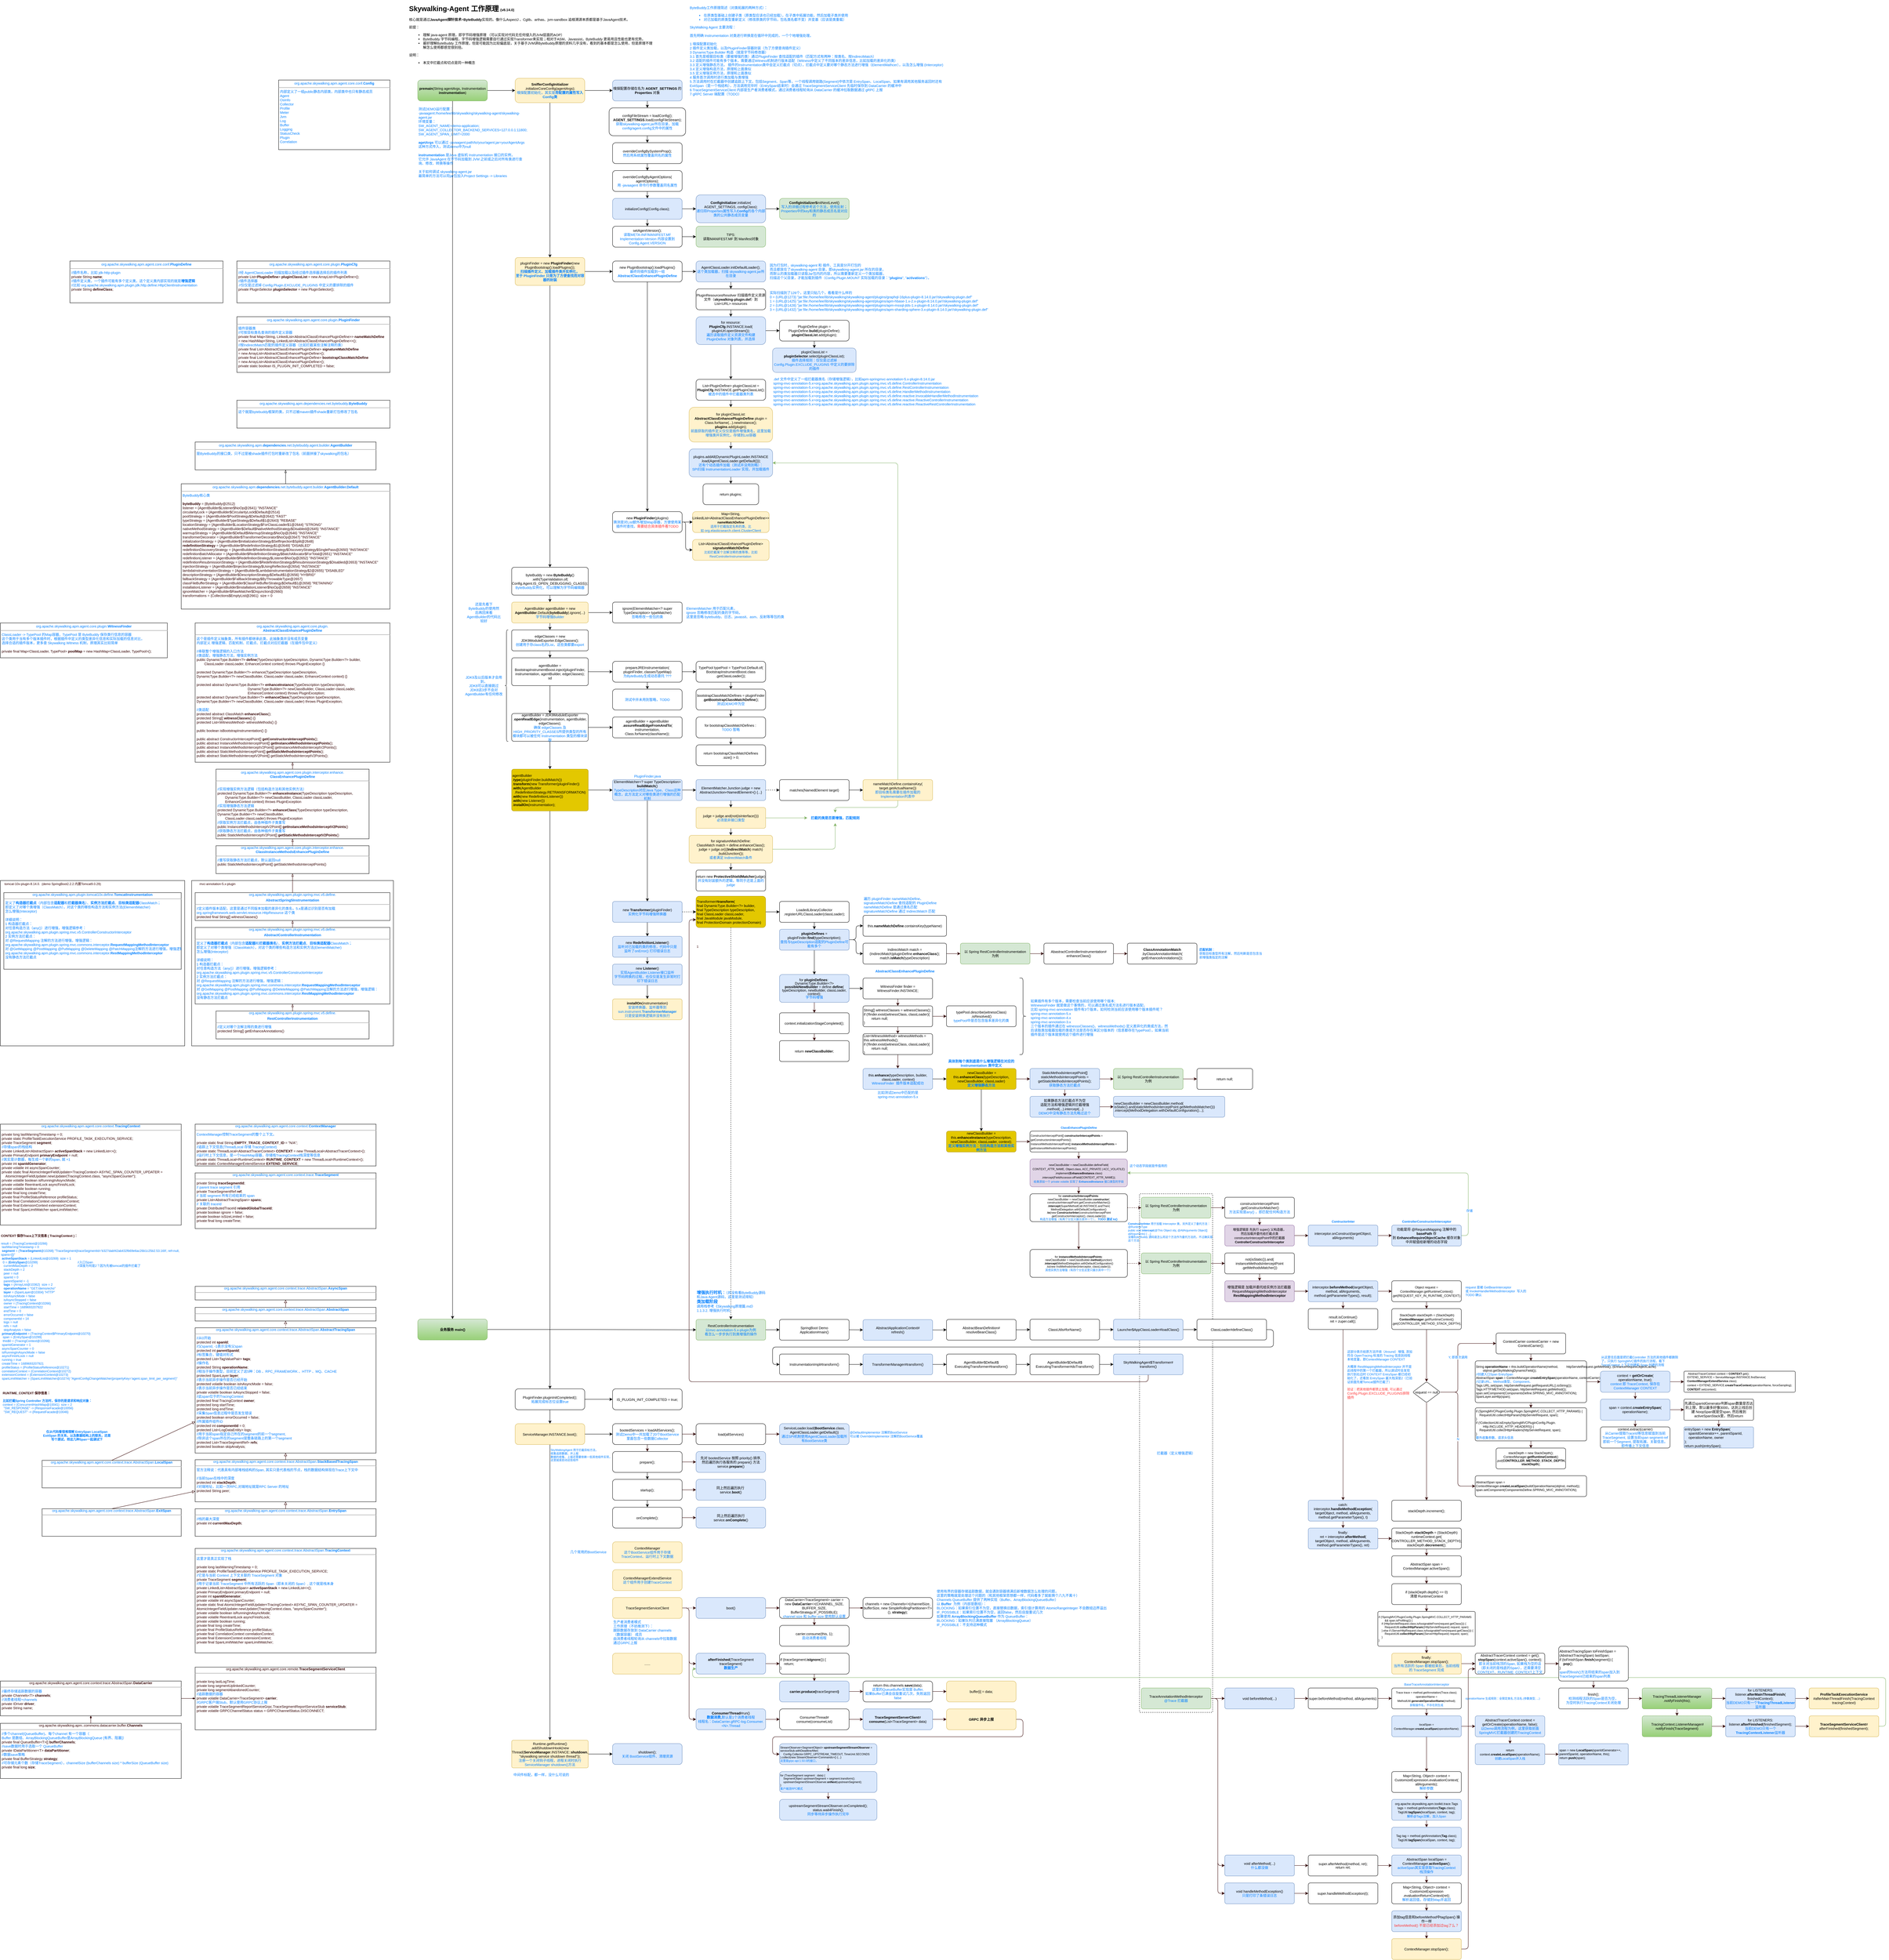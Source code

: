 <mxfile version="16.1.2" type="device"><diagram id="PYI9xT5d_eNirprLVBCl" name="Skywalking-Agent 工作原理 (v8.14.0) "><mxGraphModel dx="3539" dy="1442" grid="1" gridSize="10" guides="1" tooltips="1" connect="1" arrows="1" fold="1" page="1" pageScale="1" pageWidth="1169" pageHeight="827" math="0" shadow="0"><root><mxCell id="0"/><mxCell id="1" parent="0"/><mxCell id="CrG38wg852pacwZDw58O-541" value="拦截器（定义增强逻辑）" style="rounded=1;whiteSpace=wrap;html=1;fontSize=10;fontColor=#007FFF;arcSize=1;dashed=1;" vertex="1" parent="1"><mxGeometry x="2115" y="3440" width="210" height="1490" as="geometry"/></mxCell><mxCell id="CrG38wg852pacwZDw58O-510" style="edgeStyle=orthogonalEdgeStyle;rounded=1;orthogonalLoop=1;jettySize=auto;html=1;exitX=1;exitY=0.5;exitDx=0;exitDy=0;entryX=0;entryY=0.75;entryDx=0;entryDy=0;fontSize=10;fontColor=#007FFF;endArrow=classic;endFill=1;strokeColor=#82b366;fillColor=#d5e8d4;" edge="1" parent="1" source="CrG38wg852pacwZDw58O-491" target="CrG38wg852pacwZDw58O-494"><mxGeometry relative="1" as="geometry"><Array as="points"><mxPoint x="4260" y="4970"/><mxPoint x="4260" y="4830"/><mxPoint x="830" y="4830"/><mxPoint x="830" y="4805"/></Array></mxGeometry></mxCell><mxCell id="CrG38wg852pacwZDw58O-378" value="" style="rounded=0;whiteSpace=wrap;html=1;fontSize=9;fontColor=#FF3333;" vertex="1" parent="1"><mxGeometry x="-610" y="2540" width="580" height="475" as="geometry"/></mxCell><mxCell id="CrG38wg852pacwZDw58O-2" value="&lt;p style=&quot;line-height: 1&quot;&gt;&lt;/p&gt;&lt;h1&gt;&lt;font style=&quot;font-size: 20px&quot;&gt;Skywalking-Agent 工作原理&lt;/font&gt;&lt;font style=&quot;font-size: 16px&quot;&gt;&amp;nbsp;&lt;/font&gt;&lt;font style=&quot;font-size: 10px&quot;&gt;(v8.14.0)&amp;nbsp;&lt;br style=&quot;font-size: 10px&quot;&gt;&lt;/font&gt;&lt;/h1&gt;&lt;div style=&quot;font-size: 10px&quot;&gt;&lt;font style=&quot;font-size: 10px&quot;&gt;核心就是通过&lt;b style=&quot;font-size: 10px&quot;&gt;JavaAgent探针技术&lt;/b&gt;+&lt;b style=&quot;font-size: 10px&quot;&gt;ByteBuddy&lt;/b&gt;实现的。像什么AspectJ 、Cglib、arthas、jvm-sandbox 追根溯源本质都是基于JavaAgent技术。&lt;/font&gt;&lt;/div&gt;&lt;p style=&quot;font-size: 10px&quot;&gt;&lt;font style=&quot;font-size: 10px&quot;&gt;前提：&lt;/font&gt;&lt;/p&gt;&lt;p style=&quot;font-size: 10px&quot;&gt;&lt;/p&gt;&lt;ul style=&quot;font-size: 10px&quot;&gt;&lt;li style=&quot;font-size: 10px&quot;&gt;&lt;font style=&quot;font-size: 10px&quot;&gt;理解 java-agent 原理，即字节码增强原理 （可以实现对代码无任何侵入的JVM层面的AOP）&lt;/font&gt;&lt;/li&gt;&lt;li style=&quot;font-size: 10px&quot;&gt;&lt;font style=&quot;font-size: 10px&quot;&gt;ByteBuddy 字节码编程，字节码增强逻辑需要自行通过实现Transformer来实现；相对于ASM、Javassist，ByteBuddy 更易用且性能也更有优势。&lt;br&gt;&lt;/font&gt;&lt;/li&gt;&lt;li style=&quot;font-size: 10px&quot;&gt;&lt;font style=&quot;font-size: 10px&quot;&gt;最好理解ByteBuddy 工作原理，但是可能因为比较偏底层，关于基于JVM讲ByteBuddy原理的资料几乎没有，看到的基本都是怎么使用，但是原理不理解怎么使用都感觉很别扭。&lt;br&gt;&lt;/font&gt;&lt;/li&gt;&lt;/ul&gt;&lt;div&gt;说明：&lt;br&gt;&lt;ul&gt;&lt;li&gt;本文中拦截点和切点是同一种概念&amp;nbsp;&lt;/li&gt;&lt;/ul&gt;&lt;/div&gt;&lt;p style=&quot;font-size: 10px&quot;&gt;&lt;/p&gt;&lt;p&gt;&lt;/p&gt;" style="text;html=1;strokeColor=none;fillColor=none;spacing=5;spacingTop=-20;whiteSpace=wrap;overflow=hidden;rounded=0;fontSize=10;" vertex="1" parent="1"><mxGeometry x="10" y="20" width="710" height="180" as="geometry"/></mxCell><mxCell id="CrG38wg852pacwZDw58O-5" value="" style="edgeStyle=orthogonalEdgeStyle;rounded=0;orthogonalLoop=1;jettySize=auto;html=1;fontSize=10;" edge="1" parent="1" source="CrG38wg852pacwZDw58O-3" target="CrG38wg852pacwZDw58O-4"><mxGeometry relative="1" as="geometry"/></mxCell><mxCell id="CrG38wg852pacwZDw58O-184" value="" style="edgeStyle=orthogonalEdgeStyle;rounded=1;orthogonalLoop=1;jettySize=auto;html=1;fontSize=9;fontColor=#007FFF;endArrow=classic;endFill=1;" edge="1" parent="1" source="CrG38wg852pacwZDw58O-3" target="CrG38wg852pacwZDw58O-183"><mxGeometry relative="1" as="geometry"/></mxCell><mxCell id="CrG38wg852pacwZDw58O-3" value="&lt;font style=&quot;font-size: 10px;&quot;&gt;&lt;b style=&quot;font-size: 10px;&quot;&gt;premain&lt;/b&gt;(String agentArgs, Instrumentation &lt;b style=&quot;font-size: 10px;&quot;&gt;instrumentation&lt;/b&gt;)&lt;/font&gt;" style="rounded=1;whiteSpace=wrap;html=1;fontSize=10;fillColor=#d5e8d4;strokeColor=#82b366;gradientColor=#97d077;" vertex="1" parent="1"><mxGeometry x="40" y="240" width="200" height="60" as="geometry"/></mxCell><mxCell id="CrG38wg852pacwZDw58O-9" value="" style="edgeStyle=orthogonalEdgeStyle;rounded=0;orthogonalLoop=1;jettySize=auto;html=1;fontSize=10;fontColor=#007FFF;" edge="1" parent="1" source="CrG38wg852pacwZDw58O-4" target="CrG38wg852pacwZDw58O-8"><mxGeometry relative="1" as="geometry"/></mxCell><mxCell id="CrG38wg852pacwZDw58O-33" value="" style="edgeStyle=orthogonalEdgeStyle;rounded=0;orthogonalLoop=1;jettySize=auto;html=1;fontSize=10;fontColor=#007FFF;" edge="1" parent="1" source="CrG38wg852pacwZDw58O-4" target="CrG38wg852pacwZDw58O-32"><mxGeometry relative="1" as="geometry"/></mxCell><mxCell id="CrG38wg852pacwZDw58O-4" value="&lt;span style=&quot;font-size: 10px;&quot;&gt;&lt;b style=&quot;font-size: 10px;&quot;&gt;SnifferConfigInitializer&lt;/b&gt;&lt;br style=&quot;font-size: 10px;&quot;&gt;.initializeCoreConfig(agentArgs);&lt;br style=&quot;font-size: 10px;&quot;&gt;&lt;font color=&quot;#007fff&quot; style=&quot;font-size: 10px;&quot;&gt;嗅探配置初始化，其实是&lt;b style=&quot;font-size: 10px;&quot;&gt;将配置的属性写入Config类&lt;/b&gt;&lt;/font&gt;&lt;br style=&quot;font-size: 10px;&quot;&gt;&lt;/span&gt;" style="rounded=1;whiteSpace=wrap;html=1;fontSize=10;fillColor=#fff2cc;strokeColor=#d6b656;" vertex="1" parent="1"><mxGeometry x="320" y="235" width="200" height="70" as="geometry"/></mxCell><mxCell id="CrG38wg852pacwZDw58O-11" value="" style="edgeStyle=orthogonalEdgeStyle;rounded=0;orthogonalLoop=1;jettySize=auto;html=1;fontSize=10;fontColor=#007FFF;" edge="1" parent="1" source="CrG38wg852pacwZDw58O-8" target="CrG38wg852pacwZDw58O-10"><mxGeometry relative="1" as="geometry"/></mxCell><mxCell id="CrG38wg852pacwZDw58O-50" value="" style="edgeStyle=orthogonalEdgeStyle;rounded=1;orthogonalLoop=1;jettySize=auto;html=1;fontSize=10;fontColor=#007FFF;" edge="1" parent="1" source="CrG38wg852pacwZDw58O-8" target="CrG38wg852pacwZDw58O-49"><mxGeometry relative="1" as="geometry"/></mxCell><mxCell id="CrG38wg852pacwZDw58O-8" value="&lt;span style=&quot;font-size: 10px;&quot;&gt;pluginFinder = new &lt;b style=&quot;font-size: 10px;&quot;&gt;PluginFinder&lt;/b&gt;(new PluginBootstrap().loadPlugins());&lt;/span&gt;&lt;br style=&quot;font-size: 10px;&quot;&gt;&lt;font color=&quot;#007fff&quot; style=&quot;font-size: 10px;&quot;&gt;&lt;span style=&quot;font-size: 10px;&quot;&gt;&lt;b style=&quot;font-size: 10px;&quot;&gt;扫描插件定义、加载插件类并实例化，&lt;br style=&quot;font-size: 10px;&quot;&gt;至于 PluginFinder 只是为了方便查找而对容器的封装&lt;br style=&quot;font-size: 10px;&quot;&gt;&lt;/b&gt;&lt;/span&gt;&lt;/font&gt;" style="rounded=1;whiteSpace=wrap;html=1;fontSize=10;fillColor=#fff2cc;strokeColor=#d6b656;arcSize=10;" vertex="1" parent="1"><mxGeometry x="320" y="750" width="200" height="80" as="geometry"/></mxCell><mxCell id="CrG38wg852pacwZDw58O-13" value="" style="edgeStyle=orthogonalEdgeStyle;rounded=0;orthogonalLoop=1;jettySize=auto;html=1;fontSize=10;fontColor=#007FFF;entryX=0.5;entryY=0;entryDx=0;entryDy=0;" edge="1" parent="1" source="CrG38wg852pacwZDw58O-10" target="CrG38wg852pacwZDw58O-14"><mxGeometry relative="1" as="geometry"><mxPoint x="420" y="1760" as="targetPoint"/></mxGeometry></mxCell><mxCell id="CrG38wg852pacwZDw58O-10" value="&lt;font style=&quot;font-size: 10px;&quot;&gt;byteBuddy = new &lt;b style=&quot;font-size: 10px;&quot;&gt;ByteBuddy&lt;/b&gt;()&lt;br style=&quot;font-size: 10px;&quot;&gt;.with(TypeValidation.of(&lt;br style=&quot;font-size: 10px;&quot;&gt;Config.Agent.IS_OPEN_DEBUGGING_CLASS));&lt;br style=&quot;font-size: 10px;&quot;&gt;&lt;font color=&quot;#007fff&quot; style=&quot;font-size: 10px;&quot;&gt;ByteBuddy实例化，可以理解为字节码编辑器&lt;/font&gt;&lt;/font&gt;" style="rounded=1;whiteSpace=wrap;html=1;fontSize=10;arcSize=9;" vertex="1" parent="1"><mxGeometry x="310" y="1640" width="220" height="80" as="geometry"/></mxCell><mxCell id="CrG38wg852pacwZDw58O-17" value="" style="edgeStyle=orthogonalEdgeStyle;rounded=0;orthogonalLoop=1;jettySize=auto;html=1;fontSize=10;fontColor=#007FFF;" edge="1" parent="1" source="CrG38wg852pacwZDw58O-14" target="CrG38wg852pacwZDw58O-16"><mxGeometry relative="1" as="geometry"/></mxCell><mxCell id="CrG38wg852pacwZDw58O-108" value="" style="edgeStyle=orthogonalEdgeStyle;rounded=1;orthogonalLoop=1;jettySize=auto;html=1;fontSize=10;fontColor=#007FFF;endArrow=classic;endFill=1;" edge="1" parent="1" source="CrG38wg852pacwZDw58O-14" target="CrG38wg852pacwZDw58O-107"><mxGeometry relative="1" as="geometry"/></mxCell><mxCell id="CrG38wg852pacwZDw58O-14" value="&lt;font style=&quot;font-size: 10px;&quot;&gt;AgentBuilder agentBuilder = new &lt;b style=&quot;font-size: 10px;&quot;&gt;AgentBuilder&lt;/b&gt;.Default(&lt;b style=&quot;font-size: 10px;&quot;&gt;byteBuddy&lt;/b&gt;).ignore(...)&lt;br style=&quot;font-size: 10px;&quot;&gt;&lt;font color=&quot;#007fff&quot; style=&quot;font-size: 10px;&quot;&gt;字节码增强Builder&lt;/font&gt;&lt;br style=&quot;font-size: 10px;&quot;&gt;&lt;/font&gt;" style="rounded=1;whiteSpace=wrap;html=1;fontSize=10;fillColor=#fff2cc;strokeColor=#d6b656;arcSize=11;" vertex="1" parent="1"><mxGeometry x="310" y="1740" width="220" height="60" as="geometry"/></mxCell><mxCell id="CrG38wg852pacwZDw58O-19" value="" style="edgeStyle=orthogonalEdgeStyle;rounded=0;orthogonalLoop=1;jettySize=auto;html=1;fontSize=10;fontColor=#007FFF;" edge="1" parent="1" source="CrG38wg852pacwZDw58O-16" target="CrG38wg852pacwZDw58O-18"><mxGeometry relative="1" as="geometry"/></mxCell><mxCell id="CrG38wg852pacwZDw58O-16" value="&lt;font style=&quot;font-size: 10px;&quot;&gt;&lt;font style=&quot;font-size: 10px;&quot;&gt;edgeClasses = new JDK9ModuleExporter.EdgeClasses();&lt;br style=&quot;font-size: 10px;&quot;&gt;&lt;/font&gt;&lt;font color=&quot;#007fff&quot; style=&quot;font-size: 10px;&quot;&gt;创建用于存class名的List，这些类都要export&lt;/font&gt;&lt;br style=&quot;font-size: 10px;&quot;&gt;&lt;/font&gt;" style="rounded=1;whiteSpace=wrap;html=1;fontSize=10;arcSize=9;" vertex="1" parent="1"><mxGeometry x="310" y="1820" width="220" height="60" as="geometry"/></mxCell><mxCell id="CrG38wg852pacwZDw58O-21" value="" style="edgeStyle=orthogonalEdgeStyle;rounded=0;orthogonalLoop=1;jettySize=auto;html=1;fontSize=10;fontColor=#007FFF;" edge="1" parent="1" source="CrG38wg852pacwZDw58O-18" target="CrG38wg852pacwZDw58O-20"><mxGeometry relative="1" as="geometry"/></mxCell><mxCell id="CrG38wg852pacwZDw58O-84" value="" style="edgeStyle=orthogonalEdgeStyle;rounded=1;orthogonalLoop=1;jettySize=auto;html=1;fontSize=10;fontColor=#007FFF;" edge="1" parent="1" source="CrG38wg852pacwZDw58O-18" target="CrG38wg852pacwZDw58O-83"><mxGeometry relative="1" as="geometry"/></mxCell><mxCell id="CrG38wg852pacwZDw58O-18" value="&lt;font style=&quot;font-size: 10px;&quot;&gt;&lt;font style=&quot;font-size: 10px;&quot;&gt;agentBuilder = BootstrapInstrumentBoost.inject(pluginFinder, instrumentation, agentBuilder, edgeClasses);&lt;br style=&quot;font-size: 10px;&quot;&gt;sd&lt;/font&gt;&lt;br style=&quot;font-size: 10px;&quot;&gt;&lt;/font&gt;" style="rounded=1;whiteSpace=wrap;html=1;fontSize=10;arcSize=8;" vertex="1" parent="1"><mxGeometry x="310" y="1900" width="220" height="80" as="geometry"/></mxCell><mxCell id="CrG38wg852pacwZDw58O-23" value="" style="edgeStyle=orthogonalEdgeStyle;rounded=0;orthogonalLoop=1;jettySize=auto;html=1;fontSize=10;fontColor=#007FFF;" edge="1" parent="1" source="CrG38wg852pacwZDw58O-20" target="CrG38wg852pacwZDw58O-22"><mxGeometry relative="1" as="geometry"/></mxCell><mxCell id="CrG38wg852pacwZDw58O-97" value="" style="edgeStyle=orthogonalEdgeStyle;rounded=1;orthogonalLoop=1;jettySize=auto;html=1;fontSize=10;fontColor=#007FFF;" edge="1" parent="1" source="CrG38wg852pacwZDw58O-20" target="CrG38wg852pacwZDw58O-96"><mxGeometry relative="1" as="geometry"/></mxCell><mxCell id="CrG38wg852pacwZDw58O-20" value="&lt;font style=&quot;font-size: 10px;&quot;&gt;&lt;font style=&quot;font-size: 10px;&quot;&gt;agentBuilder = JDK9ModuleExporter&lt;br style=&quot;font-size: 10px;&quot;&gt;.&lt;b style=&quot;font-size: 10px;&quot;&gt;openReadEdge&lt;/b&gt;(instrumentation, agentBuilder, edgeClasses);&lt;br style=&quot;font-size: 10px;&quot;&gt;&lt;/font&gt;&lt;font color=&quot;#007fff&quot; style=&quot;font-size: 10px;&quot;&gt;&lt;span style=&quot;font-size: 10px;&quot;&gt;确保 edgeClasses 及HIGH_PRIORITY_CLASSES&lt;/span&gt;&lt;span style=&quot;font-size: 10px;&quot;&gt;所提供类型的所有模块都可以被任何 Instrumentation 类型的模块读取&lt;/span&gt;&lt;/font&gt;&lt;br style=&quot;font-size: 10px;&quot;&gt;&lt;/font&gt;" style="rounded=1;whiteSpace=wrap;html=1;fontSize=10;arcSize=8;" vertex="1" parent="1"><mxGeometry x="310" y="2060" width="220" height="80" as="geometry"/></mxCell><mxCell id="CrG38wg852pacwZDw58O-25" value="" style="edgeStyle=orthogonalEdgeStyle;rounded=0;orthogonalLoop=1;jettySize=auto;html=1;fontSize=10;fontColor=#007FFF;" edge="1" parent="1" source="CrG38wg852pacwZDw58O-22" target="CrG38wg852pacwZDw58O-24"><mxGeometry relative="1" as="geometry"/></mxCell><mxCell id="CrG38wg852pacwZDw58O-111" value="" style="edgeStyle=orthogonalEdgeStyle;rounded=1;orthogonalLoop=1;jettySize=auto;html=1;fontSize=10;fontColor=#007FFF;endArrow=classic;endFill=1;" edge="1" parent="1" source="CrG38wg852pacwZDw58O-22" target="CrG38wg852pacwZDw58O-110"><mxGeometry relative="1" as="geometry"/></mxCell><mxCell id="CrG38wg852pacwZDw58O-22" value="&lt;font style=&quot;font-size: 10px&quot;&gt;&lt;div&gt;agentBuilder&lt;/div&gt;&lt;div&gt;.&lt;b&gt;type&lt;/b&gt;(pluginFinder.buildMatch())&lt;/div&gt;&lt;div&gt;.&lt;b&gt;transform&lt;/b&gt;(new Transformer(pluginFinder))&lt;/div&gt;&lt;div&gt;.&lt;b&gt;with&lt;/b&gt;(AgentBuilder&lt;/div&gt;&lt;div&gt;&lt;span&gt;&amp;nbsp;&amp;nbsp;&lt;/span&gt;&lt;span&gt;.RedefinitionStrategy.&lt;/span&gt;&lt;font style=&quot;font-size: 10px&quot;&gt;RETRANSFORMATION&lt;/font&gt;&lt;span&gt;)&lt;/span&gt;&lt;/div&gt;&lt;div&gt;.&lt;b&gt;with&lt;/b&gt;(new RedefinitionListener())&lt;/div&gt;&lt;div&gt;.&lt;b&gt;with&lt;/b&gt;(new Listener())&lt;/div&gt;&lt;div&gt;.&lt;b&gt;installOn&lt;/b&gt;(instrumentation);&lt;/div&gt;&lt;/font&gt;" style="rounded=1;whiteSpace=wrap;html=1;fontSize=10;align=left;arcSize=5;fillColor=#e3c800;strokeColor=#B09500;fontColor=#000000;" vertex="1" parent="1"><mxGeometry x="310" y="2220" width="220" height="120" as="geometry"/></mxCell><mxCell id="CrG38wg852pacwZDw58O-27" value="" style="edgeStyle=orthogonalEdgeStyle;rounded=0;orthogonalLoop=1;jettySize=auto;html=1;fontSize=10;fontColor=#007FFF;" edge="1" parent="1" source="CrG38wg852pacwZDw58O-24" target="CrG38wg852pacwZDw58O-26"><mxGeometry relative="1" as="geometry"/></mxCell><mxCell id="CrG38wg852pacwZDw58O-174" value="" style="edgeStyle=orthogonalEdgeStyle;rounded=1;orthogonalLoop=1;jettySize=auto;html=1;fontSize=9;fontColor=#007FFF;endArrow=classic;endFill=1;" edge="1" parent="1" source="CrG38wg852pacwZDw58O-24" target="CrG38wg852pacwZDw58O-173"><mxGeometry relative="1" as="geometry"/></mxCell><mxCell id="CrG38wg852pacwZDw58O-24" value="&lt;font style=&quot;font-size: 10px&quot;&gt;&lt;span style=&quot;font-size: 10px&quot;&gt;PluginFinder.pluginInitCompleted();&lt;br&gt;&lt;/span&gt;&lt;font color=&quot;#007fff&quot;&gt;拓展完成标志位设置true&lt;/font&gt;&lt;br style=&quot;font-size: 10px&quot;&gt;&lt;/font&gt;" style="rounded=1;whiteSpace=wrap;html=1;fontSize=10;align=center;" vertex="1" parent="1"><mxGeometry x="320" y="4000.5" width="200" height="60" as="geometry"/></mxCell><mxCell id="CrG38wg852pacwZDw58O-29" value="" style="edgeStyle=orthogonalEdgeStyle;rounded=0;orthogonalLoop=1;jettySize=auto;html=1;fontSize=10;fontColor=#007FFF;" edge="1" parent="1" source="CrG38wg852pacwZDw58O-26" target="CrG38wg852pacwZDw58O-28"><mxGeometry relative="1" as="geometry"/></mxCell><mxCell id="CrG38wg852pacwZDw58O-176" value="" style="edgeStyle=orthogonalEdgeStyle;rounded=1;orthogonalLoop=1;jettySize=auto;html=1;fontSize=9;fontColor=#007FFF;endArrow=classic;endFill=1;" edge="1" parent="1" source="CrG38wg852pacwZDw58O-26" target="CrG38wg852pacwZDw58O-175"><mxGeometry relative="1" as="geometry"/></mxCell><mxCell id="CrG38wg852pacwZDw58O-26" value="&lt;font style=&quot;font-size: 10px;&quot;&gt;&lt;span style=&quot;font-size: 10px;&quot;&gt;ServiceManager.INSTANCE.boot();&lt;/span&gt;&lt;br style=&quot;font-size: 10px;&quot;&gt;&lt;/font&gt;" style="rounded=1;whiteSpace=wrap;html=1;fontSize=10;align=center;fillColor=#fff2cc;strokeColor=#d6b656;" vertex="1" parent="1"><mxGeometry x="320" y="4100.5" width="200" height="60" as="geometry"/></mxCell><mxCell id="CrG38wg852pacwZDw58O-186" value="" style="edgeStyle=orthogonalEdgeStyle;rounded=1;orthogonalLoop=1;jettySize=auto;html=1;fontSize=9;fontColor=#007FFF;endArrow=classic;endFill=1;entryX=0;entryY=0.5;entryDx=0;entryDy=0;" edge="1" parent="1" source="CrG38wg852pacwZDw58O-28" target="CrG38wg852pacwZDw58O-187"><mxGeometry relative="1" as="geometry"><mxPoint x="600" y="5029.75" as="targetPoint"/></mxGeometry></mxCell><mxCell id="CrG38wg852pacwZDw58O-28" value="&lt;font style=&quot;font-size: 10px;&quot;&gt;&lt;div style=&quot;font-size: 10px;&quot;&gt;Runtime.getRuntime()&lt;/div&gt;&lt;div style=&quot;font-size: 10px;&quot;&gt;.addShutdownHook(new Thread(&lt;b style=&quot;font-size: 10px;&quot;&gt;ServiceManager&lt;/b&gt;.INSTANCE::&lt;b style=&quot;font-size: 10px;&quot;&gt;shutdown&lt;/b&gt;, &quot;skywalking service shutdown thread&quot;));&lt;br style=&quot;font-size: 10px;&quot;&gt;&lt;font color=&quot;#007fff&quot; style=&quot;font-size: 10px;&quot;&gt;注册一个关闭钩子线程，进程关闭时执行ServiceManager shutdown()方法&lt;/font&gt;&lt;/div&gt;&lt;/font&gt;" style="rounded=1;whiteSpace=wrap;html=1;fontSize=10;align=center;fillColor=#fff2cc;strokeColor=#d6b656;arcSize=6;" vertex="1" parent="1"><mxGeometry x="310" y="5010" width="220" height="79.5" as="geometry"/></mxCell><mxCell id="CrG38wg852pacwZDw58O-35" value="" style="edgeStyle=orthogonalEdgeStyle;rounded=0;orthogonalLoop=1;jettySize=auto;html=1;fontSize=10;fontColor=#007FFF;" edge="1" parent="1" source="CrG38wg852pacwZDw58O-32" target="CrG38wg852pacwZDw58O-34"><mxGeometry relative="1" as="geometry"/></mxCell><mxCell id="CrG38wg852pacwZDw58O-32" value="&lt;span style=&quot;font-size: 10px;&quot;&gt;嗅探配置存储在名为 &lt;b style=&quot;font-size: 10px;&quot;&gt;AGENT_SETTINGS&lt;/b&gt; 的&lt;b style=&quot;font-size: 10px;&quot;&gt;Properties&lt;/b&gt; 对象&lt;/span&gt;" style="rounded=1;whiteSpace=wrap;html=1;fontSize=10;fillColor=#dae8fc;strokeColor=#6c8ebf;" vertex="1" parent="1"><mxGeometry x="600" y="240" width="200" height="60" as="geometry"/></mxCell><mxCell id="CrG38wg852pacwZDw58O-37" value="" style="edgeStyle=orthogonalEdgeStyle;rounded=0;orthogonalLoop=1;jettySize=auto;html=1;fontSize=10;fontColor=#007FFF;" edge="1" parent="1" source="CrG38wg852pacwZDw58O-34" target="CrG38wg852pacwZDw58O-36"><mxGeometry relative="1" as="geometry"/></mxCell><mxCell id="CrG38wg852pacwZDw58O-34" value="&lt;font style=&quot;font-size: 10px;&quot;&gt;configFileStream = loadConfig();&lt;br style=&quot;font-size: 10px;&quot;&gt;&lt;b style=&quot;font-size: 10px;&quot;&gt;AGENT_SETTINGS&lt;/b&gt;.load(configFileStream);&lt;br style=&quot;font-size: 10px;&quot;&gt;&lt;font color=&quot;#007fff&quot; style=&quot;font-size: 10px;&quot;&gt;获取skywalking-agent.jar所在目录，加载config/agent.config文件中的属性&lt;/font&gt;&lt;br style=&quot;font-size: 10px;&quot;&gt;&lt;/font&gt;" style="rounded=1;whiteSpace=wrap;html=1;fontSize=10;" vertex="1" parent="1"><mxGeometry x="590" y="320" width="220" height="80" as="geometry"/></mxCell><mxCell id="CrG38wg852pacwZDw58O-39" value="" style="edgeStyle=orthogonalEdgeStyle;rounded=0;orthogonalLoop=1;jettySize=auto;html=1;fontSize=10;fontColor=#007FFF;" edge="1" parent="1" source="CrG38wg852pacwZDw58O-36" target="CrG38wg852pacwZDw58O-38"><mxGeometry relative="1" as="geometry"/></mxCell><mxCell id="CrG38wg852pacwZDw58O-36" value="&lt;span style=&quot;font-size: 10px;&quot;&gt;overrideConfigBySystemProp();&lt;br style=&quot;font-size: 10px;&quot;&gt;&lt;font color=&quot;#007fff&quot; style=&quot;font-size: 10px;&quot;&gt;然后用系统属性覆盖同名的属性&lt;/font&gt;&lt;br style=&quot;font-size: 10px;&quot;&gt;&lt;/span&gt;" style="rounded=1;whiteSpace=wrap;html=1;fontSize=10;" vertex="1" parent="1"><mxGeometry x="600" y="420" width="200" height="60" as="geometry"/></mxCell><mxCell id="CrG38wg852pacwZDw58O-41" value="" style="edgeStyle=orthogonalEdgeStyle;rounded=0;orthogonalLoop=1;jettySize=auto;html=1;fontSize=10;fontColor=#007FFF;" edge="1" parent="1" source="CrG38wg852pacwZDw58O-38" target="CrG38wg852pacwZDw58O-40"><mxGeometry relative="1" as="geometry"/></mxCell><mxCell id="CrG38wg852pacwZDw58O-38" value="&lt;span style=&quot;font-size: 10px;&quot;&gt;overrideConfigByAgentOptions(&lt;br style=&quot;font-size: 10px;&quot;&gt;agentOptions);&lt;br style=&quot;font-size: 10px;&quot;&gt;&lt;font color=&quot;#007fff&quot; style=&quot;font-size: 10px;&quot;&gt;用 -javaagent 命令行参数覆盖同名属性&lt;/font&gt;&lt;br style=&quot;font-size: 10px;&quot;&gt;&lt;/span&gt;" style="rounded=1;whiteSpace=wrap;html=1;fontSize=10;" vertex="1" parent="1"><mxGeometry x="600" y="500" width="200" height="60" as="geometry"/></mxCell><mxCell id="CrG38wg852pacwZDw58O-43" value="" style="edgeStyle=orthogonalEdgeStyle;rounded=0;orthogonalLoop=1;jettySize=auto;html=1;fontSize=10;fontColor=#007FFF;" edge="1" parent="1" source="CrG38wg852pacwZDw58O-40" target="CrG38wg852pacwZDw58O-42"><mxGeometry relative="1" as="geometry"/></mxCell><mxCell id="CrG38wg852pacwZDw58O-45" value="" style="edgeStyle=orthogonalEdgeStyle;rounded=1;orthogonalLoop=1;jettySize=auto;html=1;fontSize=10;fontColor=#007FFF;" edge="1" parent="1" source="CrG38wg852pacwZDw58O-40" target="CrG38wg852pacwZDw58O-44"><mxGeometry relative="1" as="geometry"/></mxCell><mxCell id="CrG38wg852pacwZDw58O-40" value="&lt;span style=&quot;font-size: 10px;&quot;&gt;initializeConfig(Config.class);&lt;/span&gt;" style="rounded=1;whiteSpace=wrap;html=1;fontSize=10;fillColor=#dae8fc;strokeColor=#6c8ebf;" vertex="1" parent="1"><mxGeometry x="600" y="580" width="200" height="60" as="geometry"/></mxCell><mxCell id="CrG38wg852pacwZDw58O-52" value="" style="edgeStyle=orthogonalEdgeStyle;rounded=1;orthogonalLoop=1;jettySize=auto;html=1;fontSize=10;fontColor=#007FFF;" edge="1" parent="1" source="CrG38wg852pacwZDw58O-42" target="CrG38wg852pacwZDw58O-51"><mxGeometry relative="1" as="geometry"/></mxCell><mxCell id="CrG38wg852pacwZDw58O-42" value="&lt;span style=&quot;font-size: 10px;&quot;&gt;setAgentVersion();&lt;/span&gt;&lt;br style=&quot;font-size: 10px;&quot;&gt;&lt;font color=&quot;#007fff&quot; style=&quot;font-size: 10px;&quot;&gt;&lt;span style=&quot;font-size: 10px;&quot;&gt;读取META-INF/MANIFEST.MF Implementation-Version&amp;nbsp;&lt;/span&gt;&lt;span style=&quot;font-size: 10px;&quot;&gt;内容设置到Config.Agent.VERSION&lt;/span&gt;&lt;/font&gt;" style="rounded=1;whiteSpace=wrap;html=1;fontSize=10;" vertex="1" parent="1"><mxGeometry x="600" y="660" width="200" height="60" as="geometry"/></mxCell><mxCell id="CrG38wg852pacwZDw58O-48" value="" style="edgeStyle=orthogonalEdgeStyle;rounded=1;orthogonalLoop=1;jettySize=auto;html=1;fontSize=10;fontColor=#007FFF;" edge="1" parent="1" source="CrG38wg852pacwZDw58O-44" target="CrG38wg852pacwZDw58O-47"><mxGeometry relative="1" as="geometry"/></mxCell><mxCell id="CrG38wg852pacwZDw58O-44" value="&lt;span style=&quot;font-size: 10px;&quot;&gt;&lt;b style=&quot;font-size: 10px;&quot;&gt;ConfigInitializer&lt;/b&gt;.initialize(&lt;br style=&quot;font-size: 10px;&quot;&gt;AGENT_SETTINGS, configClass);&lt;br style=&quot;font-size: 10px;&quot;&gt;&lt;font color=&quot;#007fff&quot; style=&quot;font-size: 10px;&quot;&gt;递归将Properties属性写入&lt;b style=&quot;font-size: 10px;&quot;&gt;Config&lt;/b&gt;的各个内部类的公共静态成员变量&lt;/font&gt;&lt;br style=&quot;font-size: 10px;&quot;&gt;&lt;/span&gt;" style="rounded=1;whiteSpace=wrap;html=1;fontSize=10;fillColor=#dae8fc;strokeColor=#6c8ebf;" vertex="1" parent="1"><mxGeometry x="840" y="570" width="200" height="80" as="geometry"/></mxCell><mxCell id="CrG38wg852pacwZDw58O-46" value="&lt;p style=&quot;margin: 4px 0px 0px; text-align: center; font-size: 10px;&quot;&gt;&lt;font style=&quot;font-size: 10px;&quot;&gt;org.apache.skywalking.apm.agent.core.conf.&lt;b style=&quot;font-size: 10px;&quot;&gt;Config&lt;/b&gt;&lt;br style=&quot;font-size: 10px;&quot;&gt;&lt;/font&gt;&lt;/p&gt;&lt;hr style=&quot;font-size: 10px;&quot;&gt;&lt;p style=&quot;margin: 0px 0px 0px 4px; font-size: 10px;&quot;&gt;&lt;font style=&quot;font-size: 10px;&quot;&gt;内部定义了一组public静态内部类，内部类中也只有静态成员&lt;br style=&quot;font-size: 10px;&quot;&gt;&lt;/font&gt;&lt;/p&gt;&lt;p style=&quot;margin: 0px 0px 0px 4px; font-size: 10px;&quot;&gt;Agent&lt;br style=&quot;font-size: 10px;&quot;&gt;OsInfo&lt;/p&gt;&lt;p style=&quot;margin: 0px 0px 0px 4px; font-size: 10px;&quot;&gt;Collector&lt;/p&gt;&lt;p style=&quot;margin: 0px 0px 0px 4px; font-size: 10px;&quot;&gt;Profile&lt;br style=&quot;font-size: 10px;&quot;&gt;Meter&lt;/p&gt;&lt;p style=&quot;margin: 0px 0px 0px 4px; font-size: 10px;&quot;&gt;Jvm&lt;br style=&quot;font-size: 10px;&quot;&gt;Log&lt;br style=&quot;font-size: 10px;&quot;&gt;Buffer&lt;br style=&quot;font-size: 10px;&quot;&gt;Logging&lt;br style=&quot;font-size: 10px;&quot;&gt;StatusCheck&lt;br style=&quot;font-size: 10px;&quot;&gt;Plugin&lt;br style=&quot;font-size: 10px;&quot;&gt;Correlation&lt;/p&gt;" style="verticalAlign=top;align=left;overflow=fill;fontSize=10;fontFamily=Helvetica;html=1;fontColor=#007FFF;" vertex="1" parent="1"><mxGeometry x="-360" y="240" width="320" height="200" as="geometry"/></mxCell><mxCell id="CrG38wg852pacwZDw58O-47" value="&lt;b style=&quot;font-size: 10px;&quot;&gt;ConfigInitializer$&lt;/b&gt;&lt;span style=&quot;font-size: 10px;&quot;&gt;initNextLevel()&lt;/span&gt;&lt;br style=&quot;font-size: 10px;&quot;&gt;&lt;font color=&quot;#007fff&quot; style=&quot;font-size: 10px;&quot;&gt;写入的详细过程参考这个方法，使用反射；Properties中的key和类的静态成员名是对应的&lt;/font&gt;" style="rounded=1;whiteSpace=wrap;html=1;fontSize=10;fillColor=#d5e8d4;strokeColor=#82b366;" vertex="1" parent="1"><mxGeometry x="1080" y="580" width="200" height="60" as="geometry"/></mxCell><mxCell id="CrG38wg852pacwZDw58O-54" value="" style="edgeStyle=orthogonalEdgeStyle;rounded=1;orthogonalLoop=1;jettySize=auto;html=1;fontSize=10;fontColor=#007FFF;" edge="1" parent="1" source="CrG38wg852pacwZDw58O-49" target="CrG38wg852pacwZDw58O-53"><mxGeometry relative="1" as="geometry"/></mxCell><mxCell id="CrG38wg852pacwZDw58O-78" value="" style="edgeStyle=orthogonalEdgeStyle;rounded=1;orthogonalLoop=1;jettySize=auto;html=1;fontSize=10;fontColor=#007FFF;" edge="1" parent="1" source="CrG38wg852pacwZDw58O-49" target="CrG38wg852pacwZDw58O-77"><mxGeometry relative="1" as="geometry"/></mxCell><mxCell id="CrG38wg852pacwZDw58O-49" value="&lt;span style=&quot;font-size: 10px;&quot;&gt;new PluginBootstrap().loadPlugins()&lt;br style=&quot;font-size: 10px;&quot;&gt;&lt;/span&gt;&lt;font style=&quot;font-size: 10px;&quot; color=&quot;#007fff&quot;&gt;最终将插件加载到一组&lt;b style=&quot;font-size: 10px;&quot;&gt;AbstractClassEnhancePluginDefine&lt;/b&gt;&lt;/font&gt;" style="rounded=1;whiteSpace=wrap;html=1;fontSize=10;" vertex="1" parent="1"><mxGeometry x="600" y="760" width="200" height="60" as="geometry"/></mxCell><mxCell id="CrG38wg852pacwZDw58O-51" value="&lt;span style=&quot;font-size: 10px;&quot;&gt;TIPS:&lt;br style=&quot;font-size: 10px;&quot;&gt;读取MANIFEST.MF 到 Manifest对象&lt;br style=&quot;font-size: 10px;&quot;&gt;&lt;/span&gt;" style="rounded=1;whiteSpace=wrap;html=1;fontSize=10;fillColor=#d5e8d4;strokeColor=#82b366;" vertex="1" parent="1"><mxGeometry x="840" y="660" width="200" height="60" as="geometry"/></mxCell><mxCell id="CrG38wg852pacwZDw58O-57" value="" style="edgeStyle=orthogonalEdgeStyle;rounded=1;orthogonalLoop=1;jettySize=auto;html=1;fontSize=10;fontColor=#007FFF;" edge="1" parent="1" source="CrG38wg852pacwZDw58O-53" target="CrG38wg852pacwZDw58O-56"><mxGeometry relative="1" as="geometry"/></mxCell><mxCell id="CrG38wg852pacwZDw58O-53" value="&lt;span style=&quot;font-size: 10px;&quot;&gt;AgentClassLoader.initDefaultLoader();&lt;br style=&quot;font-size: 10px;&quot;&gt;&lt;/span&gt;&lt;font style=&quot;font-size: 10px;&quot; color=&quot;#007fff&quot;&gt;这个类加载器，扫描 skywalking-agent.jar所在目录&lt;/font&gt;" style="rounded=1;whiteSpace=wrap;html=1;fontSize=10;fillColor=#dae8fc;strokeColor=#6c8ebf;" vertex="1" parent="1"><mxGeometry x="840" y="760" width="200" height="60" as="geometry"/></mxCell><mxCell id="CrG38wg852pacwZDw58O-55" value="&lt;p style=&quot;margin: 4px 0px 0px ; text-align: center ; font-size: 10px&quot;&gt;&lt;font style=&quot;font-size: 10px&quot;&gt;&lt;span style=&quot;font-size: 10px&quot;&gt;org.apache.skywalking.apm.agent.core.plugin.&lt;/span&gt;&lt;br style=&quot;font-size: 10px&quot;&gt;&lt;/font&gt;&lt;/p&gt;&lt;div style=&quot;text-align: center ; font-size: 10px&quot;&gt;&lt;span style=&quot;font-size: 10px&quot;&gt;&lt;b style=&quot;font-size: 10px&quot;&gt;AbstractClassEnhancePluginDefine&lt;/b&gt;&lt;/span&gt;&lt;/div&gt;&lt;hr style=&quot;font-size: 10px&quot;&gt;&lt;p style=&quot;margin: 0px 0px 0px 4px ; font-size: 10px&quot;&gt;&lt;font style=&quot;font-size: 10px&quot;&gt;这个是插件定义抽象类，所有插件都继承此类，此抽象类并没有成员变量&lt;br style=&quot;font-size: 10px&quot;&gt;&lt;/font&gt;&lt;/p&gt;&lt;p style=&quot;margin: 0px 0px 0px 4px ; font-size: 10px&quot;&gt;&lt;font style=&quot;font-size: 10px&quot;&gt;内部定义 增强逻辑、匹配机制、拦截点、拦截点对应拦截器（在插件包中定义）&lt;br&gt;&lt;br&gt;&lt;/font&gt;&lt;/p&gt;&lt;p style=&quot;margin: 0px 0px 0px 4px ; font-size: 10px&quot;&gt;&lt;font style=&quot;font-size: 10px&quot;&gt;//串联整个增强逻辑的入口方法&lt;br&gt;//类适配，增强静态方法，增强实例方法&lt;/font&gt;&lt;/p&gt;&lt;p style=&quot;margin: 0px 0px 0px 4px&quot;&gt;&lt;font color=&quot;#330000&quot;&gt;public DynamicType.Builder&amp;lt;?&amp;gt; &lt;b&gt;define&lt;/b&gt;(TypeDescription typeDescription, DynamicType.Builder&amp;lt;?&amp;gt; builder,&lt;/font&gt;&lt;/p&gt;&lt;p style=&quot;margin: 0px 0px 0px 4px&quot;&gt;&lt;font color=&quot;#330000&quot;&gt;&amp;nbsp; &amp;nbsp; &amp;nbsp; &amp;nbsp; ClassLoader classLoader, EnhanceContext context) throws PluginException {}&lt;/font&gt;&lt;/p&gt;&lt;p style=&quot;margin: 0px 0px 0px 4px ; font-size: 10px&quot;&gt;&lt;font style=&quot;font-size: 10px&quot;&gt;&lt;br&gt;&lt;/font&gt;&lt;/p&gt;&lt;p style=&quot;margin: 0px 0px 0px 4px&quot;&gt;&lt;font color=&quot;#330000&quot;&gt;protected DynamicType.Builder&amp;lt;?&amp;gt; enhance(TypeDescription typeDescription,&amp;nbsp;&lt;/font&gt;&lt;/p&gt;&lt;p style=&quot;margin: 0px 0px 0px 4px&quot;&gt;&lt;font color=&quot;#330000&quot;&gt;&lt;span&gt;&#9;&lt;/span&gt;&lt;span&gt;&#9;&lt;/span&gt;&lt;span&gt;&#9;&lt;/span&gt;&lt;span&gt;&#9;&lt;/span&gt;DynamicType.Builder&amp;lt;?&amp;gt; newClassBuilder,&amp;nbsp;&lt;/font&gt;&lt;span style=&quot;color: rgb(51 , 0 , 0)&quot;&gt;ClassLoader classLoader, EnhanceContext context) {}&lt;/span&gt;&lt;/p&gt;&lt;p style=&quot;margin: 0px 0px 0px 4px&quot;&gt;&lt;span style=&quot;color: rgb(51 , 0 , 0)&quot;&gt;&lt;br&gt;&lt;/span&gt;&lt;/p&gt;&lt;p style=&quot;margin: 0px 0px 0px 4px&quot;&gt;&lt;font color=&quot;#330000&quot;&gt;protected abstract DynamicType.Builder&amp;lt;?&amp;gt; &lt;b&gt;enhanceInstance&lt;/b&gt;(TypeDescription typeDescription,&lt;/font&gt;&lt;/p&gt;&lt;p style=&quot;margin: 0px 0px 0px 4px&quot;&gt;&lt;font color=&quot;#330000&quot;&gt;&amp;nbsp; &amp;nbsp; &amp;nbsp; &amp;nbsp; &amp;nbsp; &amp;nbsp; &amp;nbsp; &amp;nbsp; &amp;nbsp; &amp;nbsp; &amp;nbsp; &amp;nbsp; &amp;nbsp; &amp;nbsp; &amp;nbsp; &amp;nbsp; &amp;nbsp; &amp;nbsp; &amp;nbsp; &amp;nbsp; &amp;nbsp; &amp;nbsp; &amp;nbsp; &amp;nbsp; &amp;nbsp; &amp;nbsp; &amp;nbsp;DynamicType.Builder&amp;lt;?&amp;gt; newClassBuilder, ClassLoader classLoader,&lt;/font&gt;&lt;/p&gt;&lt;p style=&quot;margin: 0px 0px 0px 4px&quot;&gt;&lt;font color=&quot;#330000&quot;&gt;&lt;span&gt;&lt;/span&gt;&lt;/font&gt;&lt;/p&gt;&lt;p style=&quot;margin: 0px 0px 0px 4px&quot;&gt;&lt;font color=&quot;#330000&quot;&gt;&amp;nbsp; &amp;nbsp; &amp;nbsp; &amp;nbsp; &amp;nbsp; &amp;nbsp; &amp;nbsp; &amp;nbsp; &amp;nbsp; &amp;nbsp; &amp;nbsp; &amp;nbsp; &amp;nbsp; &amp;nbsp; &amp;nbsp; &amp;nbsp; &amp;nbsp; &amp;nbsp; &amp;nbsp; &amp;nbsp; &amp;nbsp; &amp;nbsp; &amp;nbsp; &amp;nbsp; &amp;nbsp; &amp;nbsp; &amp;nbsp;EnhanceContext context) throws PluginException;&lt;/font&gt;&lt;/p&gt;&lt;p style=&quot;margin: 0px 0px 0px 4px&quot;&gt;&lt;font color=&quot;#330000&quot;&gt;protected abstract DynamicType.Builder&amp;lt;?&amp;gt; &lt;b&gt;enhanceClass&lt;/b&gt;(TypeDescription typeDescription,&amp;nbsp;&lt;/font&gt;&lt;/p&gt;&lt;p style=&quot;margin: 0px 0px 0px 4px&quot;&gt;&lt;font color=&quot;#330000&quot;&gt;&lt;span&gt;&#9;&lt;/span&gt;&lt;span&gt;&#9;&lt;/span&gt;DynamicType.Builder&amp;lt;?&amp;gt; newClassBuilder,&amp;nbsp;&lt;/font&gt;&lt;span style=&quot;color: rgb(51 , 0 , 0)&quot;&gt;ClassLoader classLoader) throws PluginException;&lt;/span&gt;&lt;/p&gt;&lt;p style=&quot;margin: 0px 0px 0px 4px&quot;&gt;&lt;font color=&quot;#330000&quot;&gt;&lt;br&gt;&lt;/font&gt;&lt;/p&gt;&lt;p style=&quot;margin: 0px 0px 0px 4px&quot;&gt;//类适配&lt;/p&gt;&lt;p style=&quot;margin: 0px 0px 0px 4px&quot;&gt;&lt;font color=&quot;#330000&quot;&gt;protected abstract ClassMatch &lt;b&gt;enhanceClass&lt;/b&gt;();&lt;br&gt;&lt;/font&gt;&lt;/p&gt;&lt;p style=&quot;margin: 0px 0px 0px 4px&quot;&gt;&lt;font color=&quot;#330000&quot;&gt;protected String[] &lt;b&gt;witnessClasses&lt;/b&gt;() {}&lt;br&gt;&lt;/font&gt;&lt;/p&gt;&lt;p style=&quot;margin: 0px 0px 0px 4px&quot;&gt;&lt;font color=&quot;#330000&quot;&gt;protected List&amp;lt;WitnessMethod&amp;gt; witnessMethods() {}&lt;br&gt;&lt;/font&gt;&lt;/p&gt;&lt;p style=&quot;margin: 0px 0px 0px 4px&quot;&gt;&lt;font color=&quot;#330000&quot;&gt;&lt;br&gt;&lt;/font&gt;&lt;/p&gt;&lt;p style=&quot;margin: 0px 0px 0px 4px&quot;&gt;&lt;font color=&quot;#330000&quot;&gt;public boolean isBootstrapInstrumentation() {}&lt;br&gt;&lt;br&gt;public abstract ConstructorInterceptPoint[] &lt;b&gt;getConstructorsInterceptPoints&lt;/b&gt;();&lt;br&gt;&lt;/font&gt;&lt;/p&gt;&lt;p style=&quot;margin: 0px 0px 0px 4px&quot;&gt;&lt;font color=&quot;#330000&quot;&gt;public abstract InstanceMethodsInterceptPoint[] &lt;b&gt;getInstanceMethodsInterceptPoints&lt;/b&gt;();&lt;br&gt;&lt;/font&gt;&lt;/p&gt;&lt;p style=&quot;margin: 0px 0px 0px 4px&quot;&gt;&lt;font color=&quot;#330000&quot;&gt;public abstract InstanceMethodsInterceptV2Point[] getInstanceMethodsInterceptV2Points();&lt;br&gt;&lt;/font&gt;&lt;/p&gt;&lt;p style=&quot;margin: 0px 0px 0px 4px&quot;&gt;&lt;font color=&quot;#330000&quot;&gt;public abstract StaticMethodsInterceptPoint[] &lt;b&gt;getStaticMethodsInterceptPoints&lt;/b&gt;();&lt;br&gt;&lt;/font&gt;&lt;/p&gt;&lt;p style=&quot;margin: 0px 0px 0px 4px&quot;&gt;&lt;font color=&quot;#330000&quot;&gt;public abstract StaticMethodsInterceptV2Point[] getStaticMethodsInterceptV2Points();&lt;br&gt;&lt;/font&gt;&lt;/p&gt;" style="verticalAlign=top;align=left;overflow=fill;fontSize=10;fontFamily=Helvetica;html=1;fontColor=#007FFF;" vertex="1" parent="1"><mxGeometry x="-600" y="1800" width="560" height="400" as="geometry"/></mxCell><mxCell id="CrG38wg852pacwZDw58O-59" value="" style="edgeStyle=orthogonalEdgeStyle;rounded=1;orthogonalLoop=1;jettySize=auto;html=1;fontSize=10;fontColor=#007FFF;" edge="1" parent="1" source="CrG38wg852pacwZDw58O-56" target="CrG38wg852pacwZDw58O-58"><mxGeometry relative="1" as="geometry"/></mxCell><mxCell id="CrG38wg852pacwZDw58O-56" value="&lt;div style=&quot;font-size: 10px;&quot;&gt;&lt;span style=&quot;font-size: 10px;&quot;&gt;PluginResourcesResolver 扫描插件定义资源文件（&lt;b style=&quot;font-size: 10px;&quot;&gt;skywalking-plugin.def&lt;/b&gt;）到 List&amp;lt;URL&amp;gt; resources&lt;/span&gt;&lt;br style=&quot;font-size: 10px;&quot;&gt;&lt;/div&gt;" style="rounded=1;whiteSpace=wrap;html=1;fontSize=10;" vertex="1" parent="1"><mxGeometry x="840" y="840" width="200" height="60" as="geometry"/></mxCell><mxCell id="CrG38wg852pacwZDw58O-62" value="" style="edgeStyle=orthogonalEdgeStyle;rounded=1;orthogonalLoop=1;jettySize=auto;html=1;fontSize=10;fontColor=#007FFF;" edge="1" parent="1" source="CrG38wg852pacwZDw58O-58" target="CrG38wg852pacwZDw58O-61"><mxGeometry relative="1" as="geometry"/></mxCell><mxCell id="CrG38wg852pacwZDw58O-68" value="" style="edgeStyle=orthogonalEdgeStyle;rounded=1;orthogonalLoop=1;jettySize=auto;html=1;fontSize=10;fontColor=#330000;" edge="1" parent="1" source="CrG38wg852pacwZDw58O-58" target="CrG38wg852pacwZDw58O-67"><mxGeometry relative="1" as="geometry"/></mxCell><mxCell id="CrG38wg852pacwZDw58O-58" value="&lt;div style=&quot;font-size: 10px;&quot;&gt;&lt;span style=&quot;font-size: 10px;&quot;&gt;for resource:&lt;br style=&quot;font-size: 10px;&quot;&gt;&lt;b style=&quot;font-size: 10px;&quot;&gt;PluginCfg&lt;/b&gt;.INSTANCE.load(&lt;br style=&quot;font-size: 10px;&quot;&gt;pluginUrl.openStream());&lt;br style=&quot;font-size: 10px;&quot;&gt;&lt;/span&gt;&lt;font style=&quot;font-size: 10px;&quot; color=&quot;#007fff&quot;&gt;遍历读取插件定义资源文件构建 PluginDefine 对象列表，并选择&lt;/font&gt;&lt;/div&gt;" style="rounded=1;whiteSpace=wrap;html=1;fontSize=10;fillColor=#dae8fc;strokeColor=#6c8ebf;" vertex="1" parent="1"><mxGeometry x="840" y="920" width="200" height="80" as="geometry"/></mxCell><mxCell id="CrG38wg852pacwZDw58O-60" value="&lt;p style=&quot;margin: 4px 0px 0px; text-align: center; font-size: 10px;&quot;&gt;&lt;font style=&quot;font-size: 10px;&quot;&gt;&lt;span style=&quot;font-size: 10px;&quot;&gt;org.apache.skywalking.apm.agent.core.plugin.&lt;/span&gt;&lt;/font&gt;&lt;b style=&quot;font-size: 10px;&quot;&gt;PluginCfg&lt;/b&gt;&lt;/p&gt;&lt;hr style=&quot;font-size: 10px;&quot;&gt;&lt;p style=&quot;margin: 0px 0px 0px 4px; font-size: 10px;&quot;&gt;&lt;span style=&quot;font-size: 10px;&quot;&gt;//经 AgentClassLoader 扫描加载以及经过插件选择器选择后的插件列表&lt;/span&gt;&lt;/p&gt;&lt;p style=&quot;margin: 0px 0px 0px 4px; font-size: 10px;&quot;&gt;&lt;span style=&quot;font-size: 10px;&quot;&gt;&lt;font color=&quot;#330000&quot; style=&quot;font-size: 10px;&quot;&gt;private List&amp;lt;&lt;b style=&quot;font-size: 10px;&quot;&gt;PluginDefine&lt;/b&gt;&amp;gt; &lt;b style=&quot;font-size: 10px;&quot;&gt;pluginClassList&lt;/b&gt; = new ArrayList&amp;lt;PluginDefine&amp;gt;();&lt;/font&gt;&lt;/span&gt;&lt;/p&gt;&lt;p style=&quot;margin: 0px 0px 0px 4px; font-size: 10px;&quot;&gt;&lt;span style=&quot;font-size: 10px;&quot;&gt;//插件选择器&lt;/span&gt;&lt;/p&gt;&lt;span style=&quot;font-size: 10px;&quot;&gt;&amp;nbsp; //仅仅是过滤掉 Config.Plugin.EXCLUDE_PLUGINS 中定义的要排除的插件&lt;/span&gt;&lt;p style=&quot;margin: 0px 0px 0px 4px; font-size: 10px;&quot;&gt;&lt;span style=&quot;font-size: 10px;&quot;&gt;&lt;font color=&quot;#330000&quot; style=&quot;font-size: 10px;&quot;&gt;private PluginSelector &lt;b style=&quot;font-size: 10px;&quot;&gt;pluginSelector&lt;/b&gt; = new PluginSelector();&lt;/font&gt;&lt;/span&gt;&lt;/p&gt;" style="verticalAlign=top;align=left;overflow=fill;fontSize=10;fontFamily=Helvetica;html=1;fontColor=#007FFF;" vertex="1" parent="1"><mxGeometry x="-480" y="760" width="440" height="120" as="geometry"/></mxCell><mxCell id="CrG38wg852pacwZDw58O-64" value="" style="edgeStyle=orthogonalEdgeStyle;rounded=1;orthogonalLoop=1;jettySize=auto;html=1;fontSize=10;fontColor=#007FFF;" edge="1" parent="1" source="CrG38wg852pacwZDw58O-61" target="CrG38wg852pacwZDw58O-63"><mxGeometry relative="1" as="geometry"/></mxCell><mxCell id="CrG38wg852pacwZDw58O-61" value="&lt;div style=&quot;font-size: 10px;&quot;&gt;&lt;span style=&quot;font-size: 10px;&quot;&gt;List&amp;lt;PluginDefine&amp;gt; pluginClassList = &lt;b style=&quot;font-size: 10px;&quot;&gt;PluginCfg&lt;/b&gt;.INSTANCE.getPluginClassList();&lt;br style=&quot;font-size: 10px;&quot;&gt;&lt;/span&gt;&lt;font style=&quot;font-size: 10px;&quot; color=&quot;#007fff&quot;&gt;被选中的插件中拦截器类列表&lt;/font&gt;&lt;/div&gt;" style="rounded=1;whiteSpace=wrap;html=1;fontSize=10;" vertex="1" parent="1"><mxGeometry x="840" y="1100" width="200" height="60" as="geometry"/></mxCell><mxCell id="CrG38wg852pacwZDw58O-75" style="edgeStyle=orthogonalEdgeStyle;rounded=1;orthogonalLoop=1;jettySize=auto;html=1;exitX=0.5;exitY=1;exitDx=0;exitDy=0;entryX=0.5;entryY=0;entryDx=0;entryDy=0;fontSize=10;fontColor=#007FFF;" edge="1" parent="1" source="CrG38wg852pacwZDw58O-63" target="CrG38wg852pacwZDw58O-74"><mxGeometry relative="1" as="geometry"/></mxCell><mxCell id="CrG38wg852pacwZDw58O-63" value="&lt;font style=&quot;font-size: 10px;&quot;&gt;for pluginClassList:&lt;br style=&quot;font-size: 10px;&quot;&gt;&lt;/font&gt;&lt;font style=&quot;font-size: 10px;&quot;&gt;&lt;font style=&quot;font-size: 10px;&quot;&gt;&lt;b style=&quot;font-size: 10px;&quot;&gt;AbstractClassEnhancePluginDefine&lt;/b&gt; plugin = Class.forName(...).newInstance();&lt;br style=&quot;font-size: 10px;&quot;&gt;&lt;b style=&quot;font-size: 10px;&quot;&gt;plugins&lt;/b&gt;.add(plugin);&lt;br style=&quot;font-size: 10px;&quot;&gt;&lt;font color=&quot;#007fff&quot; style=&quot;font-size: 10px;&quot;&gt;前面获取的插件定义仅仅是插件增强类名，这里加载增强类并实例化，存储到List容器&lt;/font&gt;&lt;/font&gt;&lt;br style=&quot;font-size: 10px;&quot;&gt;&lt;/font&gt;" style="rounded=1;whiteSpace=wrap;html=1;fontSize=10;fillColor=#fff2cc;strokeColor=#d6b656;" vertex="1" parent="1"><mxGeometry x="820" y="1180" width="240" height="100" as="geometry"/></mxCell><mxCell id="CrG38wg852pacwZDw58O-65" value="因为打包时，skywalking-agent 和 插件、工具是分开打包的&lt;br style=&quot;font-size: 10px&quot;&gt;而且都放在了skywalking-agent 目录，即skywalking-agent.jar 所在的目录，&lt;br style=&quot;font-size: 10px&quot;&gt;而默认的类加载器只读取Jar包内的内容，所以需要重新定义一个类加载器，&lt;br style=&quot;font-size: 10px&quot;&gt;扫描这个父目录，才能加载到插件（Config.Plugin.MOUNT 实际加载的目录：&quot;&lt;b&gt;plugins&lt;/b&gt;&quot;, &quot;&lt;b&gt;activations&lt;/b&gt;&quot;）。" style="text;html=1;align=left;verticalAlign=middle;resizable=0;points=[];autosize=1;strokeColor=none;fillColor=none;fontSize=10;fontColor=#007FFF;" vertex="1" parent="1"><mxGeometry x="1050" y="765" width="490" height="50" as="geometry"/></mxCell><mxCell id="CrG38wg852pacwZDw58O-66" value="实际扫描到了126个，这里只贴几个，看看是什么样的&lt;br style=&quot;font-size: 10px;&quot;&gt;&lt;div style=&quot;font-size: 10px;&quot;&gt;0 = {URL@1273} &quot;jar:file:/home/lee/lib/skywalking/skywalking-agent/plugins/graphql-16plus-plugin-8.14.0.jar!/skywalking-plugin.def&quot;&lt;/div&gt;&lt;div style=&quot;font-size: 10px;&quot;&gt;1 = {URL@1425} &quot;jar:file:/home/lee/lib/skywalking/skywalking-agent/plugins/apm-hbase-1.x-2.x-plugin-8.14.0.jar!/skywalking-plugin.def&quot;&lt;/div&gt;&lt;div style=&quot;font-size: 10px;&quot;&gt;2 = {URL@1428} &quot;jar:file:/home/lee/lib/skywalking/skywalking-agent/plugins/apm-mssql-jtds-1.x-plugin-8.14.0.jar!/skywalking-plugin.def&quot;&lt;/div&gt;&lt;div style=&quot;font-size: 10px;&quot;&gt;3 = {URL@1432} &quot;jar:file:/home/lee/lib/skywalking/skywalking-agent/plugins/apm-sharding-sphere-3.x-plugin-8.14.0.jar!/skywalking-plugin.def&quot;&lt;/div&gt;" style="text;html=1;align=left;verticalAlign=middle;resizable=0;points=[];autosize=1;strokeColor=none;fillColor=none;fontSize=10;fontColor=#007FFF;" vertex="1" parent="1"><mxGeometry x="1050" y="840" width="690" height="70" as="geometry"/></mxCell><mxCell id="CrG38wg852pacwZDw58O-70" value="" style="edgeStyle=orthogonalEdgeStyle;rounded=1;orthogonalLoop=1;jettySize=auto;html=1;fontSize=10;fontColor=#007FFF;" edge="1" parent="1" source="CrG38wg852pacwZDw58O-67" target="CrG38wg852pacwZDw58O-69"><mxGeometry relative="1" as="geometry"/></mxCell><mxCell id="CrG38wg852pacwZDw58O-67" value="&lt;div style=&quot;font-size: 10px;&quot;&gt;&lt;font style=&quot;font-size: 10px;&quot;&gt;PluginDefine plugin = PluginDefine.&lt;b style=&quot;font-size: 10px;&quot;&gt;build&lt;/b&gt;(pluginDefine);&lt;/font&gt;&lt;/div&gt;&lt;div style=&quot;font-size: 10px;&quot;&gt;&lt;font style=&quot;font-size: 10px;&quot;&gt;&lt;b style=&quot;font-size: 10px;&quot;&gt;pluginClassList&lt;/b&gt;.add(plugin);&lt;/font&gt;&lt;/div&gt;" style="rounded=1;whiteSpace=wrap;html=1;fontSize=10;" vertex="1" parent="1"><mxGeometry x="1080" y="930" width="200" height="60" as="geometry"/></mxCell><mxCell id="CrG38wg852pacwZDw58O-69" value="&lt;span style=&quot;font-size: 10px;&quot;&gt;pluginClassList = &lt;b style=&quot;font-size: 10px;&quot;&gt;pluginSelector&lt;/b&gt;.select(pluginClassList);&lt;br style=&quot;font-size: 10px;&quot;&gt;&lt;/span&gt;&lt;font style=&quot;font-size: 10px;&quot;&gt;&lt;font style=&quot;font-size: 10px;&quot; color=&quot;#007fff&quot;&gt;插件选择规则：仅仅是过滤掉 Config.Plugin.&lt;/font&gt;&lt;font color=&quot;#007fff&quot; style=&quot;font-size: 10px;&quot;&gt;EXCLUDE_PLUGINS 中定义的要排除的插件&lt;/font&gt;&lt;/font&gt;" style="rounded=1;whiteSpace=wrap;html=1;fontSize=10;fillColor=#dae8fc;strokeColor=#6c8ebf;" vertex="1" parent="1"><mxGeometry x="1060" y="1010" width="240" height="70" as="geometry"/></mxCell><mxCell id="CrG38wg852pacwZDw58O-71" value="&lt;p style=&quot;margin: 4px 0px 0px; text-align: center; font-size: 10px;&quot;&gt;&lt;font style=&quot;font-size: 10px;&quot;&gt;org.apache.skywalking.apm.agent.core.conf.&lt;/font&gt;&lt;b style=&quot;font-size: 10px;&quot;&gt;PluginDefine&lt;/b&gt;&lt;/p&gt;&lt;hr style=&quot;font-size: 10px;&quot;&gt;&lt;p style=&quot;margin: 0px 0px 0px 4px; font-size: 10px;&quot;&gt;&lt;span style=&quot;font-size: 10px;&quot;&gt;//插件名称，比如 jdk-http-plugin&lt;/span&gt;&lt;/p&gt;&lt;p style=&quot;margin: 0px 0px 0px 4px; font-size: 10px;&quot;&gt;&lt;span style=&quot;font-size: 10px;&quot;&gt;&lt;font color=&quot;#330000&quot; style=&quot;font-size: 10px;&quot;&gt;private String &lt;b style=&quot;font-size: 10px;&quot;&gt;name&lt;/b&gt;;&lt;/font&gt;&lt;/span&gt;&lt;/p&gt;&lt;p style=&quot;margin: 0px 0px 0px 4px; font-size: 10px;&quot;&gt;&lt;span style=&quot;font-size: 10px;&quot;&gt;//插件定义类，一个插件可能有多个定义类，这个定义类内部实现的就是&lt;b style=&quot;font-size: 10px;&quot;&gt;增强逻辑&lt;/b&gt;&lt;br style=&quot;font-size: 10px;&quot;&gt;//比如 org.apache.skywalking.apm.plugin.jdk.http.define.HttpClientInstrumentation&lt;/span&gt;&lt;/p&gt;&lt;p style=&quot;margin: 0px 0px 0px 4px; font-size: 10px;&quot;&gt;&lt;span style=&quot;font-size: 10px;&quot;&gt;&lt;font color=&quot;#330000&quot; style=&quot;font-size: 10px;&quot;&gt;private String &lt;b style=&quot;font-size: 10px;&quot;&gt;defineClass&lt;/b&gt;;&lt;/font&gt;&lt;/span&gt;&lt;/p&gt;" style="verticalAlign=top;align=left;overflow=fill;fontSize=10;fontFamily=Helvetica;html=1;fontColor=#007FFF;" vertex="1" parent="1"><mxGeometry x="-960" y="760" width="440" height="120" as="geometry"/></mxCell><mxCell id="CrG38wg852pacwZDw58O-72" value="&lt;font style=&quot;font-size: 10px;&quot;&gt;&lt;font style=&quot;font-size: 10px;&quot;&gt;&lt;span style=&quot;font-size: 10px;&quot;&gt;return plugins;&lt;/span&gt;&lt;/font&gt;&lt;br style=&quot;font-size: 10px;&quot;&gt;&lt;/font&gt;" style="rounded=1;whiteSpace=wrap;html=1;fontSize=10;" vertex="1" parent="1"><mxGeometry x="860" y="1400" width="160" height="60" as="geometry"/></mxCell><mxCell id="CrG38wg852pacwZDw58O-76" style="edgeStyle=orthogonalEdgeStyle;rounded=1;orthogonalLoop=1;jettySize=auto;html=1;exitX=0.5;exitY=1;exitDx=0;exitDy=0;entryX=0.5;entryY=0;entryDx=0;entryDy=0;fontSize=10;fontColor=#007FFF;" edge="1" parent="1" source="CrG38wg852pacwZDw58O-74" target="CrG38wg852pacwZDw58O-72"><mxGeometry relative="1" as="geometry"/></mxCell><mxCell id="CrG38wg852pacwZDw58O-74" value="&lt;div style=&quot;font-size: 10px;&quot;&gt;&lt;span style=&quot;font-size: 10px;&quot;&gt;plugins.addAll(DynamicPluginLoader.INSTANCE&lt;br style=&quot;font-size: 10px;&quot;&gt;.load(AgentClassLoader.getDefault()));&lt;/span&gt;&lt;br style=&quot;font-size: 10px;&quot;&gt;&lt;/div&gt;&lt;div style=&quot;font-size: 10px;&quot;&gt;&lt;span style=&quot;font-size: 10px;&quot;&gt;&lt;font color=&quot;#007fff&quot; style=&quot;font-size: 10px;&quot;&gt;还有个动态插件加载（测试并没用到略）：&lt;/font&gt;&lt;/span&gt;&lt;/div&gt;&lt;font color=&quot;#007fff&quot; style=&quot;font-size: 10px;&quot;&gt;&lt;span style=&quot;font-size: 10px;&quot;&gt;SPI扫描 InstrumentationLoader 实现，并加载插件&lt;/span&gt;&lt;/font&gt;" style="rounded=1;whiteSpace=wrap;html=1;fontSize=10;fillColor=#dae8fc;strokeColor=#6c8ebf;" vertex="1" parent="1"><mxGeometry x="820" y="1300" width="240" height="80" as="geometry"/></mxCell><mxCell id="CrG38wg852pacwZDw58O-131" value="" style="edgeStyle=orthogonalEdgeStyle;rounded=1;orthogonalLoop=1;jettySize=auto;html=1;fontSize=10;fontColor=#007FFF;endArrow=classic;endFill=1;" edge="1" parent="1" source="CrG38wg852pacwZDw58O-77" target="CrG38wg852pacwZDw58O-130"><mxGeometry relative="1" as="geometry"/></mxCell><mxCell id="CrG38wg852pacwZDw58O-134" style="edgeStyle=orthogonalEdgeStyle;rounded=1;orthogonalLoop=1;jettySize=auto;html=1;exitX=1;exitY=0.5;exitDx=0;exitDy=0;entryX=0;entryY=0.5;entryDx=0;entryDy=0;fontSize=10;fontColor=#007FFF;endArrow=classic;endFill=1;" edge="1" parent="1" source="CrG38wg852pacwZDw58O-77" target="CrG38wg852pacwZDw58O-132"><mxGeometry relative="1" as="geometry"><Array as="points"><mxPoint x="810" y="1510"/><mxPoint x="810" y="1590"/></Array></mxGeometry></mxCell><mxCell id="CrG38wg852pacwZDw58O-77" value="&lt;span style=&quot;font-size: 10px;&quot;&gt;new &lt;b style=&quot;font-size: 10px;&quot;&gt;PluginFinder&lt;/b&gt;(plugins)&lt;br style=&quot;font-size: 10px;&quot;&gt;&lt;font color=&quot;#007fff&quot; style=&quot;font-size: 10px;&quot;&gt;猜测是对List额外增加Map容器，方便使用某插件时查找，&lt;/font&gt;&lt;font color=&quot;#ff3333&quot; style=&quot;font-size: 10px;&quot;&gt;需要结合具体插件看TODO&lt;/font&gt;&lt;br style=&quot;font-size: 10px;&quot;&gt;&lt;/span&gt;" style="rounded=1;whiteSpace=wrap;html=1;fontSize=10;" vertex="1" parent="1"><mxGeometry x="600" y="1480" width="200" height="60" as="geometry"/></mxCell><mxCell id="CrG38wg852pacwZDw58O-79" value="&lt;p style=&quot;margin: 4px 0px 0px; text-align: center; font-size: 10px;&quot;&gt;&lt;span style=&quot;font-size: 10px;&quot;&gt;org.apache.skywalking.apm.&lt;b style=&quot;font-size: 10px;&quot;&gt;dependencies&lt;/b&gt;.net.bytebuddy.agent.builder.&lt;b style=&quot;font-size: 10px;&quot;&gt;AgentBuilder&lt;/b&gt;&lt;/span&gt;&lt;br style=&quot;font-size: 10px;&quot;&gt;&lt;/p&gt;&lt;hr style=&quot;font-size: 10px;&quot;&gt;&lt;p style=&quot;margin: 0px 0px 0px 4px; font-size: 10px;&quot;&gt;是ByteBuddy的接口类，只不过是被shade插件打包时重新改了包名（前面拼接了skywalking的包名）&lt;/p&gt;" style="verticalAlign=top;align=left;overflow=fill;fontSize=10;fontFamily=Helvetica;html=1;fontColor=#007FFF;" vertex="1" parent="1"><mxGeometry x="-600" y="1280" width="520" height="80" as="geometry"/></mxCell><mxCell id="CrG38wg852pacwZDw58O-102" style="edgeStyle=orthogonalEdgeStyle;rounded=1;orthogonalLoop=1;jettySize=auto;html=1;exitX=0.5;exitY=0;exitDx=0;exitDy=0;entryX=0.5;entryY=1;entryDx=0;entryDy=0;fontSize=10;fontColor=#007FFF;endArrow=blockThin;endFill=0;" edge="1" parent="1" source="CrG38wg852pacwZDw58O-80" target="CrG38wg852pacwZDw58O-79"><mxGeometry relative="1" as="geometry"/></mxCell><mxCell id="CrG38wg852pacwZDw58O-80" value="&lt;p style=&quot;margin: 4px 0px 0px ; text-align: center ; font-size: 10px&quot;&gt;&lt;span style=&quot;font-size: 10px&quot;&gt;org.apache.skywalking.apm.&lt;b style=&quot;font-size: 10px&quot;&gt;dependencies&lt;/b&gt;.net.bytebuddy.agent.builder.&lt;b style=&quot;font-size: 10px&quot;&gt;AgentBuilder.Default&lt;/b&gt;&lt;/span&gt;&lt;br style=&quot;font-size: 10px&quot;&gt;&lt;/p&gt;&lt;hr style=&quot;font-size: 10px&quot;&gt;&lt;p style=&quot;margin: 0px 0px 0px 4px ; font-size: 10px&quot;&gt;ByteBuddy核心类&lt;/p&gt;&lt;p style=&quot;margin: 0px 0px 0px 4px ; font-size: 10px&quot;&gt;&lt;font style=&quot;font-size: 10px&quot;&gt;&lt;br style=&quot;font-size: 10px&quot;&gt;&lt;/font&gt;&lt;/p&gt;&lt;p style=&quot;margin: 0px 0px 0px 4px ; font-size: 10px&quot;&gt;&lt;font color=&quot;#330000&quot; style=&quot;font-size: 10px&quot;&gt;&lt;b style=&quot;font-size: 10px&quot;&gt;byteBuddy&lt;/b&gt; = {ByteBuddy@2512}&amp;nbsp;&lt;/font&gt;&lt;/p&gt;&lt;p style=&quot;margin: 0px 0px 0px 4px ; font-size: 10px&quot;&gt;&lt;font color=&quot;#330000&quot; style=&quot;font-size: 10px&quot;&gt;listener = {AgentBuilder$Listener$NoOp@2641} &quot;INSTANCE&quot;&lt;/font&gt;&lt;/p&gt;&lt;p style=&quot;margin: 0px 0px 0px 4px ; font-size: 10px&quot;&gt;&lt;font color=&quot;#330000&quot; style=&quot;font-size: 10px&quot;&gt;circularityLock = {AgentBuilder$CircularityLock$Default@2514}&amp;nbsp;&lt;/font&gt;&lt;/p&gt;&lt;p style=&quot;margin: 0px 0px 0px 4px ; font-size: 10px&quot;&gt;&lt;font color=&quot;#330000&quot; style=&quot;font-size: 10px&quot;&gt;poolStrategy = {AgentBuilder$PoolStrategy$Default@2642} &quot;FAST&quot;&lt;/font&gt;&lt;/p&gt;&lt;p style=&quot;margin: 0px 0px 0px 4px ; font-size: 10px&quot;&gt;&lt;font color=&quot;#330000&quot; style=&quot;font-size: 10px&quot;&gt;typeStrategy = {AgentBuilder$TypeStrategy$Default$1@2643} &quot;REBASE&quot;&lt;/font&gt;&lt;/p&gt;&lt;p style=&quot;margin: 0px 0px 0px 4px ; font-size: 10px&quot;&gt;&lt;font color=&quot;#330000&quot; style=&quot;font-size: 10px&quot;&gt;locationStrategy = {AgentBuilder$LocationStrategy$ForClassLoader$1@2644} &quot;STRONG&quot;&lt;/font&gt;&lt;/p&gt;&lt;p style=&quot;margin: 0px 0px 0px 4px ; font-size: 10px&quot;&gt;&lt;font color=&quot;#330000&quot; style=&quot;font-size: 10px&quot;&gt;nativeMethodStrategy = {AgentBuilder$Default$NativeMethodStrategy$Disabled@2645} &quot;INSTANCE&quot;&lt;/font&gt;&lt;/p&gt;&lt;p style=&quot;margin: 0px 0px 0px 4px ; font-size: 10px&quot;&gt;&lt;font color=&quot;#330000&quot; style=&quot;font-size: 10px&quot;&gt;warmupStrategy = {AgentBuilder$Default$WarmupStrategy$NoOp@2646} &quot;INSTANCE&quot;&lt;/font&gt;&lt;/p&gt;&lt;p style=&quot;margin: 0px 0px 0px 4px ; font-size: 10px&quot;&gt;&lt;font color=&quot;#330000&quot; style=&quot;font-size: 10px&quot;&gt;transformerDecorator = {AgentBuilder$TransformerDecorator$NoOp@2647} &quot;INSTANCE&quot;&lt;/font&gt;&lt;/p&gt;&lt;p style=&quot;margin: 0px 0px 0px 4px ; font-size: 10px&quot;&gt;&lt;font color=&quot;#330000&quot; style=&quot;font-size: 10px&quot;&gt;initializationStrategy = {AgentBuilder$InitializationStrategy$SelfInjection$Split@2648}&amp;nbsp;&lt;/font&gt;&lt;/p&gt;&lt;p style=&quot;margin: 0px 0px 0px 4px ; font-size: 10px&quot;&gt;&lt;font color=&quot;#330000&quot; style=&quot;font-size: 10px&quot;&gt;&lt;b&gt;redefinitionStrategy&lt;/b&gt; = {AgentBuilder$RedefinitionStrategy$1@2649} &quot;DISABLED&quot;&lt;/font&gt;&lt;/p&gt;&lt;p style=&quot;margin: 0px 0px 0px 4px ; font-size: 10px&quot;&gt;&lt;font color=&quot;#330000&quot; style=&quot;font-size: 10px&quot;&gt;redefinitionDiscoveryStrategy = {AgentBuilder$RedefinitionStrategy$DiscoveryStrategy$SinglePass@2650} &quot;INSTANCE&quot;&lt;/font&gt;&lt;/p&gt;&lt;p style=&quot;margin: 0px 0px 0px 4px ; font-size: 10px&quot;&gt;&lt;font color=&quot;#330000&quot; style=&quot;font-size: 10px&quot;&gt;redefinitionBatchAllocator = {AgentBuilder$RedefinitionStrategy$BatchAllocator$ForTotal@2651} &quot;INSTANCE&quot;&lt;/font&gt;&lt;/p&gt;&lt;p style=&quot;margin: 0px 0px 0px 4px ; font-size: 10px&quot;&gt;&lt;font color=&quot;#330000&quot; style=&quot;font-size: 10px&quot;&gt;redefinitionListener = {AgentBuilder$RedefinitionStrategy$Listener$NoOp@2652} &quot;INSTANCE&quot;&lt;/font&gt;&lt;/p&gt;&lt;p style=&quot;margin: 0px 0px 0px 4px ; font-size: 10px&quot;&gt;&lt;font color=&quot;#330000&quot; style=&quot;font-size: 10px&quot;&gt;redefinitionResubmissionStrategy = {AgentBuilder$RedefinitionStrategy$ResubmissionStrategy$Disabled@2653} &quot;INSTANCE&quot;&lt;/font&gt;&lt;/p&gt;&lt;p style=&quot;margin: 0px 0px 0px 4px ; font-size: 10px&quot;&gt;&lt;font color=&quot;#330000&quot; style=&quot;font-size: 10px&quot;&gt;injectionStrategy = {AgentBuilder$InjectionStrategy$UsingReflection@2654} &quot;INSTANCE&quot;&lt;/font&gt;&lt;/p&gt;&lt;p style=&quot;margin: 0px 0px 0px 4px ; font-size: 10px&quot;&gt;&lt;font color=&quot;#330000&quot; style=&quot;font-size: 10px&quot;&gt;lambdaInstrumentationStrategy = {AgentBuilder$LambdaInstrumentationStrategy$2@2655} &quot;DISABLED&quot;&lt;/font&gt;&lt;/p&gt;&lt;p style=&quot;margin: 0px 0px 0px 4px ; font-size: 10px&quot;&gt;&lt;font color=&quot;#330000&quot; style=&quot;font-size: 10px&quot;&gt;descriptionStrategy = {AgentBuilder$DescriptionStrategy$Default$1@2656} &quot;HYBRID&quot;&lt;/font&gt;&lt;/p&gt;&lt;p style=&quot;margin: 0px 0px 0px 4px ; font-size: 10px&quot;&gt;&lt;font color=&quot;#330000&quot; style=&quot;font-size: 10px&quot;&gt;fallbackStrategy = {AgentBuilder$FallbackStrategy$ByThrowableType@2657}&amp;nbsp;&lt;/font&gt;&lt;/p&gt;&lt;p style=&quot;margin: 0px 0px 0px 4px ; font-size: 10px&quot;&gt;&lt;font color=&quot;#330000&quot; style=&quot;font-size: 10px&quot;&gt;classFileBufferStrategy = {AgentBuilder$ClassFileBufferStrategy$Default$1@2658} &quot;RETAINING&quot;&lt;/font&gt;&lt;/p&gt;&lt;p style=&quot;margin: 0px 0px 0px 4px ; font-size: 10px&quot;&gt;&lt;font color=&quot;#330000&quot; style=&quot;font-size: 10px&quot;&gt;installationListener = {AgentBuilder$InstallationListener$NoOp@2659} &quot;INSTANCE&quot;&lt;/font&gt;&lt;/p&gt;&lt;p style=&quot;margin: 0px 0px 0px 4px ; font-size: 10px&quot;&gt;&lt;font color=&quot;#330000&quot; style=&quot;font-size: 10px&quot;&gt;ignoreMatcher = {AgentBuilder$RawMatcher$Disjunction@2660}&amp;nbsp;&lt;/font&gt;&lt;/p&gt;&lt;p style=&quot;margin: 0px 0px 0px 4px ; font-size: 10px&quot;&gt;&lt;font color=&quot;#330000&quot; style=&quot;font-size: 10px&quot;&gt;transformations = {Collections$EmptyList@2661}&amp;nbsp; size = 0&lt;/font&gt;&lt;/p&gt;" style="verticalAlign=top;align=left;overflow=fill;fontSize=10;fontFamily=Helvetica;html=1;fontColor=#007FFF;" vertex="1" parent="1"><mxGeometry x="-640" y="1400" width="600" height="360" as="geometry"/></mxCell><mxCell id="CrG38wg852pacwZDw58O-86" value="" style="edgeStyle=orthogonalEdgeStyle;rounded=1;orthogonalLoop=1;jettySize=auto;html=1;fontSize=10;fontColor=#007FFF;" edge="1" parent="1" source="CrG38wg852pacwZDw58O-83" target="CrG38wg852pacwZDw58O-85"><mxGeometry relative="1" as="geometry"/></mxCell><mxCell id="CrG38wg852pacwZDw58O-95" value="" style="edgeStyle=orthogonalEdgeStyle;rounded=1;orthogonalLoop=1;jettySize=auto;html=1;fontSize=10;fontColor=#007FFF;" edge="1" parent="1" source="CrG38wg852pacwZDw58O-83" target="CrG38wg852pacwZDw58O-94"><mxGeometry relative="1" as="geometry"/></mxCell><mxCell id="CrG38wg852pacwZDw58O-83" value="&lt;font style=&quot;font-size: 10px;&quot;&gt;&lt;font style=&quot;font-size: 10px;&quot;&gt;prepareJREInstrumentation(&lt;br style=&quot;font-size: 10px;&quot;&gt;pluginFinder, classesTypeMap)&lt;br style=&quot;font-size: 10px;&quot;&gt;&lt;/font&gt;&lt;font color=&quot;#007fff&quot; style=&quot;font-size: 10px;&quot;&gt;为ByteBuddy生成动态委托 ???&lt;/font&gt;&lt;br style=&quot;font-size: 10px;&quot;&gt;&lt;/font&gt;" style="rounded=1;whiteSpace=wrap;html=1;fontSize=10;" vertex="1" parent="1"><mxGeometry x="600" y="1910" width="200" height="60" as="geometry"/></mxCell><mxCell id="CrG38wg852pacwZDw58O-88" value="" style="edgeStyle=orthogonalEdgeStyle;rounded=1;orthogonalLoop=1;jettySize=auto;html=1;fontSize=10;fontColor=#007FFF;" edge="1" parent="1" source="CrG38wg852pacwZDw58O-85" target="CrG38wg852pacwZDw58O-87"><mxGeometry relative="1" as="geometry"/></mxCell><mxCell id="CrG38wg852pacwZDw58O-85" value="&lt;font style=&quot;font-size: 10px;&quot;&gt;TypePool typePool = TypePool.Default.of(&lt;br style=&quot;font-size: 10px;&quot;&gt;BootstrapInstrumentBoost.class&lt;br style=&quot;font-size: 10px;&quot;&gt;.getClassLoader());&lt;br style=&quot;font-size: 10px;&quot;&gt;&lt;/font&gt;" style="rounded=1;whiteSpace=wrap;html=1;fontSize=10;" vertex="1" parent="1"><mxGeometry x="840" y="1910" width="200" height="60" as="geometry"/></mxCell><mxCell id="CrG38wg852pacwZDw58O-91" value="" style="edgeStyle=orthogonalEdgeStyle;rounded=1;orthogonalLoop=1;jettySize=auto;html=1;fontSize=10;fontColor=#FF3333;" edge="1" parent="1" source="CrG38wg852pacwZDw58O-87" target="CrG38wg852pacwZDw58O-90"><mxGeometry relative="1" as="geometry"/></mxCell><mxCell id="CrG38wg852pacwZDw58O-87" value="&lt;font style=&quot;font-size: 10px;&quot;&gt;bootstrapClassMatchDefines = pluginFinder&lt;br style=&quot;font-size: 10px;&quot;&gt;.&lt;b style=&quot;font-size: 10px;&quot;&gt;getBootstrapClassMatchDefine&lt;/b&gt;();&lt;br style=&quot;font-size: 10px;&quot;&gt;&lt;font color=&quot;#007fff&quot; style=&quot;font-size: 10px;&quot;&gt;测试DEMO中为空&lt;/font&gt;&lt;br style=&quot;font-size: 10px;&quot;&gt;&lt;/font&gt;" style="rounded=1;whiteSpace=wrap;html=1;fontSize=10;" vertex="1" parent="1"><mxGeometry x="840" y="1990" width="200" height="60" as="geometry"/></mxCell><mxCell id="CrG38wg852pacwZDw58O-89" value="&lt;p style=&quot;margin: 4px 0px 0px ; text-align: center ; font-size: 10px&quot;&gt;&lt;font style=&quot;font-size: 10px&quot;&gt;&lt;span style=&quot;font-size: 10px&quot;&gt;org.apache.skywalking.apm.agent.core.plugin.&lt;b style=&quot;font-size: 10px&quot;&gt;PluginFinder&lt;/b&gt;&lt;/span&gt;&lt;/font&gt;&lt;/p&gt;&lt;hr style=&quot;font-size: 10px&quot;&gt;&lt;p style=&quot;margin: 0px 0px 0px 4px ; font-size: 10px&quot;&gt;插件容器类&lt;br&gt;&lt;/p&gt;&lt;p style=&quot;margin: 0px 0px 0px 4px ; font-size: 10px&quot;&gt;//可按目标类名查询的插件定义容器&lt;/p&gt;&lt;p style=&quot;margin: 0px 0px 0px 4px&quot;&gt;&lt;font color=&quot;#330000&quot;&gt;private final Map&amp;lt;String, LinkedList&amp;lt;AbstractClassEnhancePluginDefine&amp;gt;&amp;gt; &lt;b&gt;nameMatchDefine&lt;/b&gt;&amp;nbsp;&lt;/font&gt;&lt;/p&gt;&lt;p style=&quot;margin: 0px 0px 0px 4px&quot;&gt;&lt;font color=&quot;#330000&quot;&gt;&lt;span&gt;&#9;&lt;/span&gt;= new HashMap&amp;lt;String, LinkedList&amp;lt;AbstractClassEnhancePluginDefine&amp;gt;&amp;gt;();&lt;/font&gt;&lt;/p&gt;&lt;p style=&quot;margin: 0px 0px 0px 4px&quot;&gt;//按IndirectMatch匹配的插件定义容器（比如拦截某些注解注释的类）&lt;/p&gt;&lt;p style=&quot;margin: 0px 0px 0px 4px&quot;&gt;&lt;font color=&quot;#330000&quot;&gt;private final List&amp;lt;AbstractClassEnhancePluginDefine&amp;gt; &lt;b&gt;signatureMatchDefine&lt;/b&gt;&amp;nbsp;&lt;/font&gt;&lt;/p&gt;&lt;p style=&quot;margin: 0px 0px 0px 4px&quot;&gt;&lt;font color=&quot;#330000&quot;&gt;&lt;span&gt;&#9;&lt;/span&gt;= new ArrayList&amp;lt;AbstractClassEnhancePluginDefine&amp;gt;();&lt;/font&gt;&lt;/p&gt;&lt;p style=&quot;margin: 0px 0px 0px 4px&quot;&gt;&lt;font color=&quot;#330000&quot;&gt;private final List&amp;lt;AbstractClassEnhancePluginDefine&amp;gt; &lt;b&gt;bootstrapClassMatchDefine&lt;/b&gt;&amp;nbsp;&lt;/font&gt;&lt;/p&gt;&lt;p style=&quot;margin: 0px 0px 0px 4px&quot;&gt;&lt;font color=&quot;#330000&quot;&gt;&lt;span&gt;&#9;&lt;/span&gt;= new ArrayList&amp;lt;AbstractClassEnhancePluginDefine&amp;gt;();&lt;/font&gt;&lt;/p&gt;&lt;p style=&quot;margin: 0px 0px 0px 4px&quot;&gt;&lt;font color=&quot;#330000&quot;&gt;private static boolean IS_PLUGIN_INIT_COMPLETED = false;&lt;/font&gt;&lt;/p&gt;" style="verticalAlign=top;align=left;overflow=fill;fontSize=10;fontFamily=Helvetica;html=1;fontColor=#007FFF;" vertex="1" parent="1"><mxGeometry x="-480" y="920" width="440" height="160" as="geometry"/></mxCell><mxCell id="CrG38wg852pacwZDw58O-93" value="" style="edgeStyle=orthogonalEdgeStyle;rounded=1;orthogonalLoop=1;jettySize=auto;html=1;fontSize=10;fontColor=#007FFF;" edge="1" parent="1" source="CrG38wg852pacwZDw58O-90" target="CrG38wg852pacwZDw58O-92"><mxGeometry relative="1" as="geometry"/></mxCell><mxCell id="CrG38wg852pacwZDw58O-90" value="&lt;font style=&quot;font-size: 10px;&quot;&gt;for&amp;nbsp;bootstrapClassMatchDefines :&amp;nbsp;&lt;br style=&quot;font-size: 10px;&quot;&gt;&lt;font color=&quot;#007fff&quot; style=&quot;font-size: 10px;&quot;&gt;TODO 暂略&lt;/font&gt;&lt;br style=&quot;font-size: 10px;&quot;&gt;&lt;/font&gt;" style="rounded=1;whiteSpace=wrap;html=1;fontSize=10;" vertex="1" parent="1"><mxGeometry x="840" y="2070" width="200" height="60" as="geometry"/></mxCell><mxCell id="CrG38wg852pacwZDw58O-92" value="&lt;font style=&quot;font-size: 10px;&quot;&gt;return bootstrapClassMatchDefines&lt;br style=&quot;font-size: 10px;&quot;&gt;.size() &amp;gt; 0;&lt;br style=&quot;font-size: 10px;&quot;&gt;&lt;/font&gt;" style="rounded=1;whiteSpace=wrap;html=1;fontSize=10;" vertex="1" parent="1"><mxGeometry x="840" y="2150" width="200" height="60" as="geometry"/></mxCell><mxCell id="CrG38wg852pacwZDw58O-94" value="&lt;font style=&quot;font-size: 10px;&quot;&gt;&lt;font color=&quot;#007fff&quot; style=&quot;font-size: 10px;&quot;&gt;测试中并未用到暂略，TODO&lt;/font&gt;&lt;br style=&quot;font-size: 10px;&quot;&gt;&lt;/font&gt;" style="rounded=1;whiteSpace=wrap;html=1;fontSize=10;" vertex="1" parent="1"><mxGeometry x="600" y="1990" width="200" height="60" as="geometry"/></mxCell><mxCell id="CrG38wg852pacwZDw58O-96" value="&lt;font style=&quot;font-size: 10px;&quot;&gt;agentBuilder = agentBuilder&lt;br style=&quot;font-size: 10px;&quot;&gt;.&lt;b style=&quot;font-size: 10px;&quot;&gt;assureReadEdgeFromAndTo&lt;/b&gt;(&lt;br style=&quot;font-size: 10px;&quot;&gt;instrumentation, Class.forName(className));&lt;br style=&quot;font-size: 10px;&quot;&gt;&lt;/font&gt;" style="rounded=1;whiteSpace=wrap;html=1;fontSize=10;arcSize=11;" vertex="1" parent="1"><mxGeometry x="600" y="2070" width="200" height="60" as="geometry"/></mxCell><mxCell id="CrG38wg852pacwZDw58O-98" value="" style="shape=curlyBracket;whiteSpace=wrap;html=1;rounded=1;fontSize=10;fontColor=#007FFF;" vertex="1" parent="1"><mxGeometry x="290" y="1820" width="10" height="320" as="geometry"/></mxCell><mxCell id="CrG38wg852pacwZDw58O-100" value="&lt;div style=&quot;font-size: 10px;&quot;&gt;JDK9及以后版本&lt;span style=&quot;font-size: 10px;&quot;&gt;才会用到，&lt;/span&gt;&lt;/div&gt;&lt;div style=&quot;font-size: 10px;&quot;&gt;JDK8可以直接&lt;span style=&quot;font-size: 10px;&quot;&gt;跳过&lt;br style=&quot;font-size: 10px;&quot;&gt;JDK8这3步不会对AgentBuilder有任何修改&lt;/span&gt;&lt;/div&gt;" style="text;html=1;strokeColor=none;fillColor=none;align=center;verticalAlign=middle;whiteSpace=wrap;rounded=0;fontSize=10;fontColor=#007FFF;" vertex="1" parent="1"><mxGeometry x="170" y="1953.75" width="120" height="52.5" as="geometry"/></mxCell><mxCell id="CrG38wg852pacwZDw58O-101" value="还是先看下ByteBuddy的使用然后再回来看AgentBuilder的代码比较好" style="text;html=1;strokeColor=none;fillColor=none;align=center;verticalAlign=middle;whiteSpace=wrap;rounded=0;fontSize=10;fontColor=#007FFF;" vertex="1" parent="1"><mxGeometry x="180" y="1755" width="100" height="30" as="geometry"/></mxCell><mxCell id="CrG38wg852pacwZDw58O-103" value="&lt;font style=&quot;font-size: 10px;&quot;&gt;.def 文件中定义了一组拦截器类名（存储增强逻辑），比如apm-springmvc-annotation-5.x-plugin-8.14.0.jar&lt;br style=&quot;font-size: 10px;&quot;&gt;&lt;/font&gt;&lt;div style=&quot;font-size: 10px;&quot;&gt;&lt;font style=&quot;font-size: 10px;&quot;&gt;spring-mvc-annotation-5.x=org.apache.skywalking.apm.plugin.spring.mvc.v5.define.ControllerInstrumentation&lt;/font&gt;&lt;/div&gt;&lt;div style=&quot;font-size: 10px;&quot;&gt;&lt;font style=&quot;font-size: 10px;&quot;&gt;spring-mvc-annotation-5.x=org.apache.skywalking.apm.plugin.spring.mvc.v5.define.RestControllerInstrumentation&lt;/font&gt;&lt;/div&gt;&lt;div style=&quot;font-size: 10px;&quot;&gt;&lt;font style=&quot;font-size: 10px;&quot;&gt;spring-mvc-annotation-5.x=org.apache.skywalking.apm.plugin.spring.mvc.v5.define.HandlerMethodInstrumentation&lt;/font&gt;&lt;/div&gt;&lt;div style=&quot;font-size: 10px;&quot;&gt;&lt;font style=&quot;font-size: 10px;&quot;&gt;spring-mvc-annotation-5.x=org.apache.skywalking.apm.plugin.spring.mvc.v5.define.reactive.InvocableHandlerMethodInstrumentation&lt;/font&gt;&lt;/div&gt;&lt;div style=&quot;font-size: 10px;&quot;&gt;&lt;font style=&quot;font-size: 10px;&quot;&gt;spring-mvc-annotation-5.x=org.apache.skywalking.apm.plugin.spring.mvc.v5.define.reactive.ReactiveControllerInstrumentation&lt;/font&gt;&lt;/div&gt;&lt;div style=&quot;font-size: 10px;&quot;&gt;&lt;font style=&quot;font-size: 10px;&quot;&gt;spring-mvc-annotation-5.x=org.apache.skywalking.apm.plugin.spring.mvc.v5.define.reactive.ReactiveRestControllerInstrumentation&lt;/font&gt;&lt;/div&gt;" style="text;html=1;align=left;verticalAlign=middle;resizable=0;points=[];autosize=1;strokeColor=none;fillColor=none;fontSize=10;fontColor=#007FFF;" vertex="1" parent="1"><mxGeometry x="1060" y="1090" width="640" height="90" as="geometry"/></mxCell><mxCell id="CrG38wg852pacwZDw58O-105" value="&lt;p style=&quot;margin: 4px 0px 0px; text-align: center; font-size: 10px;&quot;&gt;&lt;font style=&quot;font-size: 10px;&quot;&gt;&lt;span style=&quot;font-size: 10px;&quot;&gt;org.apache.skywalking.apm.&lt;/span&gt;&lt;/font&gt;&lt;span style=&quot;font-size: 10px;&quot;&gt;dependencies.net.bytebuddy.&lt;b style=&quot;font-size: 10px;&quot;&gt;ByteBuddy&lt;/b&gt;&lt;/span&gt;&lt;/p&gt;&lt;hr style=&quot;font-size: 10px;&quot;&gt;&lt;p style=&quot;margin: 0px 0px 0px 4px; font-size: 10px;&quot;&gt;&lt;font style=&quot;font-size: 10px;&quot;&gt;这个就是bytebuddy框架的类，只不过被maven插件shade重新打包修改了包名&lt;br style=&quot;font-size: 10px;&quot;&gt;&lt;/font&gt;&lt;/p&gt;&lt;p style=&quot;margin: 0px 0px 0px 4px; font-size: 10px;&quot;&gt;&lt;br style=&quot;font-size: 10px;&quot;&gt;&lt;/p&gt;" style="verticalAlign=top;align=left;overflow=fill;fontSize=10;fontFamily=Helvetica;html=1;fontColor=#007FFF;" vertex="1" parent="1"><mxGeometry x="-480" y="1160" width="440" height="80" as="geometry"/></mxCell><mxCell id="CrG38wg852pacwZDw58O-107" value="&lt;font style=&quot;font-size: 10px;&quot;&gt;ignore(ElementMatcher&amp;lt;? super TypeDescription&amp;gt; typeMatcher)&lt;br style=&quot;font-size: 10px;&quot;&gt;&lt;font color=&quot;#007fff&quot; style=&quot;font-size: 10px;&quot;&gt;忽略修改一些包的类&lt;/font&gt;&lt;br style=&quot;font-size: 10px;&quot;&gt;&lt;/font&gt;" style="rounded=1;whiteSpace=wrap;html=1;fontSize=10;arcSize=11;" vertex="1" parent="1"><mxGeometry x="600" y="1740" width="200" height="60" as="geometry"/></mxCell><mxCell id="CrG38wg852pacwZDw58O-109" value="&lt;span style=&quot;font-size: 10px;&quot;&gt;ElementMatcher 用于匹配元素，&lt;/span&gt;&lt;br style=&quot;font-size: 10px;&quot;&gt;&lt;span style=&quot;font-size: 10px;&quot;&gt;ignore 忽略修改匹配的类的字节码，&lt;br style=&quot;font-size: 10px;&quot;&gt;这里是&lt;/span&gt;&lt;span style=&quot;font-size: 10px;&quot;&gt;忽略&amp;nbsp;&lt;/span&gt;&lt;span style=&quot;font-size: 10px;&quot;&gt;bytebuddy、日志、javassit、asm、反射等等包的类&lt;br style=&quot;font-size: 10px;&quot;&gt;&lt;/span&gt;" style="text;html=1;align=left;verticalAlign=middle;resizable=0;points=[];autosize=1;strokeColor=none;fillColor=none;fontSize=10;fontColor=#007FFF;" vertex="1" parent="1"><mxGeometry x="810" y="1750" width="300" height="40" as="geometry"/></mxCell><mxCell id="CrG38wg852pacwZDw58O-114" value="" style="edgeStyle=orthogonalEdgeStyle;rounded=1;orthogonalLoop=1;jettySize=auto;html=1;fontSize=10;fontColor=#007FFF;endArrow=classic;endFill=1;" edge="1" parent="1" source="CrG38wg852pacwZDw58O-110" target="CrG38wg852pacwZDw58O-113"><mxGeometry relative="1" as="geometry"/></mxCell><mxCell id="CrG38wg852pacwZDw58O-136" value="" style="edgeStyle=orthogonalEdgeStyle;rounded=1;orthogonalLoop=1;jettySize=auto;html=1;fontSize=10;fontColor=#007FFF;endArrow=classic;endFill=1;" edge="1" parent="1" source="CrG38wg852pacwZDw58O-110" target="CrG38wg852pacwZDw58O-135"><mxGeometry relative="1" as="geometry"/></mxCell><mxCell id="CrG38wg852pacwZDw58O-110" value="&lt;font style=&quot;line-height: 0.5; font-size: 10px;&quot;&gt;ElementMatcher&amp;lt;? super TypeDescription&amp;gt; &lt;b style=&quot;font-size: 10px;&quot;&gt;buildMatch&lt;/b&gt;()&lt;br style=&quot;font-size: 10px;&quot;&gt;&lt;font style=&quot;font-size: 10px;&quot; color=&quot;#007fff&quot;&gt;TypeDescription对应Java Type、Class这种概念，此方法定义对哪些类进行增强的匹配机制&lt;/font&gt;&lt;br style=&quot;font-size: 10px;&quot;&gt;&lt;/font&gt;" style="rounded=1;whiteSpace=wrap;html=1;fontSize=10;align=center;arcSize=10;fillColor=#dae8fc;strokeColor=#6c8ebf;" vertex="1" parent="1"><mxGeometry x="600" y="2250" width="200" height="60" as="geometry"/></mxCell><mxCell id="CrG38wg852pacwZDw58O-112" value="PluginFinder.java" style="text;html=1;align=center;verticalAlign=middle;resizable=0;points=[];autosize=1;strokeColor=none;fillColor=none;fontSize=10;fontColor=#007FFF;" vertex="1" parent="1"><mxGeometry x="650" y="2230" width="100" height="20" as="geometry"/></mxCell><mxCell id="CrG38wg852pacwZDw58O-116" value="" style="edgeStyle=orthogonalEdgeStyle;rounded=1;orthogonalLoop=1;jettySize=auto;html=1;fontSize=10;fontColor=#007FFF;endArrow=classic;endFill=1;dashed=1;" edge="1" parent="1" source="CrG38wg852pacwZDw58O-113" target="CrG38wg852pacwZDw58O-115"><mxGeometry relative="1" as="geometry"/></mxCell><mxCell id="CrG38wg852pacwZDw58O-120" value="" style="edgeStyle=orthogonalEdgeStyle;rounded=1;orthogonalLoop=1;jettySize=auto;html=1;dashed=1;fontSize=10;fontColor=#007FFF;endArrow=classic;endFill=1;" edge="1" parent="1" source="CrG38wg852pacwZDw58O-113" target="CrG38wg852pacwZDw58O-119"><mxGeometry relative="1" as="geometry"/></mxCell><mxCell id="CrG38wg852pacwZDw58O-113" value="&lt;font style=&quot;line-height: 0.5; font-size: 10px;&quot;&gt;&lt;font style=&quot;font-size: 10px;&quot;&gt;ElementMatcher.Junction judge = new AbstractJunction&amp;lt;NamedElement&amp;gt;() {...}&lt;/font&gt;&lt;br style=&quot;font-size: 10px;&quot;&gt;&lt;/font&gt;" style="rounded=1;whiteSpace=wrap;html=1;fontSize=10;align=center;arcSize=10;fillColor=#dae8fc;strokeColor=#6c8ebf;" vertex="1" parent="1"><mxGeometry x="840" y="2250" width="200" height="60" as="geometry"/></mxCell><mxCell id="CrG38wg852pacwZDw58O-118" value="" style="edgeStyle=orthogonalEdgeStyle;rounded=1;orthogonalLoop=1;jettySize=auto;html=1;fontSize=10;fontColor=#007FFF;endArrow=classic;endFill=1;" edge="1" parent="1" source="CrG38wg852pacwZDw58O-115" target="CrG38wg852pacwZDw58O-117"><mxGeometry relative="1" as="geometry"/></mxCell><mxCell id="CrG38wg852pacwZDw58O-115" value="&lt;font style=&quot;line-height: 0.5; font-size: 10px;&quot;&gt;&lt;font style=&quot;font-size: 10px;&quot;&gt;matches(NamedElement target)&lt;/font&gt;&lt;br style=&quot;font-size: 10px;&quot;&gt;&lt;/font&gt;" style="rounded=1;whiteSpace=wrap;html=1;fontSize=10;align=center;arcSize=10;" vertex="1" parent="1"><mxGeometry x="1080" y="2250" width="200" height="60" as="geometry"/></mxCell><mxCell id="CrG38wg852pacwZDw58O-121" style="edgeStyle=orthogonalEdgeStyle;rounded=1;orthogonalLoop=1;jettySize=auto;html=1;exitX=0.5;exitY=0;exitDx=0;exitDy=0;entryX=1;entryY=0.5;entryDx=0;entryDy=0;fontSize=10;fontColor=#007FFF;endArrow=classic;endFill=1;fillColor=#d5e8d4;strokeColor=#82b366;" edge="1" parent="1" source="CrG38wg852pacwZDw58O-117" target="CrG38wg852pacwZDw58O-74"><mxGeometry relative="1" as="geometry"/></mxCell><mxCell id="CrG38wg852pacwZDw58O-125" style="edgeStyle=orthogonalEdgeStyle;rounded=1;orthogonalLoop=1;jettySize=auto;html=1;exitX=0.5;exitY=1;exitDx=0;exitDy=0;fontSize=10;fontColor=#007FFF;endArrow=classic;endFill=1;fillColor=#d5e8d4;strokeColor=#82b366;" edge="1" parent="1" source="CrG38wg852pacwZDw58O-117" target="CrG38wg852pacwZDw58O-124"><mxGeometry relative="1" as="geometry"><Array as="points"><mxPoint x="1420" y="2330"/><mxPoint x="1240" y="2330"/></Array></mxGeometry></mxCell><mxCell id="CrG38wg852pacwZDw58O-117" value="&lt;font style=&quot;line-height: 0.5; font-size: 10px;&quot;&gt;&lt;font style=&quot;font-size: 10px;&quot;&gt;&lt;span style=&quot;font-size: 10px;&quot;&gt;nameMatchDefine.containsKey(&lt;/span&gt;&lt;br style=&quot;font-size: 10px;&quot;&gt;&lt;span style=&quot;font-size: 10px;&quot;&gt;target.getActualName())&lt;/span&gt;&lt;br style=&quot;font-size: 10px;&quot;&gt;&lt;font style=&quot;font-size: 10px;&quot; color=&quot;#007fff&quot;&gt;即目标类名需要在插件加载的Implementation列表中&lt;/font&gt;&lt;/font&gt;&lt;br style=&quot;font-size: 10px;&quot;&gt;&lt;/font&gt;" style="rounded=1;whiteSpace=wrap;html=1;fontSize=10;align=center;arcSize=10;fillColor=#fff2cc;strokeColor=#d6b656;" vertex="1" parent="1"><mxGeometry x="1320" y="2250" width="200" height="60" as="geometry"/></mxCell><mxCell id="CrG38wg852pacwZDw58O-123" value="" style="edgeStyle=orthogonalEdgeStyle;rounded=1;orthogonalLoop=1;jettySize=auto;html=1;fontSize=10;fontColor=#007FFF;endArrow=classic;endFill=1;" edge="1" parent="1" source="CrG38wg852pacwZDw58O-119" target="CrG38wg852pacwZDw58O-122"><mxGeometry relative="1" as="geometry"/></mxCell><mxCell id="CrG38wg852pacwZDw58O-126" style="edgeStyle=orthogonalEdgeStyle;rounded=1;orthogonalLoop=1;jettySize=auto;html=1;exitX=1;exitY=0.5;exitDx=0;exitDy=0;fontSize=10;fontColor=#007FFF;endArrow=classic;endFill=1;fillColor=#d5e8d4;strokeColor=#82b366;" edge="1" parent="1" source="CrG38wg852pacwZDw58O-119" target="CrG38wg852pacwZDw58O-124"><mxGeometry relative="1" as="geometry"/></mxCell><mxCell id="CrG38wg852pacwZDw58O-119" value="&lt;font style=&quot;line-height: 0.5; font-size: 10px;&quot;&gt;&lt;font style=&quot;font-size: 10px;&quot;&gt;judge = judge.and(not(isInterface()))&lt;br style=&quot;font-size: 10px;&quot;&gt;&lt;/font&gt;&lt;font color=&quot;#007fff&quot; style=&quot;font-size: 10px;&quot;&gt;必须是非接口类型&lt;/font&gt;&lt;br style=&quot;font-size: 10px;&quot;&gt;&lt;/font&gt;" style="rounded=1;whiteSpace=wrap;html=1;fontSize=10;align=center;arcSize=10;fillColor=#fff2cc;strokeColor=#d6b656;" vertex="1" parent="1"><mxGeometry x="840" y="2330" width="200" height="60" as="geometry"/></mxCell><mxCell id="CrG38wg852pacwZDw58O-127" style="edgeStyle=orthogonalEdgeStyle;rounded=1;orthogonalLoop=1;jettySize=auto;html=1;exitX=1;exitY=0.5;exitDx=0;exitDy=0;fontSize=10;fontColor=#007FFF;endArrow=classic;endFill=1;fillColor=#d5e8d4;strokeColor=#82b366;" edge="1" parent="1" source="CrG38wg852pacwZDw58O-122" target="CrG38wg852pacwZDw58O-124"><mxGeometry relative="1" as="geometry"/></mxCell><mxCell id="CrG38wg852pacwZDw58O-129" value="" style="edgeStyle=orthogonalEdgeStyle;rounded=1;orthogonalLoop=1;jettySize=auto;html=1;fontSize=10;fontColor=#007FFF;endArrow=classic;endFill=1;" edge="1" parent="1" source="CrG38wg852pacwZDw58O-122" target="CrG38wg852pacwZDw58O-128"><mxGeometry relative="1" as="geometry"/></mxCell><mxCell id="CrG38wg852pacwZDw58O-122" value="&lt;font style=&quot;line-height: 0.5; font-size: 10px;&quot;&gt;&lt;font style=&quot;font-size: 10px;&quot;&gt;for signatureMatchDefine:&lt;br style=&quot;font-size: 10px;&quot;&gt;ClassMatch match = define.enhanceClass();&lt;br style=&quot;font-size: 10px;&quot;&gt;judge = judge.or(((&lt;b style=&quot;font-size: 10px;&quot;&gt;IndirectMatch&lt;/b&gt;) match)&lt;br style=&quot;font-size: 10px;&quot;&gt;.buildJunction());&lt;br style=&quot;font-size: 10px;&quot;&gt;&lt;/font&gt;&lt;font color=&quot;#007fff&quot; style=&quot;font-size: 10px;&quot;&gt;或者满足&amp;nbsp;&lt;/font&gt;&lt;font color=&quot;#007fff&quot; style=&quot;font-size: 10px;&quot;&gt;&lt;span style=&quot;font-size: 10px;&quot;&gt;IndirectMatch条件&lt;/span&gt;&lt;/font&gt;&lt;br style=&quot;font-size: 10px;&quot;&gt;&lt;/font&gt;" style="rounded=1;whiteSpace=wrap;html=1;fontSize=10;align=center;arcSize=10;fillColor=#fff2cc;strokeColor=#d6b656;" vertex="1" parent="1"><mxGeometry x="820" y="2410" width="240" height="80" as="geometry"/></mxCell><mxCell id="CrG38wg852pacwZDw58O-124" value="&lt;b style=&quot;font-size: 10px&quot;&gt;拦截的类是否要增强，匹配规则&lt;/b&gt;" style="text;html=1;strokeColor=none;fillColor=none;align=center;verticalAlign=middle;whiteSpace=wrap;rounded=0;fontSize=10;fontColor=#007FFF;" vertex="1" parent="1"><mxGeometry x="1160" y="2345" width="160" height="30" as="geometry"/></mxCell><mxCell id="CrG38wg852pacwZDw58O-128" value="&lt;font style=&quot;line-height: 0.5; font-size: 10px;&quot;&gt;&lt;span style=&quot;font-size: 10px;&quot;&gt;return new &lt;b style=&quot;font-size: 10px;&quot;&gt;ProtectiveShieldMatcher&lt;/b&gt;(judge)&lt;br style=&quot;font-size: 10px;&quot;&gt;&lt;/span&gt;&lt;font style=&quot;font-size: 10px;&quot; color=&quot;#007fff&quot;&gt;并没有封装额外的逻辑，等同于还是上面的judge&lt;/font&gt;&lt;br style=&quot;font-size: 10px;&quot;&gt;&lt;/font&gt;" style="rounded=1;whiteSpace=wrap;html=1;fontSize=10;align=center;arcSize=10;" vertex="1" parent="1"><mxGeometry x="840" y="2510" width="200" height="60" as="geometry"/></mxCell><mxCell id="CrG38wg852pacwZDw58O-130" value="&lt;font&gt;&lt;font size=&quot;1&quot;&gt;Map&amp;lt;String, LinkedList&amp;lt;AbstractClassEnhancePluginDefine&amp;gt;&amp;gt; &lt;/font&gt;&lt;b style=&quot;font-size: 9px&quot;&gt;nameMatchDefine&lt;/b&gt;&lt;br&gt;&lt;font color=&quot;#007fff&quot; style=&quot;font-size: 9px&quot;&gt;适用于拦截指定名称的类，比如&amp;nbsp;&lt;/font&gt;&lt;font color=&quot;#007fff&quot; size=&quot;1&quot;&gt;org.elasticsearch.client.ClusterClient&lt;/font&gt;&lt;br&gt;&lt;/font&gt;" style="rounded=1;whiteSpace=wrap;html=1;fontSize=10;fillColor=#fff2cc;strokeColor=#d6b656;" vertex="1" parent="1"><mxGeometry x="830" y="1480" width="220" height="60" as="geometry"/></mxCell><mxCell id="CrG38wg852pacwZDw58O-132" value="List&amp;lt;AbstractClassEnhancePluginDefine&amp;gt; &lt;b style=&quot;font-size: 10px&quot;&gt;signatureMatchDefine&lt;/b&gt;&lt;br&gt;&lt;font color=&quot;#007fff&quot; style=&quot;font-size: 9px&quot;&gt;比如拦截某个注解注释的类等等，比如&lt;br&gt;RestControllerInstrumentation&amp;nbsp;&lt;br&gt;&lt;/font&gt;" style="rounded=1;whiteSpace=wrap;html=1;fontSize=10;fillColor=#fff2cc;strokeColor=#d6b656;" vertex="1" parent="1"><mxGeometry x="830" y="1560" width="220" height="60" as="geometry"/></mxCell><mxCell id="CrG38wg852pacwZDw58O-138" value="" style="edgeStyle=orthogonalEdgeStyle;rounded=1;orthogonalLoop=1;jettySize=auto;html=1;fontSize=10;fontColor=#007FFF;endArrow=classic;endFill=1;" edge="1" parent="1" source="CrG38wg852pacwZDw58O-135" target="CrG38wg852pacwZDw58O-137"><mxGeometry relative="1" as="geometry"/></mxCell><mxCell id="CrG38wg852pacwZDw58O-142" value="" style="edgeStyle=orthogonalEdgeStyle;rounded=1;orthogonalLoop=1;jettySize=auto;html=1;fontSize=10;fontColor=#007FFF;endArrow=classic;endFill=1;dashed=1;" edge="1" parent="1" source="CrG38wg852pacwZDw58O-135" target="CrG38wg852pacwZDw58O-141"><mxGeometry relative="1" as="geometry"/></mxCell><mxCell id="CrG38wg852pacwZDw58O-135" value="&lt;font style=&quot;line-height: 0.5 ; font-size: 10px&quot;&gt;&lt;font style=&quot;font-size: 10px&quot;&gt;new &lt;b style=&quot;font-size: 10px&quot;&gt;Transformer&lt;/b&gt;(pluginFinder)&lt;br&gt;&lt;/font&gt;&lt;font color=&quot;#007fff&quot;&gt;实例化字节码增强转换器&lt;/font&gt;&lt;br style=&quot;font-size: 10px&quot;&gt;&lt;/font&gt;" style="rounded=1;whiteSpace=wrap;html=1;fontSize=10;align=center;arcSize=10;fillColor=#dae8fc;strokeColor=#6c8ebf;" vertex="1" parent="1"><mxGeometry x="600" y="2600" width="200" height="60" as="geometry"/></mxCell><mxCell id="CrG38wg852pacwZDw58O-140" value="" style="edgeStyle=orthogonalEdgeStyle;rounded=1;orthogonalLoop=1;jettySize=auto;html=1;fontSize=10;fontColor=#007FFF;endArrow=classic;endFill=1;" edge="1" parent="1" source="CrG38wg852pacwZDw58O-137" target="CrG38wg852pacwZDw58O-139"><mxGeometry relative="1" as="geometry"/></mxCell><mxCell id="CrG38wg852pacwZDw58O-137" value="&lt;font style=&quot;line-height: 0.5 ; font-size: 10px&quot;&gt;&lt;font style=&quot;font-size: 10px&quot;&gt;new &lt;b style=&quot;font-size: 10px&quot;&gt;RedefinitionListener&lt;/b&gt;()&lt;br&gt;&lt;/font&gt;&lt;font color=&quot;#007fff&quot;&gt;监听对已加载的类的修改，代码中只是&lt;br&gt;监听了onError() 打印错误日志&lt;/font&gt;&lt;br style=&quot;font-size: 10px&quot;&gt;&lt;/font&gt;" style="rounded=1;whiteSpace=wrap;html=1;fontSize=10;align=center;arcSize=10;fillColor=#dae8fc;strokeColor=#6c8ebf;" vertex="1" parent="1"><mxGeometry x="600" y="2700.25" width="200" height="60" as="geometry"/></mxCell><mxCell id="CrG38wg852pacwZDw58O-189" value="" style="edgeStyle=orthogonalEdgeStyle;rounded=1;orthogonalLoop=1;jettySize=auto;html=1;fontSize=9;fontColor=#007FFF;endArrow=classic;endFill=1;" edge="1" parent="1" source="CrG38wg852pacwZDw58O-139" target="CrG38wg852pacwZDw58O-188"><mxGeometry relative="1" as="geometry"/></mxCell><mxCell id="CrG38wg852pacwZDw58O-139" value="&lt;font style=&quot;line-height: 0.5 ; font-size: 10px&quot;&gt;&lt;font style=&quot;font-size: 10px&quot;&gt;new &lt;b style=&quot;font-size: 10px&quot;&gt;Listener&lt;/b&gt;()&lt;br&gt;&lt;/font&gt;&lt;font color=&quot;#007fff&quot;&gt;实现AgentBuilder.Listener接口监听&lt;br&gt;字节码转换的过程，也仅仅是发生异常时打印下错误日志&lt;/font&gt;&lt;br style=&quot;font-size: 10px&quot;&gt;&lt;/font&gt;" style="rounded=1;whiteSpace=wrap;html=1;fontSize=10;align=center;arcSize=10;fillColor=#dae8fc;strokeColor=#6c8ebf;" vertex="1" parent="1"><mxGeometry x="600" y="2780.25" width="200" height="60" as="geometry"/></mxCell><mxCell id="CrG38wg852pacwZDw58O-144" value="" style="edgeStyle=orthogonalEdgeStyle;rounded=1;orthogonalLoop=1;jettySize=auto;html=1;fontSize=10;fontColor=#007FFF;endArrow=classic;endFill=1;" edge="1" parent="1" source="CrG38wg852pacwZDw58O-141" target="CrG38wg852pacwZDw58O-143"><mxGeometry relative="1" as="geometry"/></mxCell><mxCell id="CrG38wg852pacwZDw58O-195" value="" style="edgeStyle=orthogonalEdgeStyle;rounded=1;orthogonalLoop=1;jettySize=auto;html=1;exitX=0.5;exitY=1;exitDx=0;exitDy=0;fontSize=10;fontColor=#007FFF;endArrow=classic;endFill=1;dashed=1;" edge="1" parent="1" source="CrG38wg852pacwZDw58O-141" target="CrG38wg852pacwZDw58O-194"><mxGeometry x="0.751" relative="1" as="geometry"><mxPoint x="940" y="2920" as="targetPoint"/><mxPoint as="offset"/></mxGeometry></mxCell><mxCell id="CrG38wg852pacwZDw58O-141" value="&lt;div style=&quot;font-size: 10px;&quot;&gt;&lt;font style=&quot;font-size: 10px;&quot;&gt;Transformer#&lt;b style=&quot;font-size: 10px;&quot;&gt;transform&lt;/b&gt;(&lt;br style=&quot;font-size: 10px;&quot;&gt;final DynamicType.Builder&amp;lt;?&amp;gt; builder,&lt;/font&gt;&lt;/div&gt;&lt;div style=&quot;font-size: 10px;&quot;&gt;&lt;font style=&quot;font-size: 10px;&quot;&gt;final TypeDescription typeDescription,&lt;/font&gt;&lt;/div&gt;&lt;div style=&quot;font-size: 10px;&quot;&gt;&lt;font style=&quot;font-size: 10px;&quot;&gt;final ClassLoader classLoader,&lt;/font&gt;&lt;/div&gt;&lt;div style=&quot;font-size: 10px;&quot;&gt;&lt;font style=&quot;font-size: 10px;&quot;&gt;final JavaModule javaModule,&lt;/font&gt;&lt;/div&gt;&lt;div style=&quot;font-size: 10px;&quot;&gt;&lt;font style=&quot;font-size: 10px;&quot;&gt;final ProtectionDomain protectionDomain)&lt;/font&gt;&lt;/div&gt;" style="rounded=1;whiteSpace=wrap;html=1;fontSize=10;align=left;arcSize=10;fillColor=#e3c800;strokeColor=#B09500;fontColor=#000000;" vertex="1" parent="1"><mxGeometry x="840" y="2585" width="200" height="90" as="geometry"/></mxCell><mxCell id="CrG38wg852pacwZDw58O-146" value="" style="edgeStyle=orthogonalEdgeStyle;rounded=1;orthogonalLoop=1;jettySize=auto;html=1;fontSize=10;fontColor=#007FFF;endArrow=classic;endFill=1;" edge="1" parent="1" source="CrG38wg852pacwZDw58O-143" target="CrG38wg852pacwZDw58O-145"><mxGeometry relative="1" as="geometry"/></mxCell><mxCell id="CrG38wg852pacwZDw58O-143" value="&lt;font style=&quot;line-height: 0.5; font-size: 10px;&quot;&gt;&lt;font style=&quot;font-size: 10px;&quot;&gt;LoadedLibraryCollector&lt;br style=&quot;font-size: 10px;&quot;&gt;.registerURLClassLoader(classLoader);&lt;/font&gt;&lt;br style=&quot;font-size: 10px;&quot;&gt;&lt;/font&gt;" style="rounded=1;whiteSpace=wrap;html=1;fontSize=10;align=center;arcSize=10;" vertex="1" parent="1"><mxGeometry x="1080" y="2600" width="200" height="60" as="geometry"/></mxCell><mxCell id="CrG38wg852pacwZDw58O-150" value="" style="edgeStyle=orthogonalEdgeStyle;rounded=1;orthogonalLoop=1;jettySize=auto;html=1;fontSize=10;fontColor=#007FFF;endArrow=classic;endFill=1;" edge="1" parent="1" source="CrG38wg852pacwZDw58O-145" target="CrG38wg852pacwZDw58O-149"><mxGeometry relative="1" as="geometry"/></mxCell><mxCell id="CrG38wg852pacwZDw58O-152" style="edgeStyle=orthogonalEdgeStyle;rounded=1;orthogonalLoop=1;jettySize=auto;html=1;exitX=1;exitY=0.5;exitDx=0;exitDy=0;entryX=0;entryY=0.5;entryDx=0;entryDy=0;fontSize=10;fontColor=#007FFF;endArrow=classic;endFill=1;" edge="1" parent="1" source="CrG38wg852pacwZDw58O-145" target="CrG38wg852pacwZDw58O-151"><mxGeometry relative="1" as="geometry"/></mxCell><mxCell id="CrG38wg852pacwZDw58O-160" value="" style="edgeStyle=orthogonalEdgeStyle;rounded=1;orthogonalLoop=1;jettySize=auto;html=1;fontSize=10;fontColor=#007FFF;endArrow=classic;endFill=1;" edge="1" parent="1" source="CrG38wg852pacwZDw58O-145" target="CrG38wg852pacwZDw58O-159"><mxGeometry relative="1" as="geometry"/></mxCell><mxCell id="CrG38wg852pacwZDw58O-145" value="&lt;font style=&quot;line-height: 0.5 ; font-size: 10px&quot;&gt;&lt;span style=&quot;font-size: 10px&quot;&gt;&lt;b&gt;pluginDefines&lt;/b&gt; = pluginFinder.&lt;b&gt;find&lt;/b&gt;(typeDescription);&lt;br style=&quot;font-size: 10px&quot;&gt;&lt;/span&gt;&lt;font style=&quot;font-size: 10px&quot; color=&quot;#007fff&quot;&gt;查找与typeDescription适配的PluginDefine可能有多个&lt;/font&gt;&lt;br style=&quot;font-size: 10px&quot;&gt;&lt;/font&gt;" style="rounded=1;whiteSpace=wrap;html=1;fontSize=10;align=center;arcSize=10;fillColor=#dae8fc;strokeColor=#6c8ebf;" vertex="1" parent="1"><mxGeometry x="1080" y="2680" width="200" height="60" as="geometry"/></mxCell><mxCell id="CrG38wg852pacwZDw58O-148" value="遍历&amp;nbsp;pluginFinder nameMatchDefine、signatureMatchDefine 查找适配的 PluginDefine&amp;nbsp;&lt;br style=&quot;font-size: 10px;&quot;&gt;nameMatchDefine 是通过类名匹配&lt;br style=&quot;font-size: 10px;&quot;&gt;signatureMatchDefine 通过 IndirectMatch 匹配" style="text;html=1;strokeColor=none;fillColor=none;align=left;verticalAlign=middle;whiteSpace=wrap;rounded=0;fontSize=10;fontColor=#007FFF;" vertex="1" parent="1"><mxGeometry x="1320" y="2580" width="230" height="60" as="geometry"/></mxCell><mxCell id="CrG38wg852pacwZDw58O-149" value="&lt;font style=&quot;line-height: 0.5; font-size: 10px;&quot;&gt;&lt;span style=&quot;font-size: 10px;&quot;&gt;this.&lt;b style=&quot;font-size: 10px;&quot;&gt;nameMatchDefine&lt;/b&gt;.containsKey(typeName)&lt;/span&gt;&lt;br style=&quot;font-size: 10px;&quot;&gt;&lt;/font&gt;" style="rounded=1;whiteSpace=wrap;html=1;fontSize=10;align=center;arcSize=10;" vertex="1" parent="1"><mxGeometry x="1320" y="2640" width="240" height="60" as="geometry"/></mxCell><mxCell id="CrG38wg852pacwZDw58O-222" value="" style="edgeStyle=orthogonalEdgeStyle;rounded=1;orthogonalLoop=1;jettySize=auto;html=1;fontSize=9;fontColor=#007FFF;endArrow=classic;endFill=1;strokeColor=#330000;" edge="1" parent="1" source="CrG38wg852pacwZDw58O-151" target="CrG38wg852pacwZDw58O-221"><mxGeometry relative="1" as="geometry"/></mxCell><mxCell id="CrG38wg852pacwZDw58O-151" value="&lt;font style=&quot;line-height: 0.5 ; font-size: 10px&quot;&gt;&lt;span style=&quot;font-size: 10px&quot;&gt;IndirectMatch match = (IndirectMatch)pluginDefine.&lt;b&gt;enhanceClass&lt;/b&gt;();&lt;br style=&quot;font-size: 10px&quot;&gt;&lt;/span&gt;match.&lt;b&gt;isMatch&lt;/b&gt;(typeDescription)&lt;br style=&quot;font-size: 10px&quot;&gt;&lt;/font&gt;" style="rounded=1;whiteSpace=wrap;html=1;fontSize=10;align=center;arcSize=10;" vertex="1" parent="1"><mxGeometry x="1320" y="2720" width="240" height="60" as="geometry"/></mxCell><mxCell id="CrG38wg852pacwZDw58O-162" value="" style="edgeStyle=orthogonalEdgeStyle;rounded=1;orthogonalLoop=1;jettySize=auto;html=1;fontSize=10;fontColor=#007FFF;endArrow=classic;endFill=1;" edge="1" parent="1" source="CrG38wg852pacwZDw58O-159" target="CrG38wg852pacwZDw58O-244"><mxGeometry relative="1" as="geometry"><mxPoint x="1320" y="2850" as="targetPoint"/></mxGeometry></mxCell><mxCell id="CrG38wg852pacwZDw58O-282" value="" style="edgeStyle=orthogonalEdgeStyle;rounded=1;orthogonalLoop=1;jettySize=auto;html=1;fontSize=8;fontColor=#007FFF;endArrow=classic;endFill=1;strokeColor=#330000;" edge="1" parent="1" source="CrG38wg852pacwZDw58O-159" target="CrG38wg852pacwZDw58O-281"><mxGeometry relative="1" as="geometry"/></mxCell><mxCell id="CrG38wg852pacwZDw58O-159" value="&lt;font style=&quot;line-height: 1&quot;&gt;&lt;div&gt;for &lt;b&gt;pluginDefines&lt;/b&gt;:&amp;nbsp;&lt;/div&gt;&lt;div&gt;DynamicType.Builder&amp;lt;?&amp;gt; &lt;b&gt;possibleNewBuilder&lt;/b&gt; = define.&lt;b&gt;define&lt;/b&gt;(&lt;/div&gt;&lt;div&gt;typeDescription, newBuilder, classLoader, context);&lt;/div&gt;&lt;div&gt;&lt;font color=&quot;#007fff&quot;&gt;字节码增强&lt;/font&gt;&lt;/div&gt;&lt;/font&gt;" style="rounded=1;whiteSpace=wrap;html=1;fontSize=10;align=center;arcSize=10;fillColor=#dae8fc;strokeColor=#6c8ebf;" vertex="1" parent="1"><mxGeometry x="1080" y="2810" width="200" height="80" as="geometry"/></mxCell><mxCell id="CrG38wg852pacwZDw58O-163" value="&lt;b&gt;AbstractClassEnhancePluginDefine&lt;/b&gt;" style="text;html=1;align=center;verticalAlign=middle;resizable=0;points=[];autosize=1;strokeColor=none;fillColor=none;fontSize=10;fontColor=#007FFF;" vertex="1" parent="1"><mxGeometry x="1345" y="2790" width="190" height="20" as="geometry"/></mxCell><mxCell id="CrG38wg852pacwZDw58O-167" value="" style="edgeStyle=orthogonalEdgeStyle;rounded=1;orthogonalLoop=1;jettySize=auto;html=1;fontSize=10;fontColor=#007FFF;endArrow=classic;endFill=1;" edge="1" parent="1" source="CrG38wg852pacwZDw58O-164" target="CrG38wg852pacwZDw58O-166"><mxGeometry relative="1" as="geometry"/></mxCell><mxCell id="CrG38wg852pacwZDw58O-164" value="&lt;font style=&quot;line-height: 1&quot;&gt;this.&lt;b&gt;enhance&lt;/b&gt;(typeDescription, builder,&lt;br&gt;&amp;nbsp;classLoader, context)&lt;br&gt;&lt;div&gt;&lt;font color=&quot;#007fff&quot;&gt;WitnessFinder&amp;nbsp; 插件版本适配成功&lt;/font&gt;&lt;br&gt;&lt;/div&gt;&lt;/font&gt;" style="rounded=1;whiteSpace=wrap;html=1;fontSize=10;align=center;arcSize=10;fillColor=#dae8fc;strokeColor=#6c8ebf;" vertex="1" parent="1"><mxGeometry x="1320" y="3080" width="200" height="60" as="geometry"/></mxCell><mxCell id="CrG38wg852pacwZDw58O-169" value="" style="edgeStyle=orthogonalEdgeStyle;rounded=1;orthogonalLoop=1;jettySize=auto;html=1;fontSize=10;fontColor=#007FFF;endArrow=classic;endFill=1;" edge="1" parent="1" source="CrG38wg852pacwZDw58O-166" target="CrG38wg852pacwZDw58O-168"><mxGeometry relative="1" as="geometry"/></mxCell><mxCell id="CrG38wg852pacwZDw58O-261" value="" style="edgeStyle=orthogonalEdgeStyle;rounded=1;orthogonalLoop=1;jettySize=auto;html=1;fontSize=10;fontColor=#007FFF;endArrow=classic;endFill=1;strokeColor=#330000;" edge="1" parent="1" source="CrG38wg852pacwZDw58O-166" target="CrG38wg852pacwZDw58O-260"><mxGeometry relative="1" as="geometry"/></mxCell><mxCell id="CrG38wg852pacwZDw58O-166" value="&lt;font style=&quot;line-height: 1&quot;&gt;&amp;nbsp;newClassBuilder = this.&lt;b&gt;enhanceClass&lt;/b&gt;(typeDescription, newClassBuilder, classLoader)&lt;br&gt;&lt;font color=&quot;#007fff&quot;&gt;&lt;b&gt;定义增强静态方法&lt;/b&gt;&lt;/font&gt;&lt;br&gt;&lt;/font&gt;" style="rounded=1;whiteSpace=wrap;html=1;fontSize=10;align=center;arcSize=10;fillColor=#e3c800;strokeColor=#B09500;fontColor=#000000;" vertex="1" parent="1"><mxGeometry x="1560" y="3080" width="200" height="60" as="geometry"/></mxCell><mxCell id="CrG38wg852pacwZDw58O-271" value="" style="edgeStyle=orthogonalEdgeStyle;rounded=1;orthogonalLoop=1;jettySize=auto;html=1;fontSize=10;fontColor=#007FFF;endArrow=classic;endFill=1;strokeColor=#330000;" edge="1" parent="1" source="CrG38wg852pacwZDw58O-168" target="CrG38wg852pacwZDw58O-270"><mxGeometry relative="1" as="geometry"/></mxCell><mxCell id="CrG38wg852pacwZDw58O-168" value="&lt;font style=&quot;line-height: 1&quot;&gt;newClassBuilder = this.&lt;b&gt;enhanceInstance&lt;/b&gt;(typeDescription, newClassBuilder, classLoader, context);&lt;br&gt;&lt;font color=&quot;#007fff&quot;&gt;&lt;b&gt;定义增强实例方法：包括构造方法和其他实例方法&lt;/b&gt;&lt;/font&gt;&lt;br&gt;&lt;/font&gt;" style="rounded=1;whiteSpace=wrap;html=1;fontSize=10;align=center;arcSize=10;fillColor=#e3c800;strokeColor=#B09500;fontColor=#000000;" vertex="1" parent="1"><mxGeometry x="1560" y="3260" width="200" height="60" as="geometry"/></mxCell><mxCell id="CrG38wg852pacwZDw58O-171" value="&lt;b&gt;具体到每个类到底是什么增强逻辑在对应的 Instrumentation 类中定义&lt;/b&gt;" style="text;html=1;strokeColor=none;fillColor=none;align=center;verticalAlign=middle;whiteSpace=wrap;rounded=0;fontSize=10;fontColor=#007FFF;" vertex="1" parent="1"><mxGeometry x="1560" y="3050" width="200" height="30" as="geometry"/></mxCell><mxCell id="CrG38wg852pacwZDw58O-172" value="ByteBuddy工作原理简述（对类拓展的两种方式）：&lt;br&gt;&lt;ul&gt;&lt;li&gt;在原类型基础上创建子类（原类型应该也已经加载），在子类中拓展功能，然后加载子类并使用&lt;/li&gt;&lt;li&gt;对已加载的原类型重新定义（修改原类的字节码，包名类名都不变）并变基（应该是类重载）&lt;br&gt;&lt;/li&gt;&lt;/ul&gt;&lt;div&gt;SkyWalking Agent 主要流程：&lt;/div&gt;&lt;div&gt;&lt;br&gt;&lt;/div&gt;&lt;div&gt;首先明确 Instrumentation 对类进行转换是在循环中完成的，一个个地增强处理。&lt;/div&gt;&lt;div&gt;&lt;br&gt;&lt;/div&gt;&lt;div&gt;&lt;span&gt;1 嗅探配置初始化&lt;/span&gt;&lt;/div&gt;&lt;div&gt;&lt;span&gt;2 插件定义类加载，以及PluginFinder容器封装（为了方便查询插件定义）&lt;/span&gt;&lt;/div&gt;&lt;div&gt;&lt;span&gt;3 DynamicType.Builder 构造（就是字节码修改器）&lt;/span&gt;&lt;/div&gt;&lt;div&gt;&lt;span&gt;&lt;span&gt;&#9;&lt;/span&gt;3.1 首先是根据目标类（要被增强的类）通过PluginFinder 查找适配的插件（匹配方式有两种：按类名、按IndirectMatch）&lt;/span&gt;&lt;/div&gt;&lt;div&gt;&lt;span&gt;3.2 适配的插件可能有多个版本，需要通过Witness机制进行版本适配（Witness中定义了不同版本的差异信息，比如加载的差异化的类）&lt;/span&gt;&lt;/div&gt;&lt;div&gt;&lt;span&gt;3.3 定义增强静态方法， 插件的Instrumentation类中会定义拦截点（切点），拦截点中定义要对哪个静态方法进行增强（ElementMathcer），以及怎么增强 (Interceptor)&lt;/span&gt;&lt;/div&gt;&lt;div&gt;&lt;span&gt;3.4 定义增强构造方法，原理和上面类似&lt;/span&gt;&lt;/div&gt;&lt;div&gt;&lt;span&gt;3.5 定义增强实例方法，原理和上面类似&lt;/span&gt;&lt;/div&gt;&lt;div&gt;&lt;span&gt;4 服务首次调用时进行类加载与类增强&lt;/span&gt;&lt;/div&gt;&lt;div&gt;&lt;span&gt;5 方法调用时在拦截器中创建追踪上下文，包括Segment、Span等，一个线程调用链路(Segment)中依次是 EntrySpan、LocalSpan、如果有调用其他服务返回时还有ExitSpan（是一个栈结构），方法调用完毕时（EntrySpan结束时）会通过 TraceSegmentServiceClient 先临时保存到 DataCarrier 的缓冲中&lt;/span&gt;&lt;/div&gt;&lt;div&gt;&lt;span&gt;6 TraceSegmentServiceClient 内部是生产者消费者模式，通过消费者线程轮询从 DataCarrier 的缓冲拉取数据通过 gRPC 上报&lt;/span&gt;&lt;/div&gt;&lt;div&gt;&lt;span&gt;7 gRPC Server 端配置（TODO）&lt;br&gt;&lt;br&gt;&lt;/span&gt;&lt;/div&gt;&lt;div&gt;&lt;span&gt;&lt;br&gt;&lt;/span&gt;&lt;/div&gt;&lt;div&gt;&lt;span&gt;&lt;br&gt;&lt;/span&gt;&lt;/div&gt;" style="text;html=1;strokeColor=none;fillColor=none;align=left;verticalAlign=top;whiteSpace=wrap;rounded=0;fontSize=10;fontColor=#007FFF;" vertex="1" parent="1"><mxGeometry x="820" y="20" width="760" height="220" as="geometry"/></mxCell><mxCell id="CrG38wg852pacwZDw58O-173" value="&lt;font&gt;IS_PLUGIN_INIT_COMPLETED = true;&lt;br style=&quot;font-size: 10px&quot;&gt;&lt;/font&gt;" style="rounded=1;whiteSpace=wrap;html=1;fontSize=10;align=center;" vertex="1" parent="1"><mxGeometry x="600" y="4000.5" width="200" height="60" as="geometry"/></mxCell><mxCell id="CrG38wg852pacwZDw58O-178" value="" style="edgeStyle=orthogonalEdgeStyle;rounded=1;orthogonalLoop=1;jettySize=auto;html=1;fontSize=9;fontColor=#007FFF;endArrow=classic;endFill=1;" edge="1" parent="1" target="CrG38wg852pacwZDw58O-177"><mxGeometry relative="1" as="geometry"><mxPoint x="690" y="4210" as="sourcePoint"/></mxGeometry></mxCell><mxCell id="CrG38wg852pacwZDw58O-327" value="" style="edgeStyle=orthogonalEdgeStyle;rounded=1;orthogonalLoop=1;jettySize=auto;html=1;fontSize=9;fontColor=#007FFF;endArrow=classic;endFill=1;strokeColor=#330000;" edge="1" parent="1" source="CrG38wg852pacwZDw58O-175" target="CrG38wg852pacwZDw58O-326"><mxGeometry relative="1" as="geometry"/></mxCell><mxCell id="CrG38wg852pacwZDw58O-331" style="edgeStyle=orthogonalEdgeStyle;rounded=1;orthogonalLoop=1;jettySize=auto;html=1;exitX=0.5;exitY=1;exitDx=0;exitDy=0;fontSize=9;fontColor=#007FFF;endArrow=classic;endFill=1;strokeColor=#330000;" edge="1" parent="1" source="CrG38wg852pacwZDw58O-175" target="CrG38wg852pacwZDw58O-177"><mxGeometry relative="1" as="geometry"/></mxCell><mxCell id="CrG38wg852pacwZDw58O-175" value="&lt;font&gt;bootedServices = loadAllServices();&lt;br&gt;&lt;font color=&quot;#007fff&quot;&gt;测试Demo中一共加载了20个BootService&lt;br&gt;里面包含一些数据Collector&lt;/font&gt;&lt;br style=&quot;font-size: 10px&quot;&gt;&lt;/font&gt;" style="rounded=1;whiteSpace=wrap;html=1;fontSize=10;align=center;" vertex="1" parent="1"><mxGeometry x="600" y="4100.5" width="200" height="60" as="geometry"/></mxCell><mxCell id="CrG38wg852pacwZDw58O-180" value="" style="edgeStyle=orthogonalEdgeStyle;rounded=1;orthogonalLoop=1;jettySize=auto;html=1;fontSize=9;fontColor=#007FFF;endArrow=classic;endFill=1;" edge="1" parent="1" source="CrG38wg852pacwZDw58O-177" target="CrG38wg852pacwZDw58O-179"><mxGeometry relative="1" as="geometry"/></mxCell><mxCell id="CrG38wg852pacwZDw58O-333" value="" style="edgeStyle=orthogonalEdgeStyle;rounded=1;orthogonalLoop=1;jettySize=auto;html=1;fontSize=9;fontColor=#007FFF;endArrow=classic;endFill=1;strokeColor=#330000;" edge="1" parent="1" source="CrG38wg852pacwZDw58O-177" target="CrG38wg852pacwZDw58O-332"><mxGeometry relative="1" as="geometry"/></mxCell><mxCell id="CrG38wg852pacwZDw58O-177" value="&lt;font&gt;prepare();&lt;br style=&quot;font-size: 10px&quot;&gt;&lt;/font&gt;" style="rounded=1;whiteSpace=wrap;html=1;fontSize=10;align=center;" vertex="1" parent="1"><mxGeometry x="600" y="4180.5" width="200" height="60" as="geometry"/></mxCell><mxCell id="CrG38wg852pacwZDw58O-182" value="" style="edgeStyle=orthogonalEdgeStyle;rounded=1;orthogonalLoop=1;jettySize=auto;html=1;fontSize=9;fontColor=#007FFF;endArrow=classic;endFill=1;" edge="1" parent="1" source="CrG38wg852pacwZDw58O-179" target="CrG38wg852pacwZDw58O-181"><mxGeometry relative="1" as="geometry"/></mxCell><mxCell id="CrG38wg852pacwZDw58O-335" value="" style="edgeStyle=orthogonalEdgeStyle;rounded=1;orthogonalLoop=1;jettySize=auto;html=1;fontSize=9;fontColor=#007FFF;endArrow=classic;endFill=1;strokeColor=#330000;" edge="1" parent="1" source="CrG38wg852pacwZDw58O-179" target="CrG38wg852pacwZDw58O-334"><mxGeometry relative="1" as="geometry"/></mxCell><mxCell id="CrG38wg852pacwZDw58O-179" value="&lt;font&gt;startup();&lt;br style=&quot;font-size: 10px&quot;&gt;&lt;/font&gt;" style="rounded=1;whiteSpace=wrap;html=1;fontSize=10;align=center;" vertex="1" parent="1"><mxGeometry x="600" y="4260.5" width="200" height="60" as="geometry"/></mxCell><mxCell id="CrG38wg852pacwZDw58O-337" value="" style="edgeStyle=orthogonalEdgeStyle;rounded=1;orthogonalLoop=1;jettySize=auto;html=1;fontSize=9;fontColor=#007FFF;endArrow=classic;endFill=1;strokeColor=#330000;" edge="1" parent="1" source="CrG38wg852pacwZDw58O-181" target="CrG38wg852pacwZDw58O-336"><mxGeometry relative="1" as="geometry"/></mxCell><mxCell id="CrG38wg852pacwZDw58O-181" value="&lt;font&gt;onComplete();&lt;br style=&quot;font-size: 10px&quot;&gt;&lt;/font&gt;" style="rounded=1;whiteSpace=wrap;html=1;fontSize=10;align=center;" vertex="1" parent="1"><mxGeometry x="600" y="4340.5" width="200" height="60" as="geometry"/></mxCell><mxCell id="CrG38wg852pacwZDw58O-220" style="edgeStyle=orthogonalEdgeStyle;rounded=1;orthogonalLoop=1;jettySize=auto;html=1;exitX=1;exitY=0.5;exitDx=0;exitDy=0;entryX=0;entryY=0.5;entryDx=0;entryDy=0;fontSize=10;fontColor=#007FFF;endArrow=classic;endFill=1;" edge="1" parent="1" source="CrG38wg852pacwZDw58O-183" target="CrG38wg852pacwZDw58O-194"><mxGeometry relative="1" as="geometry"/></mxCell><mxCell id="CrG38wg852pacwZDw58O-183" value="&lt;b&gt;业务服务 main()&lt;/b&gt;" style="rounded=1;whiteSpace=wrap;html=1;fontSize=10;fillColor=#d5e8d4;strokeColor=#82b366;gradientColor=#97d077;" vertex="1" parent="1"><mxGeometry x="40" y="3800" width="200" height="60" as="geometry"/></mxCell><mxCell id="CrG38wg852pacwZDw58O-7" value="&lt;font color=&quot;#007fff&quot; style=&quot;font-size: 10px;&quot;&gt;测试DEMO运行配置：&lt;br style=&quot;font-size: 10px;&quot;&gt;-javaagent:/home/lee/lib/skywalking/skywalking-agent/skywalking-agent.jar&lt;br style=&quot;font-size: 10px;&quot;&gt;环境变量：&lt;br style=&quot;font-size: 10px;&quot;&gt;SW_AGENT_NAME=demo-application;&lt;br style=&quot;font-size: 10px;&quot;&gt;SW_AGENT_COLLECTOR_BACKEND_SERVICES=127.0.0.1:11800;&lt;br style=&quot;font-size: 10px;&quot;&gt;SW_AGENT_SPAN_LIMIT=2000&lt;br style=&quot;font-size: 10px;&quot;&gt;&lt;br style=&quot;font-size: 10px;&quot;&gt;&lt;b style=&quot;font-size: 10px;&quot;&gt;agetArgs&lt;/b&gt; 可以通过 -javaagent:path/to/your/agent.jar=yourAgentArgs&amp;nbsp; 这种方式传入，测试demo中为null&lt;br style=&quot;font-size: 10px;&quot;&gt;&lt;br style=&quot;font-size: 10px;&quot;&gt;&lt;b style=&quot;font-size: 10px;&quot;&gt;instrumentation&lt;/b&gt; 是Java 虚拟机 Instrumentation 接口的实例，&lt;br style=&quot;font-size: 10px;&quot;&gt;它允许 JavaAgent 在字节码加载到 JVM 之前或之后对所有类进行查询、修改、转换等操作&lt;br style=&quot;font-size: 10px;&quot;&gt;&lt;br style=&quot;font-size: 10px;&quot;&gt;关于如何调试 skywalking-agent.jar&lt;br style=&quot;font-size: 10px;&quot;&gt;最简单的方法可以将jar包加入Project Settings -&amp;gt; Libraries&lt;br style=&quot;font-size: 10px;&quot;&gt;&lt;/font&gt;" style="text;html=1;strokeColor=none;fillColor=none;align=left;verticalAlign=top;whiteSpace=wrap;rounded=0;fontSize=10;" vertex="1" parent="1"><mxGeometry x="40" y="311" width="300" height="239" as="geometry"/></mxCell><mxCell id="CrG38wg852pacwZDw58O-187" value="&lt;font&gt;shutdown();&lt;br&gt;&lt;font color=&quot;#007fff&quot;&gt;关闭 BootService组件、清理资源&lt;/font&gt;&lt;br style=&quot;font-size: 10px&quot;&gt;&lt;/font&gt;" style="rounded=1;whiteSpace=wrap;html=1;fontSize=10;align=center;fillColor=#dae8fc;strokeColor=#6c8ebf;" vertex="1" parent="1"><mxGeometry x="600" y="5019.75" width="200" height="60" as="geometry"/></mxCell><mxCell id="CrG38wg852pacwZDw58O-188" value="&lt;font style=&quot;line-height: 0.5&quot;&gt;&lt;b&gt;installOn&lt;/b&gt;(instrumentation)&lt;br&gt;&lt;font color=&quot;#007fff&quot;&gt;安装转换器、监听器等到 sun.instrument.&lt;b&gt;TransformerManager&lt;/b&gt;&lt;br&gt;只是安装转换逻辑并没有执行&lt;/font&gt;&lt;br style=&quot;font-size: 10px&quot;&gt;&lt;/font&gt;" style="rounded=1;whiteSpace=wrap;html=1;fontSize=10;align=center;arcSize=10;fillColor=#fff2cc;strokeColor=#d6b656;" vertex="1" parent="1"><mxGeometry x="600" y="2880" width="200" height="60" as="geometry"/></mxCell><mxCell id="CrG38wg852pacwZDw58O-193" value="&lt;font style=&quot;font-size: 12px&quot;&gt;&lt;b&gt;增强执行时机&lt;/b&gt;：&lt;/font&gt;&lt;font&gt;&lt;font style=&quot;font-size: 10px&quot;&gt;（并没有看ByteBuddy源码和Java Agent源码，这里是测试得知）&lt;/font&gt;&lt;br&gt;&lt;b style=&quot;font-size: 12px&quot;&gt;类加载阶段&lt;br&gt;&lt;/b&gt;&lt;font style=&quot;font-size: 10px&quot;&gt;调用栈参考《Skywalking原理篇.md》1.1.3.2. 增强执行时机&lt;/font&gt;&lt;br&gt;&lt;/font&gt;" style="text;html=1;strokeColor=none;fillColor=none;align=left;verticalAlign=top;whiteSpace=wrap;rounded=0;fontSize=9;fontColor=#007FFF;" vertex="1" parent="1"><mxGeometry x="840" y="3710" width="200" height="80" as="geometry"/></mxCell><mxCell id="CrG38wg852pacwZDw58O-197" value="" style="edgeStyle=orthogonalEdgeStyle;rounded=1;orthogonalLoop=1;jettySize=auto;html=1;fontSize=10;fontColor=#007FFF;endArrow=classic;endFill=1;" edge="1" parent="1" source="CrG38wg852pacwZDw58O-194" target="CrG38wg852pacwZDw58O-196"><mxGeometry relative="1" as="geometry"/></mxCell><mxCell id="CrG38wg852pacwZDw58O-194" value="RestControllerInstrumentation&lt;br&gt;&lt;font color=&quot;#007fff&quot;&gt;以mvc-annotation-5.x-plugin为例&lt;br&gt;看怎么一步步执行到类增强的操作&lt;br&gt;&lt;/font&gt;" style="rounded=1;whiteSpace=wrap;html=1;fontSize=10;align=center;arcSize=10;fillColor=#d5e8d4;strokeColor=#82b366;" vertex="1" parent="1"><mxGeometry x="840" y="3801" width="200" height="59.5" as="geometry"/></mxCell><mxCell id="CrG38wg852pacwZDw58O-199" value="" style="edgeStyle=orthogonalEdgeStyle;rounded=1;orthogonalLoop=1;jettySize=auto;html=1;fontSize=10;fontColor=#007FFF;endArrow=classic;endFill=1;" edge="1" parent="1" source="CrG38wg852pacwZDw58O-196" target="CrG38wg852pacwZDw58O-198"><mxGeometry relative="1" as="geometry"/></mxCell><mxCell id="CrG38wg852pacwZDw58O-196" value="SpringBoot Demo&lt;br&gt;Application#main()" style="rounded=1;whiteSpace=wrap;html=1;fontSize=10;align=center;arcSize=10;" vertex="1" parent="1"><mxGeometry x="1080" y="3801" width="200" height="59.5" as="geometry"/></mxCell><mxCell id="CrG38wg852pacwZDw58O-201" value="" style="edgeStyle=orthogonalEdgeStyle;rounded=1;orthogonalLoop=1;jettySize=auto;html=1;fontSize=10;fontColor=#007FFF;endArrow=classic;endFill=1;" edge="1" parent="1" source="CrG38wg852pacwZDw58O-198" target="CrG38wg852pacwZDw58O-200"><mxGeometry relative="1" as="geometry"/></mxCell><mxCell id="CrG38wg852pacwZDw58O-198" value="AbstractApplicationContext#&lt;br&gt;refresh()" style="rounded=1;whiteSpace=wrap;html=1;fontSize=10;align=center;arcSize=10;fillColor=#dae8fc;strokeColor=#6c8ebf;" vertex="1" parent="1"><mxGeometry x="1320" y="3801.5" width="200" height="59.5" as="geometry"/></mxCell><mxCell id="CrG38wg852pacwZDw58O-203" value="" style="edgeStyle=orthogonalEdgeStyle;rounded=1;orthogonalLoop=1;jettySize=auto;html=1;fontSize=10;fontColor=#007FFF;endArrow=classic;endFill=1;" edge="1" parent="1" source="CrG38wg852pacwZDw58O-200" target="CrG38wg852pacwZDw58O-202"><mxGeometry relative="1" as="geometry"/></mxCell><mxCell id="CrG38wg852pacwZDw58O-200" value="AbstractBeanDefinition#&lt;br&gt;resolveBeanClass()" style="rounded=1;whiteSpace=wrap;html=1;fontSize=10;align=center;arcSize=10;" vertex="1" parent="1"><mxGeometry x="1560" y="3801" width="200" height="59.5" as="geometry"/></mxCell><mxCell id="CrG38wg852pacwZDw58O-205" value="" style="edgeStyle=orthogonalEdgeStyle;rounded=1;orthogonalLoop=1;jettySize=auto;html=1;fontSize=10;fontColor=#007FFF;endArrow=classic;endFill=1;" edge="1" parent="1" source="CrG38wg852pacwZDw58O-202" target="CrG38wg852pacwZDw58O-204"><mxGeometry relative="1" as="geometry"/></mxCell><mxCell id="CrG38wg852pacwZDw58O-202" value="ClassUtils#forName()" style="rounded=1;whiteSpace=wrap;html=1;fontSize=10;align=center;arcSize=10;" vertex="1" parent="1"><mxGeometry x="1800" y="3800.5" width="200" height="59.5" as="geometry"/></mxCell><mxCell id="CrG38wg852pacwZDw58O-207" value="" style="edgeStyle=orthogonalEdgeStyle;rounded=1;orthogonalLoop=1;jettySize=auto;html=1;fontSize=10;fontColor=#007FFF;endArrow=classic;endFill=1;" edge="1" parent="1" source="CrG38wg852pacwZDw58O-204" target="CrG38wg852pacwZDw58O-206"><mxGeometry relative="1" as="geometry"/></mxCell><mxCell id="CrG38wg852pacwZDw58O-204" value="Launcher$AppClassLoader#loadClass()" style="rounded=1;whiteSpace=wrap;html=1;fontSize=10;align=center;arcSize=10;fillColor=#dae8fc;strokeColor=#6c8ebf;" vertex="1" parent="1"><mxGeometry x="2040" y="3800.5" width="200" height="59.5" as="geometry"/></mxCell><mxCell id="CrG38wg852pacwZDw58O-209" style="edgeStyle=orthogonalEdgeStyle;rounded=1;orthogonalLoop=1;jettySize=auto;html=1;exitX=1;exitY=0.5;exitDx=0;exitDy=0;entryX=0;entryY=0.5;entryDx=0;entryDy=0;fontSize=10;fontColor=#007FFF;endArrow=classic;endFill=1;" edge="1" parent="1" source="CrG38wg852pacwZDw58O-206" target="CrG38wg852pacwZDw58O-208"><mxGeometry relative="1" as="geometry"/></mxCell><mxCell id="CrG38wg852pacwZDw58O-206" value="ClassLoader#defineClass()" style="rounded=1;whiteSpace=wrap;html=1;fontSize=10;align=center;arcSize=10;" vertex="1" parent="1"><mxGeometry x="2280" y="3800.5" width="200" height="59.5" as="geometry"/></mxCell><mxCell id="CrG38wg852pacwZDw58O-211" value="" style="edgeStyle=orthogonalEdgeStyle;rounded=1;orthogonalLoop=1;jettySize=auto;html=1;fontSize=10;fontColor=#007FFF;endArrow=classic;endFill=1;" edge="1" parent="1" source="CrG38wg852pacwZDw58O-208" target="CrG38wg852pacwZDw58O-210"><mxGeometry relative="1" as="geometry"/></mxCell><mxCell id="CrG38wg852pacwZDw58O-208" value="InstrumentationImpl#transform()" style="rounded=1;whiteSpace=wrap;html=1;fontSize=10;align=center;arcSize=10;" vertex="1" parent="1"><mxGeometry x="1080" y="3900.5" width="200" height="59.5" as="geometry"/></mxCell><mxCell id="CrG38wg852pacwZDw58O-213" value="" style="edgeStyle=orthogonalEdgeStyle;rounded=1;orthogonalLoop=1;jettySize=auto;html=1;fontSize=10;fontColor=#007FFF;endArrow=classic;endFill=1;" edge="1" parent="1" source="CrG38wg852pacwZDw58O-210" target="CrG38wg852pacwZDw58O-212"><mxGeometry relative="1" as="geometry"/></mxCell><mxCell id="CrG38wg852pacwZDw58O-210" value="TransformerManager#transform()" style="rounded=1;whiteSpace=wrap;html=1;fontSize=10;align=center;arcSize=10;fillColor=#dae8fc;strokeColor=#6c8ebf;" vertex="1" parent="1"><mxGeometry x="1320" y="3900.5" width="200" height="59.5" as="geometry"/></mxCell><mxCell id="CrG38wg852pacwZDw58O-215" value="" style="edgeStyle=orthogonalEdgeStyle;rounded=1;orthogonalLoop=1;jettySize=auto;html=1;fontSize=10;fontColor=#007FFF;endArrow=classic;endFill=1;" edge="1" parent="1" source="CrG38wg852pacwZDw58O-212" target="CrG38wg852pacwZDw58O-214"><mxGeometry relative="1" as="geometry"/></mxCell><mxCell id="CrG38wg852pacwZDw58O-212" value="AgentBuilder$Default$&lt;br&gt;ExecutingTransformer#transform()" style="rounded=1;whiteSpace=wrap;html=1;fontSize=10;align=center;arcSize=10;" vertex="1" parent="1"><mxGeometry x="1560" y="3900.5" width="200" height="59.5" as="geometry"/></mxCell><mxCell id="CrG38wg852pacwZDw58O-217" value="" style="edgeStyle=orthogonalEdgeStyle;rounded=1;orthogonalLoop=1;jettySize=auto;html=1;fontSize=10;fontColor=#007FFF;endArrow=classic;endFill=1;" edge="1" parent="1" source="CrG38wg852pacwZDw58O-214" target="CrG38wg852pacwZDw58O-216"><mxGeometry relative="1" as="geometry"/></mxCell><mxCell id="CrG38wg852pacwZDw58O-214" value="AgentBuilder$Default$&lt;br&gt;ExecutingTransformer#doTransform()" style="rounded=1;whiteSpace=wrap;html=1;fontSize=10;align=center;arcSize=10;" vertex="1" parent="1"><mxGeometry x="1800" y="3900.5" width="200" height="59.5" as="geometry"/></mxCell><mxCell id="CrG38wg852pacwZDw58O-218" style="edgeStyle=orthogonalEdgeStyle;rounded=1;orthogonalLoop=1;jettySize=auto;html=1;entryX=0;entryY=0.75;entryDx=0;entryDy=0;fontSize=10;fontColor=#007FFF;endArrow=classic;endFill=1;fillColor=#d5e8d4;strokeColor=#330000;" edge="1" parent="1" source="CrG38wg852pacwZDw58O-216" target="CrG38wg852pacwZDw58O-141"><mxGeometry relative="1" as="geometry"><Array as="points"><mxPoint x="2140" y="3980"/><mxPoint x="820" y="3980"/><mxPoint x="820" y="2653"/></Array></mxGeometry></mxCell><mxCell id="CrG38wg852pacwZDw58O-216" value="SkyWalkingAgent$Transformer#&lt;br&gt;transform()" style="rounded=1;whiteSpace=wrap;html=1;fontSize=10;align=center;arcSize=10;fillColor=#dae8fc;strokeColor=#6c8ebf;" vertex="1" parent="1"><mxGeometry x="2040" y="3900.5" width="200" height="59.5" as="geometry"/></mxCell><mxCell id="CrG38wg852pacwZDw58O-226" value="" style="edgeStyle=orthogonalEdgeStyle;rounded=1;orthogonalLoop=1;jettySize=auto;html=1;fontSize=9;fontColor=#007FFF;endArrow=classic;endFill=1;strokeColor=#330000;" edge="1" parent="1" source="CrG38wg852pacwZDw58O-221" target="CrG38wg852pacwZDw58O-225"><mxGeometry relative="1" as="geometry"/></mxCell><mxCell id="CrG38wg852pacwZDw58O-221" value="&lt;font style=&quot;line-height: 0.5 ; font-size: 10px&quot;&gt;以 Spring RestControllerInstrumentation&lt;br&gt;为例&lt;br style=&quot;font-size: 10px&quot;&gt;&lt;/font&gt;" style="rounded=1;whiteSpace=wrap;html=1;fontSize=10;align=center;arcSize=10;fillColor=#d5e8d4;strokeColor=#82b366;" vertex="1" parent="1"><mxGeometry x="1600" y="2720" width="200" height="60" as="geometry"/></mxCell><mxCell id="CrG38wg852pacwZDw58O-240" value="" style="edgeStyle=orthogonalEdgeStyle;rounded=1;orthogonalLoop=1;jettySize=auto;html=1;fontSize=9;fontColor=#007FFF;endArrow=classic;endFill=1;strokeColor=#330000;" edge="1" parent="1" source="CrG38wg852pacwZDw58O-225" target="CrG38wg852pacwZDw58O-239"><mxGeometry relative="1" as="geometry"/></mxCell><mxCell id="CrG38wg852pacwZDw58O-225" value="&lt;font style=&quot;line-height: 0.5 ; font-size: 10px&quot;&gt;AbastractControllerInstrumentation#&lt;br&gt;enhanceClass()&lt;br style=&quot;font-size: 10px&quot;&gt;&lt;/font&gt;" style="rounded=1;whiteSpace=wrap;html=1;fontSize=10;align=center;arcSize=10;" vertex="1" parent="1"><mxGeometry x="1840" y="2720" width="200" height="60" as="geometry"/></mxCell><mxCell id="CrG38wg852pacwZDw58O-234" style="edgeStyle=orthogonalEdgeStyle;rounded=1;orthogonalLoop=1;jettySize=auto;html=1;exitX=0.5;exitY=0;exitDx=0;exitDy=0;entryX=0.5;entryY=1;entryDx=0;entryDy=0;fontSize=9;fontColor=#007FFF;endArrow=blockThin;endFill=0;strokeColor=#330000;" edge="1" parent="1" source="CrG38wg852pacwZDw58O-227" target="CrG38wg852pacwZDw58O-55"><mxGeometry relative="1" as="geometry"/></mxCell><mxCell id="CrG38wg852pacwZDw58O-227" value="&lt;p style=&quot;margin: 4px 0px 0px ; text-align: center ; font-size: 10px&quot;&gt;&lt;font style=&quot;font-size: 10px&quot;&gt;&lt;span style=&quot;font-size: 10px&quot;&gt;org.apache.skywalking.apm.agent.core.plugin.interceptor.enhance.&lt;/span&gt;&lt;br style=&quot;font-size: 10px&quot;&gt;&lt;/font&gt;&lt;/p&gt;&lt;div style=&quot;text-align: center&quot;&gt;&lt;b&gt;ClassEnhancePluginDefine&lt;/b&gt;&lt;br&gt;&lt;/div&gt;&lt;hr style=&quot;font-size: 10px&quot;&gt;&lt;p style=&quot;margin: 0px 0px 0px 4px ; font-size: 10px&quot;&gt;&lt;font style=&quot;font-size: 10px&quot;&gt;&lt;br style=&quot;font-size: 10px&quot;&gt;&lt;/font&gt;&lt;/p&gt;&lt;p style=&quot;margin: 0px 0px 0px 4px&quot;&gt;//实现增强实例方法逻辑（包括构造方法和其他实例方法）&lt;/p&gt;&lt;p style=&quot;margin: 0px 0px 0px 4px&quot;&gt;&lt;font color=&quot;#330000&quot;&gt;protected DynamicType.Builder&amp;lt;?&amp;gt; &lt;b&gt;enhanceInstance&lt;/b&gt;(TypeDescription typeDescription,&lt;/font&gt;&lt;/p&gt;&lt;p style=&quot;margin: 0px 0px 0px 4px&quot;&gt;&lt;font color=&quot;#330000&quot;&gt;&amp;nbsp; &amp;nbsp; &amp;nbsp; &amp;nbsp; DynamicType.Builder&amp;lt;?&amp;gt; newClassBuilder, ClassLoader classLoader,&lt;/font&gt;&lt;/p&gt;&lt;p style=&quot;margin: 0px 0px 0px 4px&quot;&gt;&lt;font color=&quot;#330000&quot;&gt;&amp;nbsp; &amp;nbsp; &amp;nbsp; &amp;nbsp; EnhanceContext context) throws PluginException&lt;/font&gt;&lt;/p&gt;&lt;p style=&quot;margin: 0px 0px 0px 4px&quot;&gt;//实现增强静态方法逻辑&lt;/p&gt;&lt;p style=&quot;margin: 0px 0px 0px 4px&quot;&gt;&lt;font color=&quot;#330000&quot;&gt;protected DynamicType.Builder&amp;lt;?&amp;gt; &lt;b&gt;enhanceClass&lt;/b&gt;(TypeDescription typeDescription,&amp;nbsp;&lt;/font&gt;&lt;/p&gt;&lt;p style=&quot;margin: 0px 0px 0px 4px&quot;&gt;&lt;font color=&quot;#330000&quot;&gt;&lt;span&gt;&#9;&lt;/span&gt;&lt;span&gt;&#9;&lt;/span&gt;DynamicType.Builder&amp;lt;?&amp;gt; newClassBuilder,&lt;/font&gt;&lt;/p&gt;&lt;p style=&quot;margin: 0px 0px 0px 4px&quot;&gt;&lt;font color=&quot;#330000&quot;&gt;&lt;/font&gt;&lt;/p&gt;&lt;p style=&quot;margin: 0px 0px 0px 4px&quot;&gt;&lt;font color=&quot;#330000&quot;&gt;&amp;nbsp; &amp;nbsp; &amp;nbsp; &amp;nbsp; ClassLoader classLoader) throws PluginException&lt;/font&gt;&lt;/p&gt;&lt;p style=&quot;margin: 0px 0px 0px 4px&quot;&gt;//获取实例方法拦截点，由各种插件子类重写&lt;/p&gt;&lt;p style=&quot;margin: 0px 0px 0px 4px&quot;&gt;&lt;font color=&quot;#330000&quot;&gt;public InstanceMethodsInterceptV2Point[] &lt;b&gt;getInstanceMethodsInterceptV2Points&lt;/b&gt;()&lt;br&gt;&lt;/font&gt;&lt;/p&gt;&lt;p style=&quot;margin: 0px 0px 0px 4px&quot;&gt;//获取静态方法拦截点，由各种插件子类重写&lt;/p&gt;&lt;p style=&quot;margin: 0px 0px 0px 4px&quot;&gt;&lt;font color=&quot;#330000&quot;&gt;public StaticMethodsInterceptV2Point[] &lt;b&gt;getStaticMethodsInterceptV2Points&lt;/b&gt;()&lt;br&gt;&lt;/font&gt;&lt;/p&gt;" style="verticalAlign=top;align=left;overflow=fill;fontSize=10;fontFamily=Helvetica;html=1;fontColor=#007FFF;" vertex="1" parent="1"><mxGeometry x="-540" y="2220" width="440" height="200" as="geometry"/></mxCell><mxCell id="CrG38wg852pacwZDw58O-238" style="edgeStyle=orthogonalEdgeStyle;rounded=1;orthogonalLoop=1;jettySize=auto;html=1;exitX=0.5;exitY=0;exitDx=0;exitDy=0;entryX=0.5;entryY=1;entryDx=0;entryDy=0;fontSize=9;fontColor=#007FFF;endArrow=blockThin;endFill=0;strokeColor=#330000;" edge="1" parent="1" source="CrG38wg852pacwZDw58O-228" target="CrG38wg852pacwZDw58O-229"><mxGeometry relative="1" as="geometry"/></mxCell><mxCell id="CrG38wg852pacwZDw58O-228" value="&lt;div style=&quot;text-align: center&quot;&gt;&lt;span&gt;org.apache.skywalking.apm.plugin.spring.mvc.v5.define.&lt;/span&gt;&lt;/div&gt;&lt;p style=&quot;margin: 4px 0px 0px ; text-align: center&quot;&gt;&lt;b&gt;RestControllerInstrumentation&lt;/b&gt;&lt;br&gt;&lt;/p&gt;&lt;hr style=&quot;font-size: 10px&quot;&gt;&lt;p style=&quot;margin: 0px 0px 0px 4px ; font-size: 10px&quot;&gt;&lt;font style=&quot;font-size: 10px&quot;&gt;//定义对哪个注解注释的类进行增强&lt;/font&gt;&lt;/p&gt;&lt;p style=&quot;margin: 0px 0px 0px 4px&quot;&gt;&lt;font color=&quot;#330000&quot;&gt;protected String[] getEnhanceAnnotations()&lt;/font&gt;&lt;br style=&quot;font-size: 10px&quot;&gt;&lt;/p&gt;" style="verticalAlign=top;align=left;overflow=fill;fontSize=10;fontFamily=Helvetica;html=1;fontColor=#007FFF;" vertex="1" parent="1"><mxGeometry x="-540" y="2915" width="440" height="80" as="geometry"/></mxCell><mxCell id="CrG38wg852pacwZDw58O-237" style="edgeStyle=orthogonalEdgeStyle;rounded=1;orthogonalLoop=1;jettySize=auto;html=1;exitX=0.5;exitY=0;exitDx=0;exitDy=0;entryX=0.5;entryY=1;entryDx=0;entryDy=0;fontSize=9;fontColor=#007FFF;endArrow=blockThin;endFill=0;strokeColor=#330000;" edge="1" parent="1" source="CrG38wg852pacwZDw58O-229" target="CrG38wg852pacwZDw58O-232"><mxGeometry relative="1" as="geometry"/></mxCell><mxCell id="CrG38wg852pacwZDw58O-229" value="&lt;div style=&quot;text-align: center&quot;&gt;&lt;span&gt;org.apache.skywalking.apm.plugin.spring.mvc.v5.define.&lt;/span&gt;&lt;/div&gt;&lt;p style=&quot;margin: 4px 0px 0px ; text-align: center&quot;&gt;&lt;b&gt;AbstractControllerInstrumentation&lt;/b&gt;&lt;br&gt;&lt;/p&gt;&lt;hr style=&quot;font-size: 10px&quot;&gt;&lt;p style=&quot;margin: 0px 0px 0px 4px ; font-size: 10px&quot;&gt;&lt;font style=&quot;font-size: 10px&quot;&gt;定义了&lt;b&gt;构造器拦截点&lt;/b&gt;（内部包含&lt;b&gt;适配器&lt;/b&gt;和&lt;b&gt;拦截器类名&lt;/b&gt;）、&lt;b&gt;实例方法拦截点&lt;/b&gt;、&lt;b&gt;目标类适配器&lt;/b&gt;ClassMatch；&lt;/font&gt;&lt;/p&gt;&lt;p style=&quot;margin: 0px 0px 0px 4px ; font-size: 10px&quot;&gt;即定义了对哪个类增强（ClassMatch），对这个类的哪些构造方法和实例方法(ElementMatcher)&lt;/p&gt;&lt;p style=&quot;margin: 0px 0px 0px 4px ; font-size: 10px&quot;&gt;怎么增强(Inteceptor)&lt;/p&gt;&lt;p style=&quot;margin: 0px 0px 0px 4px ; font-size: 10px&quot;&gt;&lt;br&gt;&lt;/p&gt;&lt;p style=&quot;margin: 0px 0px 0px 4px ; font-size: 10px&quot;&gt;详细说明：&lt;/p&gt;&lt;p style=&quot;margin: 0px 0px 0px 4px ; font-size: 10px&quot;&gt;1 构造器拦截点：&lt;br&gt;对任意构造方法（any()）进行增强，增强逻辑参考：&lt;br&gt;org.apache.skywalking.apm.plugin.spring.mvc.v5.ControllerConstructorInterceptor&lt;/p&gt;&lt;p style=&quot;margin: 0px 0px 0px 4px ; font-size: 10px&quot;&gt;2 实例方法拦截点：&lt;/p&gt;&lt;p style=&quot;margin: 0px 0px 0px 4px&quot;&gt;对 @RequestMapping 注解的方法进行增强，增强逻辑：&lt;br&gt;org.apache.skywalking.apm.plugin.spring.mvc.commons.interceptor.&lt;b&gt;RequestMappingMethodInterceptor&lt;/b&gt;&lt;br&gt;&lt;/p&gt;&lt;p style=&quot;margin: 0px 0px 0px 4px&quot;&gt;对 @GetMapping @PostMapping @PutMapping @DeleteMapping @PatchMapping注解的方法进行增强，增强逻辑：&lt;br&gt;org.apache.skywalking.apm.plugin.spring.mvc.commons.interceptor.&lt;b&gt;RestMappingMethodInterceptor&lt;/b&gt;&lt;br&gt;&lt;/p&gt;&lt;p style=&quot;margin: 0px 0px 0px 4px ; font-size: 10px&quot;&gt;没有静态方法拦截点&lt;/p&gt;&lt;p style=&quot;margin: 0px 0px 0px 4px ; font-size: 10px&quot;&gt;&lt;br&gt;&lt;/p&gt;" style="verticalAlign=top;align=left;overflow=fill;fontSize=10;fontFamily=Helvetica;html=1;fontColor=#007FFF;" vertex="1" parent="1"><mxGeometry x="-600" y="2674.75" width="560" height="220" as="geometry"/></mxCell><mxCell id="CrG38wg852pacwZDw58O-236" style="edgeStyle=orthogonalEdgeStyle;rounded=1;orthogonalLoop=1;jettySize=auto;html=1;exitX=0.5;exitY=0;exitDx=0;exitDy=0;entryX=0.5;entryY=1;entryDx=0;entryDy=0;fontSize=9;fontColor=#007FFF;endArrow=blockThin;endFill=0;strokeColor=#330000;" edge="1" parent="1" source="CrG38wg852pacwZDw58O-232" target="CrG38wg852pacwZDw58O-233"><mxGeometry relative="1" as="geometry"/></mxCell><mxCell id="CrG38wg852pacwZDw58O-232" value="&lt;div style=&quot;text-align: center&quot;&gt;&lt;span&gt;org.apache.skywalking.apm.plugin.spring.mvc.v5.define.&lt;/span&gt;&lt;/div&gt;&lt;p style=&quot;margin: 4px 0px 0px ; text-align: center&quot;&gt;&lt;b&gt;AbstractSpring5Instrumentation&lt;/b&gt;&lt;br&gt;&lt;/p&gt;&lt;hr style=&quot;font-size: 10px&quot;&gt;&lt;p style=&quot;margin: 0px 0px 0px 4px&quot;&gt;//定义插件版本适配，这里是通过不同版本加载的差异化的类名，5.x是通过识别是否有加载&lt;br&gt;org.springframework.web.servlet.resource.HttpResource 这个类&lt;/p&gt;&lt;p style=&quot;margin: 0px 0px 0px 4px&quot;&gt;&lt;font color=&quot;#330000&quot;&gt;protected final String[] witnessClasses()&lt;br style=&quot;font-size: 10px&quot;&gt;&lt;/font&gt;&lt;/p&gt;&lt;p style=&quot;margin: 0px 0px 0px 4px ; font-size: 10px&quot;&gt;&lt;br style=&quot;font-size: 10px&quot;&gt;&lt;/p&gt;" style="verticalAlign=top;align=left;overflow=fill;fontSize=10;fontFamily=Helvetica;html=1;fontColor=#007FFF;" vertex="1" parent="1"><mxGeometry x="-600" y="2574.75" width="560" height="80" as="geometry"/></mxCell><mxCell id="CrG38wg852pacwZDw58O-235" style="edgeStyle=orthogonalEdgeStyle;rounded=1;orthogonalLoop=1;jettySize=auto;html=1;exitX=0.5;exitY=0;exitDx=0;exitDy=0;entryX=0.5;entryY=1;entryDx=0;entryDy=0;fontSize=9;fontColor=#007FFF;endArrow=blockThin;endFill=0;strokeColor=#330000;" edge="1" parent="1" source="CrG38wg852pacwZDw58O-233" target="CrG38wg852pacwZDw58O-227"><mxGeometry relative="1" as="geometry"/></mxCell><mxCell id="CrG38wg852pacwZDw58O-233" value="&lt;div style=&quot;text-align: center&quot;&gt;org.apache.skywalking.apm.agent.core.plugin.interceptor.enhance.&lt;/div&gt;&lt;div style=&quot;text-align: center&quot;&gt;&lt;b&gt;ClassInstanceMethodsEnhancePluginDefine&lt;/b&gt;&lt;br&gt;&lt;/div&gt;&lt;hr style=&quot;font-size: 10px&quot;&gt;&lt;p style=&quot;margin: 0px 0px 0px 4px ; font-size: 10px&quot;&gt;&lt;font style=&quot;font-size: 10px&quot;&gt;//重写获取静态方法拦截点，默认返回null&lt;/font&gt;&lt;/p&gt;&lt;p style=&quot;margin: 0px 0px 0px 4px&quot;&gt;&lt;font color=&quot;#330000&quot;&gt;public StaticMethodsInterceptPoint[] getStaticMethodsInterceptPoints()&lt;/font&gt;&lt;br style=&quot;font-size: 10px&quot;&gt;&lt;/p&gt;" style="verticalAlign=top;align=left;overflow=fill;fontSize=10;fontFamily=Helvetica;html=1;fontColor=#007FFF;" vertex="1" parent="1"><mxGeometry x="-540" y="2440" width="440" height="80" as="geometry"/></mxCell><mxCell id="CrG38wg852pacwZDw58O-239" value="&lt;font style=&quot;line-height: 0.5&quot;&gt;&lt;b&gt;ClassAnnotationMatch&lt;/b&gt;&lt;br&gt;.byClassAnnotationMatch(&lt;br&gt;getEnhanceAnnotations());&lt;br style=&quot;font-size: 10px&quot;&gt;&lt;/font&gt;" style="rounded=1;whiteSpace=wrap;html=1;fontSize=10;align=center;arcSize=10;" vertex="1" parent="1"><mxGeometry x="2080" y="2720" width="200" height="60" as="geometry"/></mxCell><mxCell id="CrG38wg852pacwZDw58O-243" value="&lt;b&gt;匹配机制&lt;/b&gt;：&lt;br&gt;获取目标类型所有注解，然后判断是否包含当前增强类指定的注解" style="text;html=1;strokeColor=none;fillColor=none;align=left;verticalAlign=middle;whiteSpace=wrap;rounded=0;fontSize=9;fontColor=#007FFF;" vertex="1" parent="1"><mxGeometry x="2285" y="2720.25" width="190" height="60" as="geometry"/></mxCell><mxCell id="CrG38wg852pacwZDw58O-248" value="" style="edgeStyle=orthogonalEdgeStyle;rounded=1;orthogonalLoop=1;jettySize=auto;html=1;fontSize=9;fontColor=#007FFF;endArrow=classic;endFill=1;strokeColor=#330000;" edge="1" parent="1" source="CrG38wg852pacwZDw58O-244" target="CrG38wg852pacwZDw58O-247"><mxGeometry relative="1" as="geometry"/></mxCell><mxCell id="CrG38wg852pacwZDw58O-244" value="&lt;font style=&quot;line-height: 1&quot;&gt;WitnessFinder finder = WitnessFinder.INSTANCE;&lt;br&gt;&lt;/font&gt;" style="rounded=1;whiteSpace=wrap;html=1;fontSize=10;align=center;arcSize=10;" vertex="1" parent="1"><mxGeometry x="1320" y="2820" width="200" height="60" as="geometry"/></mxCell><mxCell id="CrG38wg852pacwZDw58O-251" value="" style="edgeStyle=orthogonalEdgeStyle;rounded=1;orthogonalLoop=1;jettySize=auto;html=1;fontSize=9;fontColor=#007FFF;endArrow=classic;endFill=1;strokeColor=#330000;" edge="1" parent="1" source="CrG38wg852pacwZDw58O-247" target="CrG38wg852pacwZDw58O-250"><mxGeometry relative="1" as="geometry"/></mxCell><mxCell id="CrG38wg852pacwZDw58O-257" value="" style="edgeStyle=orthogonalEdgeStyle;rounded=1;orthogonalLoop=1;jettySize=auto;html=1;fontSize=10;fontColor=#007FFF;endArrow=classic;endFill=1;strokeColor=#330000;" edge="1" parent="1" source="CrG38wg852pacwZDw58O-247" target="CrG38wg852pacwZDw58O-256"><mxGeometry relative="1" as="geometry"/></mxCell><mxCell id="CrG38wg852pacwZDw58O-247" value="&lt;font style=&quot;line-height: 1&quot;&gt;String[] witnessClasses = witnessClasses();&lt;br&gt;if (!finder.exist(witnessClass, classLoader){&lt;br&gt;&lt;span style=&quot;white-space: pre&quot;&gt;&#9;&lt;/span&gt;return null;&lt;br&gt;}&lt;br&gt;&lt;/font&gt;" style="rounded=1;whiteSpace=wrap;html=1;fontSize=10;align=left;arcSize=10;" vertex="1" parent="1"><mxGeometry x="1320" y="2900" width="200" height="60" as="geometry"/></mxCell><mxCell id="CrG38wg852pacwZDw58O-252" style="edgeStyle=orthogonalEdgeStyle;rounded=1;orthogonalLoop=1;jettySize=auto;html=1;exitX=0.5;exitY=1;exitDx=0;exitDy=0;entryX=0.5;entryY=0;entryDx=0;entryDy=0;fontSize=9;fontColor=#007FFF;endArrow=classic;endFill=1;strokeColor=#330000;" edge="1" parent="1" source="CrG38wg852pacwZDw58O-250" target="CrG38wg852pacwZDw58O-164"><mxGeometry relative="1" as="geometry"/></mxCell><mxCell id="CrG38wg852pacwZDw58O-250" value="&lt;font style=&quot;line-height: 1&quot;&gt;List&amp;lt;WitnessMethod&amp;gt; witnessMethods = this.witnessMethods();&lt;br&gt;if (!finder.exist(witnessClass, classLoader){&lt;br&gt;&lt;span&gt;&#9;&lt;/span&gt;&lt;span style=&quot;white-space: pre&quot;&gt;&#9;&lt;/span&gt;return null;&lt;br&gt;}&lt;br&gt;&lt;/font&gt;" style="rounded=1;whiteSpace=wrap;html=1;fontSize=10;align=left;arcSize=10;" vertex="1" parent="1"><mxGeometry x="1320" y="2980" width="200" height="60" as="geometry"/></mxCell><mxCell id="CrG38wg852pacwZDw58O-253" value="" style="shape=curlyBracket;whiteSpace=wrap;html=1;rounded=1;flipH=1;fontSize=9;fontColor=#007FFF;" vertex="1" parent="1"><mxGeometry x="1770" y="2820" width="20" height="220" as="geometry"/></mxCell><mxCell id="CrG38wg852pacwZDw58O-255" value="&lt;font style=&quot;font-size: 10px&quot;&gt;&lt;span&gt;如果插件有多个版本，需要检查当前应该使用哪个版本;&amp;nbsp;&lt;/span&gt;&lt;br&gt;&lt;span&gt;WitnewssFinder 就是做这个事情的，可以通过类名或方法名进行版本&lt;/span&gt;适配&lt;span&gt;，&lt;br&gt;比如&amp;nbsp;spring-mvc-annotation 插件有3个版本，如何检测当前应该使用哪个版本插件呢？&lt;/span&gt;&lt;br&gt;&lt;span&gt;spring-mvc-annotation-5.x&lt;br&gt;&lt;/span&gt;spring-mvc-annotation-4.x&lt;br&gt;spring-mvc-annotation-3.x&lt;br&gt;三个版本的插件通过在 witnesssClasses()、witnessMethods() 定义差异化的类或方法，然后读取类加载器加载的类或方法是否存在来区分版本的（信息都存在TypePool），如果当前插件是这个版本就使用这个插件进行增强&amp;nbsp;&lt;br&gt;&lt;/font&gt;" style="text;html=1;strokeColor=none;fillColor=none;align=left;verticalAlign=middle;whiteSpace=wrap;rounded=0;fontSize=9;fontColor=#007FFF;" vertex="1" parent="1"><mxGeometry x="1800" y="2870" width="400" height="127.5" as="geometry"/></mxCell><mxCell id="CrG38wg852pacwZDw58O-256" value="&lt;font style=&quot;line-height: 1&quot;&gt;typePool.describe(witnessClass)&lt;br&gt;.isResolved()&lt;br&gt;&lt;font color=&quot;#007fff&quot;&gt;typePool中是否包含版本差异化的类&lt;/font&gt;&lt;br&gt;&lt;/font&gt;" style="rounded=1;whiteSpace=wrap;html=1;fontSize=10;align=center;arcSize=10;" vertex="1" parent="1"><mxGeometry x="1560" y="2900" width="200" height="60" as="geometry"/></mxCell><mxCell id="CrG38wg852pacwZDw58O-258" value="&lt;p style=&quot;margin: 4px 0px 0px ; text-align: center ; font-size: 10px&quot;&gt;&lt;font style=&quot;font-size: 10px&quot;&gt;&lt;span style=&quot;font-size: 10px&quot;&gt;org.apache.skywalking.apm.agent.core.plugin.&lt;/span&gt;&lt;/font&gt;&lt;b&gt;WitnessFinder&lt;/b&gt;&lt;/p&gt;&lt;hr style=&quot;font-size: 10px&quot;&gt;&lt;p style=&quot;margin: 0px 0px 0px 4px ; font-size: 10px&quot;&gt;ClassLoader -&amp;gt; TypePool 的Map容器，TypePool 是 ByteBuddy 保存类行信息的容器&lt;br&gt;这个类用于当有多个版本插件时，根据插件中定义的类型差异化信息和实际加载的信息对比，&lt;br&gt;选择合适的插件版本，更多查 Skywalking Witness 机制，原理其实比较简单&lt;/p&gt;&lt;p style=&quot;margin: 0px 0px 0px 4px ; font-size: 10px&quot;&gt;&lt;br&gt;&lt;/p&gt;&lt;p style=&quot;margin: 0px 0px 0px 4px&quot;&gt;&lt;font color=&quot;#330000&quot;&gt;private final Map&amp;lt;ClassLoader, TypePool&amp;gt; &lt;b&gt;poolMap&lt;/b&gt; = new HashMap&amp;lt;ClassLoader, TypePool&amp;gt;();&lt;/font&gt;&lt;br&gt;&lt;/p&gt;" style="verticalAlign=top;align=left;overflow=fill;fontSize=10;fontFamily=Helvetica;html=1;fontColor=#007FFF;" vertex="1" parent="1"><mxGeometry x="-1160" y="1800" width="480" height="100" as="geometry"/></mxCell><mxCell id="CrG38wg852pacwZDw58O-259" value="&lt;font color=&quot;#007fff&quot;&gt;比如测试Demo中匹配的是 &lt;br&gt;spring-mvc-annotation-5.x&lt;/font&gt;" style="text;html=1;align=center;verticalAlign=middle;resizable=0;points=[];autosize=1;strokeColor=none;fillColor=none;fontSize=10;fontColor=#330000;" vertex="1" parent="1"><mxGeometry x="1350" y="3140" width="140" height="30" as="geometry"/></mxCell><mxCell id="CrG38wg852pacwZDw58O-263" style="edgeStyle=orthogonalEdgeStyle;rounded=1;orthogonalLoop=1;jettySize=auto;html=1;exitX=1;exitY=0.5;exitDx=0;exitDy=0;fontSize=10;fontColor=#007FFF;endArrow=classic;endFill=1;strokeColor=#330000;" edge="1" parent="1" source="CrG38wg852pacwZDw58O-260" target="CrG38wg852pacwZDw58O-262"><mxGeometry relative="1" as="geometry"/></mxCell><mxCell id="CrG38wg852pacwZDw58O-267" value="" style="edgeStyle=orthogonalEdgeStyle;rounded=1;orthogonalLoop=1;jettySize=auto;html=1;fontSize=10;fontColor=#007FFF;endArrow=classic;endFill=1;strokeColor=#330000;" edge="1" parent="1" source="CrG38wg852pacwZDw58O-260" target="CrG38wg852pacwZDw58O-266"><mxGeometry relative="1" as="geometry"/></mxCell><mxCell id="CrG38wg852pacwZDw58O-260" value="&lt;font style=&quot;line-height: 1&quot;&gt;StaticMethodsInterceptPoint[] staticMethodsInterceptPoints = getStaticMethodsInterceptPoints();&lt;br&gt;&lt;font color=&quot;#007fff&quot;&gt;获取静态方法拦截点&lt;/font&gt;&lt;br&gt;&lt;/font&gt;" style="rounded=1;whiteSpace=wrap;html=1;fontSize=10;align=center;arcSize=10;fillColor=#dae8fc;strokeColor=#6c8ebf;" vertex="1" parent="1"><mxGeometry x="1800" y="3080" width="200" height="60" as="geometry"/></mxCell><mxCell id="CrG38wg852pacwZDw58O-265" value="" style="edgeStyle=orthogonalEdgeStyle;rounded=1;orthogonalLoop=1;jettySize=auto;html=1;fontSize=10;fontColor=#007FFF;endArrow=classic;endFill=1;strokeColor=#330000;" edge="1" parent="1" source="CrG38wg852pacwZDw58O-262" target="CrG38wg852pacwZDw58O-264"><mxGeometry relative="1" as="geometry"/></mxCell><mxCell id="CrG38wg852pacwZDw58O-262" value="&lt;font style=&quot;line-height: 0.5 ; font-size: 10px&quot;&gt;以 Spring RestControllerInstrumentation&lt;br&gt;为例&lt;br style=&quot;font-size: 10px&quot;&gt;&lt;/font&gt;" style="rounded=1;whiteSpace=wrap;html=1;fontSize=10;align=center;arcSize=10;fillColor=#d5e8d4;strokeColor=#82b366;" vertex="1" parent="1"><mxGeometry x="2040" y="3080" width="200" height="60" as="geometry"/></mxCell><mxCell id="CrG38wg852pacwZDw58O-264" value="&lt;font style=&quot;line-height: 0.5 ; font-size: 10px&quot;&gt;return null;&lt;br style=&quot;font-size: 10px&quot;&gt;&lt;/font&gt;" style="rounded=1;whiteSpace=wrap;html=1;fontSize=10;align=center;arcSize=10;" vertex="1" parent="1"><mxGeometry x="2280" y="3080" width="160" height="60" as="geometry"/></mxCell><mxCell id="CrG38wg852pacwZDw58O-269" value="" style="edgeStyle=orthogonalEdgeStyle;rounded=1;orthogonalLoop=1;jettySize=auto;html=1;fontSize=10;fontColor=#007FFF;endArrow=classic;endFill=1;strokeColor=#330000;" edge="1" parent="1" source="CrG38wg852pacwZDw58O-266" target="CrG38wg852pacwZDw58O-268"><mxGeometry relative="1" as="geometry"/></mxCell><mxCell id="CrG38wg852pacwZDw58O-266" value="&lt;font style=&quot;line-height: 1&quot;&gt;如果静态方法拦截点不为空&lt;br&gt;适配方法和增强逻辑并拦截增强&lt;br&gt;.method(...).intercept(...)&lt;br&gt;&lt;font color=&quot;#007fff&quot;&gt;DEMO中没有静态方法先略过这个&lt;/font&gt;&lt;br&gt;&lt;/font&gt;" style="rounded=1;whiteSpace=wrap;html=1;fontSize=10;align=center;arcSize=10;fillColor=#dae8fc;strokeColor=#6c8ebf;" vertex="1" parent="1"><mxGeometry x="1800" y="3160" width="200" height="60" as="geometry"/></mxCell><mxCell id="CrG38wg852pacwZDw58O-268" value="&lt;font style=&quot;line-height: 1&quot;&gt;&lt;div&gt;newClassBuilder = newClassBuilder.method(&lt;br&gt;isStatic().and(staticMethodsInterceptPoint.getMethodsMatcher()))&lt;/div&gt;&lt;div&gt;.intercept(MethodDelegation.withDefaultConfiguration()...);&lt;/div&gt;&lt;/font&gt;" style="rounded=1;whiteSpace=wrap;html=1;fontSize=10;align=left;arcSize=10;fillColor=#dae8fc;strokeColor=#6c8ebf;" vertex="1" parent="1"><mxGeometry x="2040" y="3160" width="320" height="60" as="geometry"/></mxCell><mxCell id="CrG38wg852pacwZDw58O-275" value="" style="edgeStyle=orthogonalEdgeStyle;rounded=1;orthogonalLoop=1;jettySize=auto;html=1;fontSize=8;fontColor=#007FFF;endArrow=classic;endFill=1;strokeColor=#330000;" edge="1" parent="1" source="CrG38wg852pacwZDw58O-270" target="CrG38wg852pacwZDw58O-274"><mxGeometry relative="1" as="geometry"/></mxCell><mxCell id="CrG38wg852pacwZDw58O-270" value="&lt;font style=&quot;font-size: 8px&quot;&gt;ConstructorInterceptPoint[] &lt;b&gt;constructorInterceptPoints&lt;/b&gt; = getConstructorsInterceptPoints();&lt;br&gt;InstanceMethodsInterceptPoint[] &lt;b&gt;instanceMethodsInterceptPoints&lt;/b&gt; = getInstanceMethodsInterceptPoints();&lt;/font&gt;" style="rounded=1;whiteSpace=wrap;html=1;fontSize=10;align=left;arcSize=10;" vertex="1" parent="1"><mxGeometry x="1800" y="3260" width="280" height="60" as="geometry"/></mxCell><mxCell id="CrG38wg852pacwZDw58O-277" value="" style="edgeStyle=orthogonalEdgeStyle;rounded=1;orthogonalLoop=1;jettySize=auto;html=1;fontSize=8;fontColor=#007FFF;endArrow=classic;endFill=1;strokeColor=#330000;" edge="1" parent="1" source="CrG38wg852pacwZDw58O-274" target="CrG38wg852pacwZDw58O-276"><mxGeometry relative="1" as="geometry"/></mxCell><mxCell id="CrG38wg852pacwZDw58O-274" value="&lt;div&gt;&lt;span style=&quot;font-size: 8px&quot;&gt;newClassBuilder = newClassBuilder.defineField(&lt;/span&gt;&lt;/div&gt;&lt;div&gt;&lt;span style=&quot;font-size: 8px&quot;&gt;CONTEXT_ATTR_NAME, Object.class, ACC_PRIVATE | ACC_VOLATILE)&lt;/span&gt;&lt;/div&gt;&lt;div&gt;&lt;span style=&quot;font-size: 8px&quot;&gt;.implement(&lt;b&gt;EnhancedInstance&lt;/b&gt;.class)&lt;/span&gt;&lt;/div&gt;&lt;div&gt;&lt;span style=&quot;font-size: 8px&quot;&gt;.intercept(FieldAccessor.ofField(CONTEXT_ATTR_NAME));&lt;br&gt;&lt;font color=&quot;#007fff&quot;&gt;给类添加一个 private volatile 实现了 &lt;b&gt;EnhancedInstance&amp;nbsp;&lt;/b&gt;接口类型的字段&lt;br&gt;&lt;/font&gt;&lt;/span&gt;&lt;/div&gt;" style="rounded=1;whiteSpace=wrap;html=1;fontSize=10;align=center;arcSize=10;fillColor=#e1d5e7;strokeColor=#9673a6;" vertex="1" parent="1"><mxGeometry x="1800" y="3340" width="280" height="80" as="geometry"/></mxCell><mxCell id="CrG38wg852pacwZDw58O-279" value="" style="edgeStyle=orthogonalEdgeStyle;rounded=1;orthogonalLoop=1;jettySize=auto;html=1;fontSize=8;fontColor=#007FFF;endArrow=classic;endFill=1;strokeColor=#330000;" edge="1" parent="1" source="CrG38wg852pacwZDw58O-276" target="CrG38wg852pacwZDw58O-278"><mxGeometry relative="1" as="geometry"/></mxCell><mxCell id="CrG38wg852pacwZDw58O-288" value="" style="edgeStyle=orthogonalEdgeStyle;rounded=1;orthogonalLoop=1;jettySize=auto;html=1;fontSize=8;fontColor=#007FFF;endArrow=classic;endFill=1;strokeColor=#330000;dashed=1;" edge="1" parent="1" source="CrG38wg852pacwZDw58O-276"><mxGeometry relative="1" as="geometry"><mxPoint x="2120" y="3480" as="targetPoint"/></mxGeometry></mxCell><mxCell id="CrG38wg852pacwZDw58O-276" value="&lt;div style=&quot;font-size: 8px&quot;&gt;&lt;/div&gt;&lt;font style=&quot;font-size: 8px&quot;&gt;for &lt;b&gt;constructorInterceptPoints&lt;/b&gt;:&lt;br style=&quot;font-size: 8px&quot;&gt;&lt;/font&gt;&lt;div style=&quot;font-size: 8px&quot;&gt;&lt;font style=&quot;font-size: 8px&quot;&gt;newClassBuilder = newClassBuilder.&lt;b style=&quot;font-size: 8px&quot;&gt;constructor&lt;/b&gt;(&lt;br&gt;constructorInterceptPoint.getConstructorMatcher())&lt;/font&gt;&lt;/div&gt;&lt;div style=&quot;font-size: 8px&quot;&gt;&lt;font style=&quot;font-size: 8px&quot;&gt;.&lt;b style=&quot;font-size: 8px&quot;&gt;intercept&lt;/b&gt;(SuperMethodCall.INSTANCE.andThen(&lt;br&gt;MethodDelegation.withDefaultConfiguration()&lt;/font&gt;&lt;/div&gt;&lt;div style=&quot;font-size: 8px&quot;&gt;&lt;font style=&quot;font-size: 8px&quot;&gt;.&lt;b&gt;to&lt;/b&gt;(new &lt;b&gt;ConstructorInter&lt;/b&gt;(constructorInterceptPoint&lt;/font&gt;&lt;/div&gt;&lt;div style=&quot;font-size: 8px&quot;&gt;&lt;font style=&quot;font-size: 8px&quot;&gt;.getConstructorInterceptor(), classLoader))));&lt;br style=&quot;font-size: 8px&quot;&gt;&lt;font color=&quot;#007fff&quot; style=&quot;font-size: 8px&quot;&gt;构造方法增强（有两个分支只展示其中一个），&lt;b&gt; TODO 测试 to()&lt;/b&gt;&lt;/font&gt;&lt;/font&gt;&lt;/div&gt;" style="rounded=1;whiteSpace=wrap;html=1;fontSize=8;align=center;arcSize=10;" vertex="1" parent="1"><mxGeometry x="1800" y="3440" width="280" height="80" as="geometry"/></mxCell><mxCell id="CrG38wg852pacwZDw58O-307" value="" style="edgeStyle=orthogonalEdgeStyle;rounded=1;orthogonalLoop=1;jettySize=auto;html=1;fontSize=9;fontColor=#007FFF;endArrow=classic;endFill=1;strokeColor=#330000;dashed=1;" edge="1" parent="1" source="CrG38wg852pacwZDw58O-278" target="CrG38wg852pacwZDw58O-308"><mxGeometry relative="1" as="geometry"><mxPoint x="2120" y="3640" as="targetPoint"/></mxGeometry></mxCell><mxCell id="CrG38wg852pacwZDw58O-278" value="&lt;div style=&quot;font-size: 8px&quot;&gt;&lt;/div&gt;&lt;font style=&quot;font-size: 8px&quot;&gt;for &lt;b&gt;instanceMethodsInterceptPoints&lt;/b&gt;:&lt;br style=&quot;font-size: 8px&quot;&gt;&lt;/font&gt;&lt;div style=&quot;font-size: 8px&quot;&gt;&lt;div&gt;newClassBuilder = newClassBuilder.&lt;b&gt;method&lt;/b&gt;(junction)&lt;/div&gt;&lt;div&gt;.&lt;b&gt;intercept&lt;/b&gt;(MethodDelegation.withDefaultConfiguration()&lt;/div&gt;&lt;div&gt;.to(new InstMethodsInter(interceptor, classLoader)));&lt;/div&gt;&lt;/div&gt;&lt;div style=&quot;font-size: 8px&quot;&gt;&lt;font style=&quot;font-size: 8px&quot;&gt;&lt;font color=&quot;#007fff&quot; style=&quot;font-size: 8px&quot;&gt;其他实例方法增强（有四个分支这里只展示其中一个）&lt;/font&gt;&lt;/font&gt;&lt;/div&gt;" style="rounded=1;whiteSpace=wrap;html=1;fontSize=8;align=center;arcSize=10;" vertex="1" parent="1"><mxGeometry x="1800" y="3600" width="280" height="80" as="geometry"/></mxCell><mxCell id="CrG38wg852pacwZDw58O-280" value="&lt;b&gt;ClassEnhancePluginDefine&lt;/b&gt;" style="text;html=1;align=center;verticalAlign=middle;resizable=0;points=[];autosize=1;strokeColor=none;fillColor=none;fontSize=8;fontColor=#007FFF;" vertex="1" parent="1"><mxGeometry x="1880" y="3240" width="120" height="20" as="geometry"/></mxCell><mxCell id="CrG38wg852pacwZDw58O-284" value="" style="edgeStyle=orthogonalEdgeStyle;rounded=1;orthogonalLoop=1;jettySize=auto;html=1;fontSize=8;fontColor=#007FFF;endArrow=classic;endFill=1;strokeColor=#330000;" edge="1" parent="1" source="CrG38wg852pacwZDw58O-281" target="CrG38wg852pacwZDw58O-283"><mxGeometry relative="1" as="geometry"/></mxCell><mxCell id="CrG38wg852pacwZDw58O-281" value="&lt;font style=&quot;line-height: 1&quot;&gt;context.initializationStageCompleted();&lt;br&gt;&lt;/font&gt;" style="rounded=1;whiteSpace=wrap;html=1;fontSize=10;align=center;arcSize=10;" vertex="1" parent="1"><mxGeometry x="1080" y="2920" width="200" height="60" as="geometry"/></mxCell><mxCell id="CrG38wg852pacwZDw58O-283" value="&lt;font style=&quot;line-height: 1&quot;&gt;return &lt;b&gt;newClassBuilder&lt;/b&gt;;&lt;br&gt;&lt;/font&gt;" style="rounded=1;whiteSpace=wrap;html=1;fontSize=10;align=center;arcSize=10;" vertex="1" parent="1"><mxGeometry x="1080" y="3000" width="200" height="60" as="geometry"/></mxCell><mxCell id="CrG38wg852pacwZDw58O-291" value="" style="edgeStyle=orthogonalEdgeStyle;rounded=1;orthogonalLoop=1;jettySize=auto;html=1;fontSize=8;fontColor=#007FFF;endArrow=classic;endFill=1;strokeColor=#330000;" edge="1" parent="1" source="CrG38wg852pacwZDw58O-289" target="CrG38wg852pacwZDw58O-290"><mxGeometry relative="1" as="geometry"/></mxCell><mxCell id="CrG38wg852pacwZDw58O-289" value="&lt;font style=&quot;line-height: 0.5 ; font-size: 10px&quot;&gt;以 Spring RestControllerInstrumentation&lt;br&gt;为例&lt;br style=&quot;font-size: 10px&quot;&gt;&lt;/font&gt;" style="rounded=1;whiteSpace=wrap;html=1;fontSize=10;align=center;arcSize=10;fillColor=#d5e8d4;strokeColor=#82b366;" vertex="1" parent="1"><mxGeometry x="2120" y="3450" width="200" height="60" as="geometry"/></mxCell><mxCell id="CrG38wg852pacwZDw58O-293" value="" style="edgeStyle=orthogonalEdgeStyle;rounded=1;orthogonalLoop=1;jettySize=auto;html=1;fontSize=8;fontColor=#007FFF;endArrow=classic;endFill=1;strokeColor=#330000;" edge="1" parent="1" source="CrG38wg852pacwZDw58O-290" target="CrG38wg852pacwZDw58O-292"><mxGeometry relative="1" as="geometry"/></mxCell><mxCell id="CrG38wg852pacwZDw58O-290" value="&lt;font style=&quot;line-height: 0.5&quot;&gt;constructorInterceptPoint&lt;br&gt;.getConstructorMatcher()&lt;br&gt;&lt;font color=&quot;#007fff&quot;&gt;方法实现是any() ，即匹配任何构造方法&lt;/font&gt;&lt;br style=&quot;font-size: 10px&quot;&gt;&lt;/font&gt;" style="rounded=1;whiteSpace=wrap;html=1;fontSize=10;align=center;arcSize=10;" vertex="1" parent="1"><mxGeometry x="2360" y="3450" width="200" height="60" as="geometry"/></mxCell><mxCell id="CrG38wg852pacwZDw58O-297" value="" style="edgeStyle=orthogonalEdgeStyle;rounded=1;orthogonalLoop=1;jettySize=auto;html=1;fontSize=9;fontColor=#007FFF;endArrow=classic;endFill=1;strokeColor=#330000;" edge="1" parent="1" source="CrG38wg852pacwZDw58O-292" target="CrG38wg852pacwZDw58O-296"><mxGeometry relative="1" as="geometry"/></mxCell><mxCell id="CrG38wg852pacwZDw58O-292" value="&lt;font style=&quot;font-size: 9px&quot;&gt;增强逻辑是 先执行 super() 父构造器，&lt;br&gt;然后加载并委托给拦截点类constructorInterceptPoint中的拦截器&lt;b&gt;ControllerConstructorInterceptor&lt;/b&gt;&lt;/font&gt;" style="rounded=1;whiteSpace=wrap;html=1;fontSize=10;align=center;arcSize=10;fillColor=#e1d5e7;strokeColor=#9673a6;" vertex="1" parent="1"><mxGeometry x="2360" y="3530" width="200" height="60" as="geometry"/></mxCell><mxCell id="CrG38wg852pacwZDw58O-295" value="&lt;b&gt;ConstructorInter&lt;/b&gt; 用于加载 Interceptor 类，另外定义了委托方法：&lt;br&gt;&lt;div&gt;@RuntimeType&lt;/div&gt;&lt;div&gt;&lt;span&gt;public void &lt;b&gt;intercept&lt;/b&gt;(@This Object obj, @AllArguments Object[] allArguments) { ...}&lt;/span&gt;&lt;/div&gt;&lt;div&gt;没看Byte Buddy 源码是怎么将这个方法作为委托方法的，不过确实是这个方法&lt;/div&gt;" style="text;html=1;strokeColor=none;fillColor=none;align=left;verticalAlign=middle;whiteSpace=wrap;rounded=0;fontSize=8;fontColor=#007FFF;" vertex="1" parent="1"><mxGeometry x="2080" y="3520" width="250" height="60" as="geometry"/></mxCell><mxCell id="CrG38wg852pacwZDw58O-299" value="" style="edgeStyle=orthogonalEdgeStyle;rounded=1;orthogonalLoop=1;jettySize=auto;html=1;fontSize=9;fontColor=#007FFF;endArrow=classic;endFill=1;strokeColor=#330000;" edge="1" parent="1" source="CrG38wg852pacwZDw58O-296" target="CrG38wg852pacwZDw58O-298"><mxGeometry relative="1" as="geometry"/></mxCell><mxCell id="CrG38wg852pacwZDw58O-296" value="&lt;font size=&quot;1&quot;&gt;interceptor.onConstruct(targetObject, allArguments)&lt;/font&gt;" style="rounded=1;whiteSpace=wrap;html=1;fontSize=10;align=center;arcSize=10;fillColor=#dae8fc;strokeColor=#6c8ebf;" vertex="1" parent="1"><mxGeometry x="2600" y="3530" width="200" height="60" as="geometry"/></mxCell><mxCell id="CrG38wg852pacwZDw58O-322" style="edgeStyle=orthogonalEdgeStyle;rounded=1;orthogonalLoop=1;jettySize=auto;html=1;exitX=1;exitY=0.5;exitDx=0;exitDy=0;entryX=1;entryY=0.5;entryDx=0;entryDy=0;fontSize=9;fontColor=#007FFF;endArrow=classic;endFill=1;strokeColor=#82b366;fillColor=#d5e8d4;" edge="1" parent="1" source="CrG38wg852pacwZDw58O-298" target="CrG38wg852pacwZDw58O-274"><mxGeometry relative="1" as="geometry"/></mxCell><mxCell id="CrG38wg852pacwZDw58O-324" value="存储" style="edgeLabel;html=1;align=center;verticalAlign=middle;resizable=0;points=[];fontSize=9;fontColor=#007FFF;" vertex="1" connectable="0" parent="CrG38wg852pacwZDw58O-322"><mxGeometry x="-0.845" y="-3" relative="1" as="geometry"><mxPoint as="offset"/></mxGeometry></mxCell><mxCell id="CrG38wg852pacwZDw58O-298" value="功能是将 @RequestMapping 注解中的&lt;br&gt;&lt;b&gt;basePath&lt;/b&gt; 存到&amp;nbsp;&lt;b&gt;EnhanceRequireObjectCache&lt;/b&gt; 缓存对象中并赋值给新增的动态字段" style="rounded=1;whiteSpace=wrap;html=1;fontSize=10;align=center;arcSize=10;fillColor=#dae8fc;strokeColor=#6c8ebf;" vertex="1" parent="1"><mxGeometry x="2840" y="3530" width="200" height="60" as="geometry"/></mxCell><mxCell id="CrG38wg852pacwZDw58O-300" value="&lt;b&gt;ContructorInter&lt;/b&gt;" style="text;html=1;align=center;verticalAlign=middle;resizable=0;points=[];autosize=1;strokeColor=none;fillColor=none;fontSize=9;fontColor=#007FFF;" vertex="1" parent="1"><mxGeometry x="2655" y="3510" width="90" height="20" as="geometry"/></mxCell><mxCell id="CrG38wg852pacwZDw58O-301" value="&lt;b&gt;ControllerConstructorInterceptor&lt;/b&gt;" style="text;html=1;align=center;verticalAlign=middle;resizable=0;points=[];autosize=1;strokeColor=none;fillColor=none;fontSize=9;fontColor=#007FFF;" vertex="1" parent="1"><mxGeometry x="2860" y="3510" width="160" height="20" as="geometry"/></mxCell><mxCell id="CrG38wg852pacwZDw58O-303" value="1&amp;nbsp;" style="text;html=1;strokeColor=none;fillColor=none;align=left;verticalAlign=middle;whiteSpace=wrap;rounded=0;fontSize=9;fontColor=#330000;" vertex="1" parent="1"><mxGeometry x="840" y="2680" width="200" height="100" as="geometry"/></mxCell><mxCell id="CrG38wg852pacwZDw58O-305" value="mvc-annotation-5.x-plugin&amp;nbsp;" style="text;html=1;align=center;verticalAlign=middle;resizable=0;points=[];autosize=1;strokeColor=none;fillColor=none;fontSize=9;fontColor=#330000;" vertex="1" parent="1"><mxGeometry x="-600" y="2540" width="130" height="20" as="geometry"/></mxCell><mxCell id="CrG38wg852pacwZDw58O-310" value="" style="edgeStyle=orthogonalEdgeStyle;rounded=1;orthogonalLoop=1;jettySize=auto;html=1;fontSize=9;fontColor=#007FFF;endArrow=classic;endFill=1;strokeColor=#330000;" edge="1" parent="1" source="CrG38wg852pacwZDw58O-308" target="CrG38wg852pacwZDw58O-309"><mxGeometry relative="1" as="geometry"/></mxCell><mxCell id="CrG38wg852pacwZDw58O-308" value="&lt;font style=&quot;line-height: 0.5 ; font-size: 10px&quot;&gt;以 Spring RestControllerInstrumentation&lt;br&gt;为例&lt;br style=&quot;font-size: 10px&quot;&gt;&lt;/font&gt;" style="rounded=1;whiteSpace=wrap;html=1;fontSize=10;align=center;arcSize=10;fillColor=#d5e8d4;strokeColor=#82b366;" vertex="1" parent="1"><mxGeometry x="2120" y="3610" width="200" height="60" as="geometry"/></mxCell><mxCell id="CrG38wg852pacwZDw58O-313" style="edgeStyle=orthogonalEdgeStyle;rounded=1;orthogonalLoop=1;jettySize=auto;html=1;exitX=0.5;exitY=1;exitDx=0;exitDy=0;fontSize=9;fontColor=#007FFF;endArrow=classic;endFill=1;strokeColor=#330000;" edge="1" parent="1" source="CrG38wg852pacwZDw58O-309" target="CrG38wg852pacwZDw58O-312"><mxGeometry relative="1" as="geometry"/></mxCell><mxCell id="CrG38wg852pacwZDw58O-309" value="&lt;font style=&quot;line-height: 0.5&quot;&gt;not(isStatic()).and(&lt;br&gt;instanceMethodsInterceptPoint&lt;br&gt;.getMethodsMatcher())&lt;br style=&quot;font-size: 10px&quot;&gt;&lt;/font&gt;" style="rounded=1;whiteSpace=wrap;html=1;fontSize=10;align=center;arcSize=10;" vertex="1" parent="1"><mxGeometry x="2360" y="3610" width="200" height="60" as="geometry"/></mxCell><mxCell id="CrG38wg852pacwZDw58O-315" value="" style="edgeStyle=orthogonalEdgeStyle;rounded=1;orthogonalLoop=1;jettySize=auto;html=1;fontSize=9;fontColor=#007FFF;endArrow=classic;endFill=1;strokeColor=#330000;" edge="1" parent="1" source="CrG38wg852pacwZDw58O-312" target="CrG38wg852pacwZDw58O-314"><mxGeometry relative="1" as="geometry"/></mxCell><mxCell id="CrG38wg852pacwZDw58O-312" value="&lt;font&gt;&lt;font size=&quot;1&quot;&gt;增强逻辑是 加载并委托给实例方法拦截器&amp;nbsp;&lt;/font&gt;&lt;br&gt;&lt;font size=&quot;1&quot;&gt;RequestMappingMethodInterceptor&lt;br&gt;&lt;/font&gt;&lt;b&gt;RestMappingMethodInterceptor&lt;/b&gt;&lt;br&gt;&lt;/font&gt;" style="rounded=1;whiteSpace=wrap;html=1;fontSize=10;align=center;arcSize=10;fillColor=#e1d5e7;strokeColor=#9673a6;" vertex="1" parent="1"><mxGeometry x="2360" y="3690" width="200" height="60" as="geometry"/></mxCell><mxCell id="CrG38wg852pacwZDw58O-317" value="" style="edgeStyle=orthogonalEdgeStyle;rounded=1;orthogonalLoop=1;jettySize=auto;html=1;fontSize=9;fontColor=#007FFF;endArrow=classic;endFill=1;strokeColor=#330000;" edge="1" parent="1" source="CrG38wg852pacwZDw58O-314" target="CrG38wg852pacwZDw58O-316"><mxGeometry relative="1" as="geometry"/></mxCell><mxCell id="CrG38wg852pacwZDw58O-367" style="edgeStyle=orthogonalEdgeStyle;rounded=1;orthogonalLoop=1;jettySize=auto;html=1;exitX=1;exitY=0.5;exitDx=0;exitDy=0;fontSize=9;fontColor=#007FFF;endArrow=classic;endFill=1;strokeColor=#330000;" edge="1" parent="1" source="CrG38wg852pacwZDw58O-314" target="CrG38wg852pacwZDw58O-364"><mxGeometry relative="1" as="geometry"/></mxCell><mxCell id="CrG38wg852pacwZDw58O-314" value="&lt;font&gt;&lt;font size=&quot;1&quot;&gt;interceptor.&lt;b&gt;beforeMethod&lt;/b&gt;(targetObject, method, allArguments, method.getParameterTypes(), result);&lt;/font&gt;&lt;br&gt;&lt;/font&gt;" style="rounded=1;whiteSpace=wrap;html=1;fontSize=10;align=center;arcSize=10;fillColor=#dae8fc;strokeColor=#6c8ebf;" vertex="1" parent="1"><mxGeometry x="2600" y="3690" width="200" height="60" as="geometry"/></mxCell><mxCell id="CrG38wg852pacwZDw58O-319" value="" style="edgeStyle=orthogonalEdgeStyle;rounded=1;orthogonalLoop=1;jettySize=auto;html=1;fontSize=9;fontColor=#007FFF;endArrow=classic;endFill=1;strokeColor=#330000;" edge="1" parent="1" source="CrG38wg852pacwZDw58O-316" target="CrG38wg852pacwZDw58O-318"><mxGeometry relative="1" as="geometry"/></mxCell><mxCell id="CrG38wg852pacwZDw58O-316" value="&lt;font&gt;&lt;font size=&quot;1&quot;&gt;result.isContinue()&lt;br&gt;&lt;/font&gt;ret = zuper.call();&lt;br&gt;&lt;/font&gt;" style="rounded=1;whiteSpace=wrap;html=1;fontSize=10;align=center;arcSize=10;" vertex="1" parent="1"><mxGeometry x="2600" y="3770" width="200" height="60" as="geometry"/></mxCell><mxCell id="CrG38wg852pacwZDw58O-321" value="" style="edgeStyle=orthogonalEdgeStyle;rounded=1;orthogonalLoop=1;jettySize=auto;html=1;fontSize=9;fontColor=#007FFF;endArrow=classic;endFill=1;strokeColor=#330000;" edge="1" parent="1" source="CrG38wg852pacwZDw58O-318" target="CrG38wg852pacwZDw58O-320"><mxGeometry relative="1" as="geometry"/></mxCell><mxCell id="CrG38wg852pacwZDw58O-318" value="&lt;font&gt;&lt;font size=&quot;1&quot;&gt;catch:&lt;br&gt;&lt;/font&gt;interceptor.&lt;b&gt;handleMethodException&lt;/b&gt;(&lt;br&gt;targetObject, method, allArguments, method.getParameterTypes(), t)&lt;br&gt;&lt;/font&gt;" style="rounded=1;whiteSpace=wrap;html=1;fontSize=10;align=center;arcSize=10;fillColor=#dae8fc;strokeColor=#6c8ebf;" vertex="1" parent="1"><mxGeometry x="2600" y="4320.5" width="200" height="60" as="geometry"/></mxCell><mxCell id="CrG38wg852pacwZDw58O-368" style="edgeStyle=orthogonalEdgeStyle;rounded=1;orthogonalLoop=1;jettySize=auto;html=1;exitX=1;exitY=0.5;exitDx=0;exitDy=0;fontSize=9;fontColor=#007FFF;endArrow=classic;endFill=1;strokeColor=#330000;" edge="1" parent="1" source="CrG38wg852pacwZDw58O-320" target="CrG38wg852pacwZDw58O-353"><mxGeometry relative="1" as="geometry"/></mxCell><mxCell id="CrG38wg852pacwZDw58O-320" value="&lt;font&gt;&lt;font size=&quot;1&quot;&gt;finally:&lt;br&gt;&lt;/font&gt;ret = interceptor.&lt;b&gt;afterMethod&lt;/b&gt;(&lt;br&gt;targetObject, method, allArguments, method.getParameterTypes(), ret)&lt;br&gt;&lt;/font&gt;" style="rounded=1;whiteSpace=wrap;html=1;fontSize=10;align=center;arcSize=10;fillColor=#dae8fc;strokeColor=#6c8ebf;" vertex="1" parent="1"><mxGeometry x="2600" y="4400.5" width="200" height="60" as="geometry"/></mxCell><mxCell id="CrG38wg852pacwZDw58O-325" value="这个动态字段就是传值用的" style="text;html=1;align=center;verticalAlign=middle;resizable=0;points=[];autosize=1;strokeColor=none;fillColor=none;fontSize=9;fontColor=#007FFF;" vertex="1" parent="1"><mxGeometry x="2080" y="3350" width="120" height="20" as="geometry"/></mxCell><mxCell id="CrG38wg852pacwZDw58O-329" value="" style="edgeStyle=orthogonalEdgeStyle;rounded=1;orthogonalLoop=1;jettySize=auto;html=1;fontSize=9;fontColor=#007FFF;endArrow=classic;endFill=1;strokeColor=#330000;" edge="1" parent="1" source="CrG38wg852pacwZDw58O-326" target="CrG38wg852pacwZDw58O-328"><mxGeometry relative="1" as="geometry"/></mxCell><mxCell id="CrG38wg852pacwZDw58O-326" value="&lt;font&gt;load(allServices)&lt;br style=&quot;font-size: 10px&quot;&gt;&lt;/font&gt;" style="rounded=1;whiteSpace=wrap;html=1;fontSize=10;align=center;" vertex="1" parent="1"><mxGeometry x="840" y="4100.5" width="200" height="60" as="geometry"/></mxCell><mxCell id="CrG38wg852pacwZDw58O-328" value="&lt;font&gt;ServiceLoader.load(&lt;b&gt;BootService&lt;/b&gt;.class, AgentClassLoader.getDefault())&lt;br&gt;&lt;font color=&quot;#007fff&quot;&gt;通过SPI机制使用AgentClassLoader加载所有BootService类&lt;/font&gt;&lt;br style=&quot;font-size: 10px&quot;&gt;&lt;/font&gt;" style="rounded=1;whiteSpace=wrap;html=1;fontSize=10;align=center;fillColor=#dae8fc;strokeColor=#6c8ebf;" vertex="1" parent="1"><mxGeometry x="1080" y="4100.5" width="200" height="60" as="geometry"/></mxCell><mxCell id="CrG38wg852pacwZDw58O-330" value="@DefaultImplementor 注解的BootService&lt;br&gt;可以被&amp;nbsp;OverrideImplementor 注解的BootSerivce覆盖" style="text;html=1;align=left;verticalAlign=middle;resizable=0;points=[];autosize=1;strokeColor=none;fillColor=none;fontSize=9;fontColor=#007FFF;" vertex="1" parent="1"><mxGeometry x="1280" y="4115.5" width="230" height="30" as="geometry"/></mxCell><mxCell id="CrG38wg852pacwZDw58O-332" value="&lt;font&gt;先对 bootedService 按照&amp;nbsp;priority() 排序,&lt;br&gt;然后遍历执行各服务的 prepare() 方法&lt;br&gt;service.&lt;b&gt;prepare&lt;/b&gt;()&lt;br style=&quot;font-size: 10px&quot;&gt;&lt;/font&gt;" style="rounded=1;whiteSpace=wrap;html=1;fontSize=10;align=center;fillColor=#dae8fc;strokeColor=#6c8ebf;" vertex="1" parent="1"><mxGeometry x="840" y="4180.5" width="200" height="60" as="geometry"/></mxCell><mxCell id="CrG38wg852pacwZDw58O-334" value="&lt;font&gt;同上然后遍历执行&amp;nbsp;&lt;br&gt;service.&lt;b&gt;boot&lt;/b&gt;()&lt;br style=&quot;font-size: 10px&quot;&gt;&lt;/font&gt;" style="rounded=1;whiteSpace=wrap;html=1;fontSize=10;align=center;fillColor=#dae8fc;strokeColor=#6c8ebf;" vertex="1" parent="1"><mxGeometry x="840" y="4260.5" width="200" height="60" as="geometry"/></mxCell><mxCell id="CrG38wg852pacwZDw58O-336" value="&lt;font&gt;同上然后遍历执行&lt;br&gt;service.&lt;b&gt;onComplete&lt;/b&gt;()&lt;br&gt;&lt;/font&gt;" style="rounded=1;whiteSpace=wrap;html=1;fontSize=10;align=center;fillColor=#dae8fc;strokeColor=#6c8ebf;" vertex="1" parent="1"><mxGeometry x="840" y="4340.5" width="200" height="60" as="geometry"/></mxCell><mxCell id="CrG38wg852pacwZDw58O-341" value="" style="edgeStyle=orthogonalEdgeStyle;rounded=1;orthogonalLoop=1;jettySize=auto;html=1;fontSize=9;fontColor=#007FFF;endArrow=classic;endFill=1;strokeColor=#330000;" edge="1" parent="1" source="CrG38wg852pacwZDw58O-338" target="CrG38wg852pacwZDw58O-340"><mxGeometry relative="1" as="geometry"/></mxCell><mxCell id="CrG38wg852pacwZDw58O-338" value="&lt;font style=&quot;font-size: 9px&quot;&gt;&lt;font style=&quot;font-size: 9px&quot;&gt;&amp;nbsp;StackDepth stackDepth = (StackDepth) &lt;b&gt;ContextManager&lt;/b&gt;.getRuntimeContext()&lt;br&gt;.get(CONTROLLER_METHOD_STACK_DEPTH);&lt;/font&gt;&lt;br&gt;&lt;/font&gt;" style="rounded=1;whiteSpace=wrap;html=1;fontSize=10;align=center;arcSize=10;" vertex="1" parent="1"><mxGeometry x="2840" y="3770" width="200" height="60" as="geometry"/></mxCell><mxCell id="CrG38wg852pacwZDw58O-343" value="Y, 即首次调用" style="edgeStyle=orthogonalEdgeStyle;rounded=1;orthogonalLoop=1;jettySize=auto;html=1;fontSize=9;fontColor=#007FFF;endArrow=classic;endFill=1;strokeColor=#330000;" edge="1" parent="1" source="CrG38wg852pacwZDw58O-340" target="CrG38wg852pacwZDw58O-342"><mxGeometry relative="1" as="geometry"><Array as="points"><mxPoint x="3030" y="4010"/><mxPoint x="3030" y="3870"/></Array></mxGeometry></mxCell><mxCell id="CrG38wg852pacwZDw58O-350" value="N" style="edgeStyle=orthogonalEdgeStyle;rounded=1;orthogonalLoop=1;jettySize=auto;html=1;exitX=1;exitY=0.5;exitDx=0;exitDy=0;entryX=0;entryY=0.5;entryDx=0;entryDy=0;fontSize=9;fontColor=#007FFF;endArrow=classic;endFill=1;strokeColor=#330000;" edge="1" parent="1" source="CrG38wg852pacwZDw58O-340" target="CrG38wg852pacwZDw58O-349"><mxGeometry relative="1" as="geometry"/></mxCell><mxCell id="CrG38wg852pacwZDw58O-352" value="" style="edgeStyle=orthogonalEdgeStyle;rounded=1;orthogonalLoop=1;jettySize=auto;html=1;fontSize=9;fontColor=#007FFF;endArrow=classic;endFill=1;strokeColor=#330000;" edge="1" parent="1" source="CrG38wg852pacwZDw58O-340" target="CrG38wg852pacwZDw58O-351"><mxGeometry relative="1" as="geometry"/></mxCell><mxCell id="CrG38wg852pacwZDw58O-340" value="request == null" style="rhombus;whiteSpace=wrap;html=1;fontSize=10;rounded=1;arcSize=10;" vertex="1" parent="1"><mxGeometry x="2900" y="3980" width="80" height="60" as="geometry"/></mxCell><mxCell id="CrG38wg852pacwZDw58O-345" value="" style="edgeStyle=orthogonalEdgeStyle;rounded=1;orthogonalLoop=1;jettySize=auto;html=1;fontSize=9;fontColor=#007FFF;endArrow=classic;endFill=1;strokeColor=#330000;" edge="1" parent="1" source="CrG38wg852pacwZDw58O-342" target="CrG38wg852pacwZDw58O-344"><mxGeometry relative="1" as="geometry"/></mxCell><mxCell id="CrG38wg852pacwZDw58O-342" value="ContextCarrier contextCarrier = new ContextCarrier();" style="whiteSpace=wrap;html=1;fontSize=10;rounded=1;arcSize=10;" vertex="1" parent="1"><mxGeometry x="3140" y="3840" width="200" height="60" as="geometry"/></mxCell><mxCell id="CrG38wg852pacwZDw58O-348" value="" style="edgeStyle=orthogonalEdgeStyle;rounded=1;orthogonalLoop=1;jettySize=auto;html=1;fontSize=9;fontColor=#007FFF;endArrow=classic;endFill=1;strokeColor=#330000;" edge="1" parent="1" source="CrG38wg852pacwZDw58O-344" target="CrG38wg852pacwZDw58O-347"><mxGeometry relative="1" as="geometry"/></mxCell><mxCell id="CrG38wg852pacwZDw58O-371" value="" style="edgeStyle=orthogonalEdgeStyle;rounded=1;orthogonalLoop=1;jettySize=auto;html=1;fontSize=9;fontColor=#007FFF;endArrow=classic;endFill=1;strokeColor=#330000;" edge="1" parent="1" source="CrG38wg852pacwZDw58O-344" target="CrG38wg852pacwZDw58O-370"><mxGeometry relative="1" as="geometry"/></mxCell><mxCell id="CrG38wg852pacwZDw58O-344" value="&lt;div style=&quot;font-size: 9px&quot;&gt;&lt;font style=&quot;font-size: 9px&quot;&gt;String &lt;b&gt;operationName&lt;/b&gt; = this.buildOperationName(method, &lt;span style=&quot;white-space: pre&quot;&gt;&#9;&lt;/span&gt;httpServletRequest.getMethod(),&amp;nbsp;&lt;span&gt;(EnhanceRequireObjectCache) &lt;span style=&quot;white-space: pre&quot;&gt;&#9;&lt;/span&gt;objInst.getSkyWalkingDynamicField());&lt;/span&gt;&lt;/font&gt;&lt;/div&gt;&lt;div style=&quot;font-size: 9px&quot;&gt;&lt;font style=&quot;font-size: 9px&quot; color=&quot;#007fff&quot;&gt;&lt;span&gt;//创建入口Span EntrySpan&lt;/span&gt;&lt;/font&gt;&lt;/div&gt;&lt;div style=&quot;font-size: 9px&quot;&gt;&lt;font style=&quot;font-size: 9px&quot;&gt;AbstractSpan &lt;b&gt;span&lt;/b&gt; = ContextManager.&lt;b&gt;createEntrySpan&lt;/b&gt;(operationName, contextCarrier);&lt;/font&gt;&lt;/div&gt;&lt;div style=&quot;font-size: 9px&quot;&gt;&lt;font style=&quot;font-size: 9px&quot; color=&quot;#007fff&quot;&gt;//记录URL、Method类型、Component、&lt;/font&gt;&lt;/div&gt;&lt;div style=&quot;font-size: 9px&quot;&gt;&lt;font style=&quot;font-size: 9px&quot;&gt;Tags.URL.set(span, httpServletRequest.getRequestURL().toString());&lt;/font&gt;&lt;/div&gt;&lt;div style=&quot;font-size: 9px&quot;&gt;&lt;font style=&quot;font-size: 9px&quot;&gt;Tags.HTTP.METHOD.set(span, httpServletRequest.getMethod());&lt;/font&gt;&lt;/div&gt;&lt;div style=&quot;font-size: 9px&quot;&gt;&lt;font style=&quot;font-size: 9px&quot;&gt;span.setComponent(ComponentsDefine.SPRING_MVC_ANNOTATION);&lt;/font&gt;&lt;/div&gt;&lt;div style=&quot;font-size: 9px&quot;&gt;&lt;font style=&quot;font-size: 9px&quot;&gt;SpanLayer.asHttp(span);&lt;/font&gt;&lt;/div&gt;" style="whiteSpace=wrap;html=1;fontSize=10;rounded=1;arcSize=5;align=left;" vertex="1" parent="1"><mxGeometry x="3080" y="3920" width="320" height="120" as="geometry"/></mxCell><mxCell id="CrG38wg852pacwZDw58O-423" style="edgeStyle=orthogonalEdgeStyle;rounded=1;orthogonalLoop=1;jettySize=auto;html=1;exitX=0.5;exitY=1;exitDx=0;exitDy=0;fontSize=8;fontColor=#007FFF;endArrow=classic;endFill=1;strokeColor=#330000;" edge="1" parent="1" source="CrG38wg852pacwZDw58O-347" target="CrG38wg852pacwZDw58O-422"><mxGeometry relative="1" as="geometry"/></mxCell><mxCell id="CrG38wg852pacwZDw58O-347" value="&lt;div style=&quot;font-size: 9px&quot;&gt;&lt;div&gt;if (SpringMVCPluginConfig.Plugin.SpringMVC.COLLECT_HTTP_PARAMS) {&lt;/div&gt;&lt;div&gt;&amp;nbsp; &amp;nbsp; RequestUtil.collectHttpParam(httpServletRequest, span);&lt;/div&gt;&lt;div&gt;}&lt;/div&gt;&lt;div&gt;if (!CollectionUtil.isEmpty(SpringMVCPluginConfig.Plugin.&lt;/div&gt;&lt;div&gt;&lt;span style=&quot;white-space: pre&quot;&gt;&#9;&lt;/span&gt;Http.INCLUDE_HTTP_HEADERS)) {&lt;/div&gt;&lt;div&gt;&amp;nbsp; &amp;nbsp; RequestUtil.collectHttpHeaders(httpServletRequest, span);&lt;/div&gt;&lt;div&gt;}&lt;/div&gt;&lt;div&gt;&lt;font color=&quot;#007fff&quot;&gt;额外收集参数、请求头信息&lt;/font&gt;&lt;/div&gt;&lt;/div&gt;" style="whiteSpace=wrap;html=1;fontSize=10;rounded=1;arcSize=5;align=left;" vertex="1" parent="1"><mxGeometry x="3080" y="4055" width="320" height="95" as="geometry"/></mxCell><mxCell id="CrG38wg852pacwZDw58O-349" value="&lt;div style=&quot;font-size: 9px&quot;&gt;&lt;font style=&quot;font-size: 9px&quot;&gt;AbstractSpan span = ContextManager.&lt;b&gt;createLocalSpan&lt;/b&gt;(buildOperationName(objInst, method));&lt;/font&gt;&lt;/div&gt;&lt;div style=&quot;font-size: 9px&quot;&gt;&lt;font style=&quot;font-size: 9px&quot;&gt;span.setComponent(ComponentsDefine.SPRING_MVC_ANNOTATION);&lt;/font&gt;&lt;/div&gt;" style="whiteSpace=wrap;html=1;fontSize=10;rounded=1;arcSize=10;align=left;" vertex="1" parent="1"><mxGeometry x="3080" y="4250" width="320" height="60" as="geometry"/></mxCell><mxCell id="CrG38wg852pacwZDw58O-351" value="stackDepth.increment();" style="whiteSpace=wrap;html=1;fontSize=10;rounded=1;arcSize=10;" vertex="1" parent="1"><mxGeometry x="2840" y="4320.5" width="200" height="60" as="geometry"/></mxCell><mxCell id="CrG38wg852pacwZDw58O-356" value="" style="edgeStyle=orthogonalEdgeStyle;rounded=1;orthogonalLoop=1;jettySize=auto;html=1;fontSize=9;fontColor=#007FFF;endArrow=classic;endFill=1;strokeColor=#330000;" edge="1" parent="1" source="CrG38wg852pacwZDw58O-353" target="CrG38wg852pacwZDw58O-355"><mxGeometry relative="1" as="geometry"/></mxCell><mxCell id="CrG38wg852pacwZDw58O-353" value="&lt;font&gt;&lt;font size=&quot;1&quot;&gt;StackDepth &lt;b&gt;stackDepth&lt;/b&gt; = (StackDepth) runtimeContext.get(&lt;br&gt;CONTROLLER_METHOD_STACK_DEPTH);&lt;br&gt;&lt;/font&gt;stackDepth.&lt;b&gt;decrement&lt;/b&gt;();&lt;br&gt;&lt;/font&gt;" style="rounded=1;whiteSpace=wrap;html=1;fontSize=10;align=center;arcSize=10;" vertex="1" parent="1"><mxGeometry x="2840" y="4400.5" width="200" height="60" as="geometry"/></mxCell><mxCell id="CrG38wg852pacwZDw58O-358" value="" style="edgeStyle=orthogonalEdgeStyle;rounded=1;orthogonalLoop=1;jettySize=auto;html=1;fontSize=9;fontColor=#007FFF;endArrow=classic;endFill=1;strokeColor=#330000;" edge="1" parent="1" source="CrG38wg852pacwZDw58O-355" target="CrG38wg852pacwZDw58O-357"><mxGeometry relative="1" as="geometry"/></mxCell><mxCell id="CrG38wg852pacwZDw58O-355" value="&lt;font&gt;&lt;font size=&quot;1&quot;&gt;AbstractSpan span = ContextManager.activeSpan();&lt;/font&gt;&lt;br&gt;&lt;/font&gt;" style="rounded=1;whiteSpace=wrap;html=1;fontSize=10;align=center;arcSize=10;" vertex="1" parent="1"><mxGeometry x="2840" y="4480" width="200" height="60" as="geometry"/></mxCell><mxCell id="CrG38wg852pacwZDw58O-360" value="" style="edgeStyle=orthogonalEdgeStyle;rounded=1;orthogonalLoop=1;jettySize=auto;html=1;fontSize=9;fontColor=#007FFF;endArrow=classic;endFill=1;strokeColor=#330000;" edge="1" parent="1" source="CrG38wg852pacwZDw58O-357" target="CrG38wg852pacwZDw58O-359"><mxGeometry relative="1" as="geometry"/></mxCell><mxCell id="CrG38wg852pacwZDw58O-357" value="&lt;font&gt;&lt;font size=&quot;1&quot;&gt;if (stackDepth.depth() == 0)&lt;br&gt;清理 RuntimeContext&lt;/font&gt;&lt;br&gt;&lt;/font&gt;" style="rounded=1;whiteSpace=wrap;html=1;fontSize=10;align=center;arcSize=10;" vertex="1" parent="1"><mxGeometry x="2840" y="4560.25" width="200" height="60" as="geometry"/></mxCell><mxCell id="CrG38wg852pacwZDw58O-362" value="" style="edgeStyle=orthogonalEdgeStyle;rounded=1;orthogonalLoop=1;jettySize=auto;html=1;fontSize=8;fontColor=#007FFF;endArrow=classic;endFill=1;strokeColor=#330000;entryX=0.5;entryY=0;entryDx=0;entryDy=0;" edge="1" parent="1" source="CrG38wg852pacwZDw58O-359" target="CrG38wg852pacwZDw58O-363"><mxGeometry relative="1" as="geometry"><mxPoint x="2940" y="4760" as="targetPoint"/></mxGeometry></mxCell><mxCell id="CrG38wg852pacwZDw58O-359" value="&lt;font style=&quot;font-size: 8px&quot;&gt;&lt;div&gt;if (!SpringMVCPluginConfig.Plugin.SpringMVC.COLLECT_HTTP_PARAMS&amp;nbsp;&lt;/div&gt;&lt;div&gt;&lt;span style=&quot;white-space: pre&quot;&gt;&#9;&lt;/span&gt;&amp;amp;&amp;amp; span.isProfiling()) {&lt;/div&gt;&lt;div&gt;&amp;nbsp; &amp;nbsp; if (HttpServletRequest.class.isAssignableFrom(request.getClass())) {&lt;/div&gt;&lt;div&gt;&amp;nbsp; &amp;nbsp; &amp;nbsp; &amp;nbsp; RequestUtil.&lt;b&gt;collectHttpParam&lt;/b&gt;((HttpServletRequest) request, span);&lt;/div&gt;&lt;div&gt;&amp;nbsp; &amp;nbsp; } else if (ServerHttpRequest.class.isAssignableFrom(request.getClass())) {&lt;/div&gt;&lt;div&gt;&amp;nbsp; &amp;nbsp; &amp;nbsp; &amp;nbsp; RequestUtil.&lt;b&gt;collectHttpParam&lt;/b&gt;((ServerHttpRequest) request, span);&lt;/div&gt;&lt;div&gt;&amp;nbsp; &amp;nbsp; }&lt;/div&gt;&lt;div&gt;}&lt;/div&gt;&lt;/font&gt;" style="rounded=1;whiteSpace=wrap;html=1;fontSize=10;align=left;arcSize=4;" vertex="1" parent="1"><mxGeometry x="2800" y="4640" width="280" height="100" as="geometry"/></mxCell><mxCell id="CrG38wg852pacwZDw58O-400" value="" style="edgeStyle=none;rounded=1;orthogonalLoop=1;jettySize=auto;html=1;fontSize=9;fontColor=#330000;endArrow=classic;endFill=1;strokeColor=#330000;" edge="1" parent="1" source="CrG38wg852pacwZDw58O-363" target="CrG38wg852pacwZDw58O-399"><mxGeometry relative="1" as="geometry"/></mxCell><mxCell id="CrG38wg852pacwZDw58O-363" value="&lt;font&gt;&lt;font size=&quot;1&quot;&gt;finally:&lt;br&gt;&lt;/font&gt;ContextManager.stopSpan();&lt;br&gt;&lt;font color=&quot;#007fff&quot;&gt;当所有活跃的 Span 都被结束后，当前线程的 TraceSegment 完成&lt;/font&gt;&lt;br&gt;&lt;/font&gt;" style="rounded=1;whiteSpace=wrap;html=1;fontSize=10;align=center;arcSize=10;fillColor=#fff2cc;strokeColor=#d6b656;" vertex="1" parent="1"><mxGeometry x="2840" y="4760" width="200" height="60" as="geometry"/></mxCell><mxCell id="CrG38wg852pacwZDw58O-366" style="edgeStyle=orthogonalEdgeStyle;rounded=1;orthogonalLoop=1;jettySize=auto;html=1;exitX=0.5;exitY=1;exitDx=0;exitDy=0;entryX=0.5;entryY=0;entryDx=0;entryDy=0;fontSize=9;fontColor=#007FFF;endArrow=classic;endFill=1;strokeColor=#330000;" edge="1" parent="1" source="CrG38wg852pacwZDw58O-364" target="CrG38wg852pacwZDw58O-338"><mxGeometry relative="1" as="geometry"/></mxCell><mxCell id="CrG38wg852pacwZDw58O-364" value="&lt;font style=&quot;font-size: 9px&quot;&gt;&lt;font style=&quot;font-size: 9px&quot;&gt;Object request = ContextManager.getRuntimeContext()&lt;br&gt;.get(REQUEST_KEY_IN_RUNTIME_CONTEXT);&lt;/font&gt;&lt;br&gt;&lt;/font&gt;" style="rounded=1;whiteSpace=wrap;html=1;fontSize=10;align=center;arcSize=10;" vertex="1" parent="1"><mxGeometry x="2840" y="3690" width="200" height="60" as="geometry"/></mxCell><mxCell id="CrG38wg852pacwZDw58O-369" value="request 是被 GetBeanInterceptor&amp;nbsp; &lt;br&gt;或 InvokeHandlerMethodInterceptor&amp;nbsp; 写入的&amp;nbsp;&lt;br&gt;TODO 确认" style="text;html=1;align=left;verticalAlign=middle;resizable=0;points=[];autosize=1;strokeColor=none;fillColor=none;fontSize=9;fontColor=#007FFF;" vertex="1" parent="1"><mxGeometry x="3050" y="3700" width="200" height="40" as="geometry"/></mxCell><mxCell id="CrG38wg852pacwZDw58O-405" value="" style="edgeStyle=orthogonalEdgeStyle;rounded=1;orthogonalLoop=1;jettySize=auto;html=1;fontSize=9;fontColor=#007FFF;endArrow=classic;endFill=1;strokeColor=#330000;" edge="1" parent="1" source="CrG38wg852pacwZDw58O-370" target="CrG38wg852pacwZDw58O-404"><mxGeometry relative="1" as="geometry"/></mxCell><mxCell id="CrG38wg852pacwZDw58O-408" value="" style="edgeStyle=orthogonalEdgeStyle;rounded=1;orthogonalLoop=1;jettySize=auto;html=1;fontSize=9;fontColor=#007FFF;endArrow=classic;endFill=1;strokeColor=#330000;" edge="1" parent="1" source="CrG38wg852pacwZDw58O-370" target="CrG38wg852pacwZDw58O-407"><mxGeometry relative="1" as="geometry"/></mxCell><mxCell id="CrG38wg852pacwZDw58O-370" value="&lt;font size=&quot;1&quot;&gt;context = &lt;b&gt;getOrCreate&lt;/b&gt;(&lt;br&gt;operationName, true);&lt;br&gt;&lt;/font&gt;&lt;font color=&quot;#007fff&quot;&gt;context 即 TraceContext, 保存在 ContextManager&amp;nbsp;CONTEXT&lt;/font&gt;" style="whiteSpace=wrap;html=1;fontSize=10;rounded=1;arcSize=12;align=center;fillColor=#dae8fc;strokeColor=#6c8ebf;" vertex="1" parent="1"><mxGeometry x="3440" y="3949.75" width="200" height="60.5" as="geometry"/></mxCell><mxCell id="CrG38wg852pacwZDw58O-372" value="&lt;div style=&quot;text-align: center&quot;&gt;&lt;span&gt;org.apache.skywalking.apm.agent.core.context.&lt;/span&gt;&lt;b&gt;ContextManager&lt;/b&gt;&lt;/div&gt;&lt;hr style=&quot;font-size: 10px&quot;&gt;&lt;p style=&quot;margin: 0px 0px 0px 4px&quot;&gt;ContextManager控制TraceSegment的整个上下文。&lt;br&gt;&lt;/p&gt;&lt;p style=&quot;margin: 0px 0px 0px 4px&quot;&gt;&lt;br&gt;&lt;/p&gt;&lt;p style=&quot;margin: 0px 0px 0px 4px&quot;&gt;&lt;font color=&quot;#330000&quot;&gt;private static final String &lt;b&gt;EMPTY_TRACE_CONTEXT_ID&lt;/b&gt; = &quot;N/A&quot;;&lt;/font&gt;&lt;/p&gt;&lt;p style=&quot;margin: 0px 0px 0px 4px&quot;&gt;//追踪上下文信息(ThreadLocal 存储 TracingContext)&lt;/p&gt;&lt;p style=&quot;margin: 0px 0px 0px 4px&quot;&gt;&lt;font color=&quot;#330000&quot;&gt;private static ThreadLocal&amp;lt;AbstractTracerContext&amp;gt; &lt;b&gt;CONTEXT&lt;/b&gt; = new ThreadLocal&amp;lt;AbstractTracerContext&amp;gt;();&lt;/font&gt;&lt;/p&gt;&lt;p style=&quot;margin: 0px 0px 0px 4px&quot;&gt;//运行时上下文信息，是一个HashMap容器，存储栈TracingContext栈深度等信息&lt;/p&gt;&lt;p style=&quot;margin: 0px 0px 0px 4px&quot;&gt;&lt;font color=&quot;#330000&quot;&gt;private static ThreadLocal&amp;lt;RuntimeContext&amp;gt; &lt;b&gt;RUNTIME_CONTEXT&lt;/b&gt; = new ThreadLocal&amp;lt;RuntimeContext&amp;gt;();&lt;/font&gt;&lt;/p&gt;&lt;p style=&quot;margin: 0px 0px 0px 4px&quot;&gt;&lt;font color=&quot;#330000&quot;&gt;private static ContextManagerExtendService &lt;b&gt;EXTEND_SERVICE&lt;/b&gt;;&lt;/font&gt;&lt;/p&gt;" style="verticalAlign=top;align=left;overflow=fill;fontSize=10;fontFamily=Helvetica;html=1;fontColor=#007FFF;" vertex="1" parent="1"><mxGeometry x="-600" y="3240" width="520" height="120" as="geometry"/></mxCell><mxCell id="CrG38wg852pacwZDw58O-373" value="&lt;div&gt;&lt;b&gt;CONTEXT 保存Trace上下文信息 ( TracingContext )：&lt;/b&gt;&lt;/div&gt;&lt;div&gt;&lt;br&gt;&lt;div&gt;&lt;font color=&quot;#007fff&quot;&gt;result = {TracingContext@10266}&amp;nbsp;&lt;/font&gt;&lt;/div&gt;&lt;div&gt;&lt;font color=&quot;#007fff&quot;&gt;&amp;nbsp;lastWarningTimestamp = 0&lt;/font&gt;&lt;/div&gt;&lt;div&gt;&lt;font color=&quot;#007fff&quot;&gt;&amp;nbsp;&lt;b&gt;segment&lt;/b&gt; = {&lt;b&gt;TraceSegment&lt;/b&gt;@10268} &quot;TraceSegment{traceSegmentId='b327dabf42ab432fb69e6ac26b1c25b2.53.169', ref=null, spans=[]}&quot;&lt;/font&gt;&lt;/div&gt;&lt;div&gt;&lt;font color=&quot;#007fff&quot;&gt;&amp;nbsp;&lt;b&gt;activeSpanStack&lt;/b&gt; = {LinkedList@10269}&amp;nbsp; size = 1&lt;/font&gt;&lt;/div&gt;&lt;div&gt;&lt;font color=&quot;#007fff&quot;&gt;&amp;nbsp; 0 = {&lt;b&gt;EntrySpan&lt;/b&gt;@10299}&amp;nbsp;&lt;span style=&quot;white-space: pre&quot;&gt;&#9;&lt;/span&gt;&lt;span style=&quot;white-space: pre&quot;&gt;&#9;&lt;/span&gt;&lt;span style=&quot;white-space: pre&quot;&gt;&#9;&lt;/span&gt;&lt;span style=&quot;white-space: pre&quot;&gt;&#9;&lt;/span&gt;&lt;span style=&quot;white-space: pre&quot;&gt;&#9;&lt;/span&gt;&lt;span style=&quot;white-space: pre&quot;&gt;&#9;&lt;/span&gt;//入口Span&lt;/font&gt;&lt;/div&gt;&lt;div&gt;&lt;font color=&quot;#007fff&quot;&gt;&amp;nbsp; &amp;nbsp;currentMaxDepth = 2&lt;span style=&quot;white-space: pre&quot;&gt;&#9;&lt;/span&gt;&lt;span style=&quot;white-space: pre&quot;&gt;&#9;&lt;/span&gt;&lt;span style=&quot;white-space: pre&quot;&gt;&#9;&lt;/span&gt;&lt;span style=&quot;white-space: pre&quot;&gt;&#9;&lt;/span&gt;&lt;span style=&quot;white-space: pre&quot;&gt;&#9;&lt;/span&gt;&lt;span style=&quot;white-space: pre&quot;&gt;&#9;&lt;/span&gt;&lt;span style=&quot;white-space: pre&quot;&gt;&#9;&lt;/span&gt;//深度为何是2？因为先被tomcat的插件拦截了&lt;/font&gt;&lt;/div&gt;&lt;div&gt;&lt;font color=&quot;#007fff&quot;&gt;&amp;nbsp; &amp;nbsp;stackDepth = 2&lt;/font&gt;&lt;/div&gt;&lt;div&gt;&lt;font color=&quot;#007fff&quot;&gt;&amp;nbsp; &amp;nbsp;peer = null&lt;/font&gt;&lt;/div&gt;&lt;div&gt;&lt;font color=&quot;#007fff&quot;&gt;&amp;nbsp; &amp;nbsp;spanId = 0&lt;/font&gt;&lt;/div&gt;&lt;div&gt;&lt;font color=&quot;#007fff&quot;&gt;&amp;nbsp; &amp;nbsp;parentSpanId = -1&lt;/font&gt;&lt;/div&gt;&lt;div&gt;&lt;font color=&quot;#007fff&quot;&gt;&amp;nbsp; &amp;nbsp;&lt;b&gt;tags&lt;/b&gt; = {ArrayList@10362}&amp;nbsp; size = 2&lt;/font&gt;&lt;/div&gt;&lt;div&gt;&lt;font color=&quot;#007fff&quot;&gt;&amp;nbsp; &amp;nbsp;&lt;b&gt;operationName&lt;/b&gt; = &quot;GET:/demo/echo&quot;&lt;/font&gt;&lt;/div&gt;&lt;div&gt;&lt;font color=&quot;#007fff&quot;&gt;&amp;nbsp; &amp;nbsp;&lt;b&gt;layer&lt;/b&gt; = {SpanLayer@10304} &quot;HTTP&quot;&lt;/font&gt;&lt;/div&gt;&lt;div&gt;&lt;font color=&quot;#007fff&quot;&gt;&amp;nbsp; &amp;nbsp;isInAsyncMode = false&lt;/font&gt;&lt;/div&gt;&lt;div&gt;&lt;font color=&quot;#007fff&quot;&gt;&amp;nbsp; &amp;nbsp;isAsyncStopped = false&lt;/font&gt;&lt;/div&gt;&lt;div&gt;&lt;font color=&quot;#007fff&quot;&gt;&amp;nbsp; &amp;nbsp;owner = {TracingContext@10266}&amp;nbsp;&lt;/font&gt;&lt;/div&gt;&lt;div&gt;&lt;font color=&quot;#007fff&quot;&gt;&amp;nbsp; &amp;nbsp;startTime = 1689693207922&lt;/font&gt;&lt;/div&gt;&lt;div&gt;&lt;font color=&quot;#007fff&quot;&gt;&amp;nbsp; &amp;nbsp;endTime = 0&lt;/font&gt;&lt;/div&gt;&lt;div&gt;&lt;font color=&quot;#007fff&quot;&gt;&amp;nbsp; &amp;nbsp;errorOccurred = false&lt;/font&gt;&lt;/div&gt;&lt;div&gt;&lt;font color=&quot;#007fff&quot;&gt;&amp;nbsp; &amp;nbsp;componentId = 14&lt;/font&gt;&lt;/div&gt;&lt;div&gt;&lt;font color=&quot;#007fff&quot;&gt;&amp;nbsp; &amp;nbsp;logs = null&lt;/font&gt;&lt;/div&gt;&lt;div&gt;&lt;font color=&quot;#007fff&quot;&gt;&amp;nbsp; &amp;nbsp;refs = null&lt;/font&gt;&lt;/div&gt;&lt;div&gt;&lt;font color=&quot;#007fff&quot;&gt;&amp;nbsp; &amp;nbsp;skipAnalysis = false&lt;/font&gt;&lt;/div&gt;&lt;div&gt;&lt;font color=&quot;#007fff&quot;&gt;&amp;nbsp;&lt;b&gt;primaryEndpoint&lt;/b&gt; = {TracingContext$PrimaryEndpoint@10270}&amp;nbsp;&lt;/font&gt;&lt;/div&gt;&lt;div&gt;&lt;font color=&quot;#007fff&quot;&gt;&amp;nbsp; span = {EntrySpan@10299}&amp;nbsp;&lt;/font&gt;&lt;/div&gt;&lt;div&gt;&lt;font color=&quot;#007fff&quot;&gt;&amp;nbsp; this$0 = {TracingContext@10266}&amp;nbsp;&lt;/font&gt;&lt;/div&gt;&lt;div&gt;&lt;font color=&quot;#007fff&quot;&gt;&amp;nbsp;spanIdGenerator = 1&lt;/font&gt;&lt;/div&gt;&lt;div&gt;&lt;font color=&quot;#007fff&quot;&gt;&amp;nbsp;asyncSpanCounter = 0&lt;/font&gt;&lt;/div&gt;&lt;div&gt;&lt;font color=&quot;#007fff&quot;&gt;&amp;nbsp;isRunningInAsyncMode = false&lt;/font&gt;&lt;/div&gt;&lt;div&gt;&lt;font color=&quot;#007fff&quot;&gt;&amp;nbsp;asyncFinishLock = null&lt;/font&gt;&lt;/div&gt;&lt;div&gt;&lt;font color=&quot;#007fff&quot;&gt;&amp;nbsp;running = true&lt;/font&gt;&lt;/div&gt;&lt;div&gt;&lt;font color=&quot;#007fff&quot;&gt;&amp;nbsp;createTime = 1689693207921&lt;/font&gt;&lt;/div&gt;&lt;div&gt;&lt;font color=&quot;#007fff&quot;&gt;&amp;nbsp;profileStatus = {ProfileStatusReference@10271}&amp;nbsp;&lt;/font&gt;&lt;/div&gt;&lt;div&gt;&lt;font color=&quot;#007fff&quot;&gt;&amp;nbsp;correlationContext = {CorrelationContext@10272}&amp;nbsp;&lt;/font&gt;&lt;/div&gt;&lt;div&gt;&lt;font color=&quot;#007fff&quot;&gt;&amp;nbsp;extensionContext = {ExtensionContext@10273}&amp;nbsp;&lt;/font&gt;&lt;/div&gt;&lt;div&gt;&lt;font color=&quot;#007fff&quot;&gt;&amp;nbsp;spanLimitWatcher = {SpanLimitWatcher@10274} &quot;AgentConfigChangeWatcher{propertyKey='agent.span_limit_per_segment'}&quot;&lt;/font&gt;&lt;/div&gt;&lt;/div&gt;" style="text;html=1;strokeColor=none;fillColor=none;align=left;verticalAlign=middle;whiteSpace=wrap;rounded=0;fontSize=9;fontColor=#330000;" vertex="1" parent="1"><mxGeometry x="-1160" y="3547" width="520" height="438" as="geometry"/></mxCell><mxCell id="CrG38wg852pacwZDw58O-376" value="这部分表示给原方法环绕（Around）增强, 添加符合 OpenTracing 标准的 Tracing 信息到线程本地变量，即ContextManager CONTEXT&lt;br&gt;&lt;br&gt;大概率 RestMappingMethodInterceptor 并不是此线程中的第一个拦截器，所以调试时会发现执行到右边时 CONTEXT EntrySpan 都已经初始化了，还看到 EntrySpan 最大栈深是2（已验证前面先被Tomcat插件拦截了）&lt;br&gt;&lt;font color=&quot;#ff3333&quot;&gt;&lt;br&gt;验证：把其他插件都禁止加载, 可以通过&lt;br&gt;&lt;font style=&quot;font-size: 10px ; text-align: center&quot;&gt;Config.Plugin.&lt;/font&gt;&lt;font style=&quot;font-size: 10px ; text-align: center&quot;&gt;EXCLUDE_PLUGINS排除插件&lt;/font&gt;&lt;br&gt;&lt;/font&gt;" style="text;html=1;strokeColor=none;fillColor=none;align=left;verticalAlign=middle;whiteSpace=wrap;rounded=0;fontSize=9;fontColor=#007FFF;" vertex="1" parent="1"><mxGeometry x="2710" y="3880" width="190" height="160" as="geometry"/></mxCell><mxCell id="CrG38wg852pacwZDw58O-379" value="" style="rounded=0;whiteSpace=wrap;html=1;fontSize=9;fontColor=#FF3333;" vertex="1" parent="1"><mxGeometry x="-1160" y="2540" width="530" height="475" as="geometry"/></mxCell><mxCell id="CrG38wg852pacwZDw58O-381" value="tomcat-10x-plugin-8.14.0.&amp;nbsp; (demo SpringBoot2.2.2 内置Tomcat9.0.29)" style="text;html=1;align=center;verticalAlign=middle;resizable=0;points=[];autosize=1;strokeColor=none;fillColor=none;fontSize=9;fontColor=#330000;" vertex="1" parent="1"><mxGeometry x="-1160" y="2540" width="300" height="20" as="geometry"/></mxCell><mxCell id="CrG38wg852pacwZDw58O-382" value="&lt;div style=&quot;text-align: center&quot;&gt;org.apache.skywalking.apm.plugin.tomcat10x.define.&lt;b&gt;TomcatInstrumentation&lt;/b&gt;&lt;br&gt;&lt;/div&gt;&lt;hr style=&quot;font-size: 10px&quot;&gt;&lt;p style=&quot;margin: 0px 0px 0px 4px ; font-size: 10px&quot;&gt;&lt;font style=&quot;font-size: 10px&quot;&gt;定义了&lt;b&gt;构造器拦截点&lt;/b&gt;（内部包含&lt;b&gt;适配器&lt;/b&gt;和&lt;b&gt;拦截器类名&lt;/b&gt;）、&lt;b&gt;实例方法拦截点&lt;/b&gt;、&lt;b&gt;目标类适配器&lt;/b&gt;ClassMatch；&lt;/font&gt;&lt;/p&gt;&lt;p style=&quot;margin: 0px 0px 0px 4px ; font-size: 10px&quot;&gt;即定义了对哪个类增强（ClassMatch），对这个类的哪些构造方法和实例方法(ElementMatcher)&lt;/p&gt;&lt;p style=&quot;margin: 0px 0px 0px 4px ; font-size: 10px&quot;&gt;怎么增强(Inteceptor)&lt;/p&gt;&lt;p style=&quot;margin: 0px 0px 0px 4px ; font-size: 10px&quot;&gt;&lt;br&gt;&lt;/p&gt;&lt;p style=&quot;margin: 0px 0px 0px 4px ; font-size: 10px&quot;&gt;详细说明：&lt;/p&gt;&lt;p style=&quot;margin: 0px 0px 0px 4px ; font-size: 10px&quot;&gt;1 构造器拦截点：&lt;br&gt;对任意构造方法（any()）进行增强，增强逻辑参考：&lt;br&gt;org.apache.skywalking.apm.plugin.spring.mvc.v5.ControllerConstructorInterceptor&lt;/p&gt;&lt;p style=&quot;margin: 0px 0px 0px 4px ; font-size: 10px&quot;&gt;2 实例方法拦截点：&lt;/p&gt;&lt;p style=&quot;margin: 0px 0px 0px 4px&quot;&gt;对 @RequestMapping 注解的方法进行增强，增强逻辑：&lt;br&gt;org.apache.skywalking.apm.plugin.spring.mvc.commons.interceptor.&lt;b&gt;RequestMappingMethodInterceptor&lt;/b&gt;&lt;br&gt;&lt;/p&gt;&lt;p style=&quot;margin: 0px 0px 0px 4px&quot;&gt;对 @GetMapping @PostMapping @PutMapping @DeleteMapping @PatchMapping注解的方法进行增强，增强逻辑：&lt;br&gt;org.apache.skywalking.apm.plugin.spring.mvc.commons.interceptor.&lt;b&gt;RestMappingMethodInterceptor&lt;/b&gt;&lt;br&gt;&lt;/p&gt;&lt;p style=&quot;margin: 0px 0px 0px 4px ; font-size: 10px&quot;&gt;没有静态方法拦截点&lt;/p&gt;&lt;p style=&quot;margin: 0px 0px 0px 4px ; font-size: 10px&quot;&gt;&lt;br&gt;&lt;/p&gt;" style="verticalAlign=top;align=left;overflow=fill;fontSize=10;fontFamily=Helvetica;html=1;fontColor=#007FFF;" vertex="1" parent="1"><mxGeometry x="-1150" y="2574.75" width="510" height="220" as="geometry"/></mxCell><mxCell id="CrG38wg852pacwZDw58O-383" value="&lt;div style=&quot;text-align: center&quot;&gt;org.apache.skywalking.apm.agent.core.context.trace.AbstractSpan.&lt;b&gt;AsyncSpan&lt;/b&gt;&lt;/div&gt;&lt;hr style=&quot;font-size: 10px&quot;&gt;&lt;p style=&quot;margin: 0px 0px 0px 4px&quot;&gt;&lt;br&gt;&lt;/p&gt;" style="verticalAlign=top;align=left;overflow=fill;fontSize=10;fontFamily=Helvetica;html=1;fontColor=#007FFF;" vertex="1" parent="1"><mxGeometry x="-600" y="3706" width="520" height="39" as="geometry"/></mxCell><mxCell id="CrG38wg852pacwZDw58O-385" style="edgeStyle=orthogonalEdgeStyle;rounded=1;orthogonalLoop=1;jettySize=auto;html=1;exitX=0.5;exitY=0;exitDx=0;exitDy=0;entryX=0.5;entryY=1;entryDx=0;entryDy=0;fontSize=9;fontColor=#007FFF;endArrow=block;endFill=0;strokeColor=#330000;" edge="1" parent="1" source="CrG38wg852pacwZDw58O-384" target="CrG38wg852pacwZDw58O-383"><mxGeometry relative="1" as="geometry"/></mxCell><mxCell id="CrG38wg852pacwZDw58O-384" value="&lt;div style=&quot;text-align: center&quot;&gt;org.apache.skywalking.apm.agent.core.context.trace.AbstractSpan.&lt;b&gt;AbstractSpan&lt;/b&gt;&lt;/div&gt;&lt;hr style=&quot;font-size: 10px&quot;&gt;&lt;p style=&quot;margin: 0px 0px 0px 4px&quot;&gt;&lt;br&gt;&lt;/p&gt;" style="verticalAlign=top;align=left;overflow=fill;fontSize=10;fontFamily=Helvetica;html=1;fontColor=#007FFF;" vertex="1" parent="1"><mxGeometry x="-600" y="3766.5" width="520" height="39" as="geometry"/></mxCell><mxCell id="CrG38wg852pacwZDw58O-387" style="edgeStyle=orthogonalEdgeStyle;rounded=1;orthogonalLoop=1;jettySize=auto;html=1;exitX=0.5;exitY=0;exitDx=0;exitDy=0;entryX=0.5;entryY=1;entryDx=0;entryDy=0;fontSize=9;fontColor=#007FFF;endArrow=block;endFill=0;strokeColor=#330000;dashed=1;" edge="1" parent="1" source="CrG38wg852pacwZDw58O-386" target="CrG38wg852pacwZDw58O-384"><mxGeometry relative="1" as="geometry"/></mxCell><mxCell id="CrG38wg852pacwZDw58O-386" value="&lt;div style=&quot;text-align: center&quot;&gt;org.apache.skywalking.apm.agent.core.context.trace.AbstractSpan.&lt;b&gt;AbstractTracingSpan&lt;/b&gt;&lt;/div&gt;&lt;hr style=&quot;font-size: 10px&quot;&gt;&lt;p style=&quot;margin: 0px 0px 0px 4px&quot;&gt;//从0开始&lt;/p&gt;&lt;p style=&quot;margin: 0px 0px 0px 4px&quot;&gt;&lt;font color=&quot;#330000&quot;&gt;protected int &lt;b&gt;spanId&lt;/b&gt;;&lt;/font&gt;&lt;/p&gt;&lt;p style=&quot;margin: 0px 0px 0px 4px&quot;&gt;//父spanId, -1表示没有父span&lt;/p&gt;&lt;p style=&quot;margin: 0px 0px 0px 4px&quot;&gt;&lt;font color=&quot;#330000&quot;&gt;protected int &lt;b&gt;parentSpanId&lt;/b&gt;;&lt;/font&gt;&lt;/p&gt;&lt;p style=&quot;margin: 0px 0px 0px 4px&quot;&gt;//标签集合，键值对形式&lt;/p&gt;&lt;p style=&quot;margin: 0px 0px 0px 4px&quot;&gt;&lt;font color=&quot;#330000&quot;&gt;protected List&amp;lt;TagValuePair&amp;gt; &lt;b&gt;tags&lt;/b&gt;;&lt;/font&gt;&lt;/p&gt;&lt;p style=&quot;margin: 0px 0px 0px 4px&quot;&gt;//操作名&lt;/p&gt;&lt;p style=&quot;margin: 0px 0px 0px 4px&quot;&gt;&lt;font color=&quot;#330000&quot;&gt;protected String &lt;b&gt;operationName&lt;/b&gt;;&lt;/font&gt;&lt;/p&gt;&lt;p style=&quot;margin: 0px 0px 0px 4px&quot;&gt;//相当于操作类型，目前定义了这5种：DB 、RPC_FRAMEWORK 、HTTP 、MQ、CACHE&lt;/p&gt;&lt;p style=&quot;margin: 0px 0px 0px 4px&quot;&gt;&lt;font color=&quot;#330000&quot;&gt;protected SpanLayer &lt;b&gt;layer&lt;/b&gt;;&lt;/font&gt;&lt;/p&gt;&lt;p style=&quot;margin: 0px 0px 0px 4px&quot;&gt;//表示当前异步操作是否已经开始&lt;/p&gt;&lt;p style=&quot;margin: 0px 0px 0px 4px&quot;&gt;&lt;font color=&quot;#330000&quot;&gt;protected volatile boolean isInAsyncMode = false;&lt;/font&gt;&lt;/p&gt;&lt;p style=&quot;margin: 0px 0px 0px 4px&quot;&gt;//表示当前异步操作是否已经结束&lt;/p&gt;&lt;p style=&quot;margin: 0px 0px 0px 4px&quot;&gt;&lt;font color=&quot;#330000&quot;&gt;private volatile boolean isAsyncStopped = false;&lt;/font&gt;&lt;/p&gt;&lt;p style=&quot;margin: 0px 0px 0px 4px&quot;&gt;//此span位于的TracingContext&lt;/p&gt;&lt;p style=&quot;margin: 0px 0px 0px 4px&quot;&gt;&lt;font color=&quot;#330000&quot;&gt;protected final TracingContext &lt;b&gt;owner&lt;/b&gt;;&lt;/font&gt;&lt;/p&gt;&lt;p style=&quot;margin: 0px 0px 0px 4px&quot;&gt;&lt;font color=&quot;#330000&quot;&gt;protected long startTime;&lt;/font&gt;&lt;/p&gt;&lt;p style=&quot;margin: 0px 0px 0px 4px&quot;&gt;&lt;font color=&quot;#330000&quot;&gt;protected long endTime;&lt;/font&gt;&lt;/p&gt;&lt;p style=&quot;margin: 0px 0px 0px 4px&quot;&gt;//采集Span信息过程中是否发生错误&lt;/p&gt;&lt;p style=&quot;margin: 0px 0px 0px 4px&quot;&gt;&lt;font color=&quot;#330000&quot;&gt;protected boolean errorOccurred = false;&lt;/font&gt;&lt;/p&gt;&lt;p style=&quot;margin: 0px 0px 0px 4px&quot;&gt;//所属插件组件ID&lt;/p&gt;&lt;p style=&quot;margin: 0px 0px 0px 4px&quot;&gt;&lt;font color=&quot;#330000&quot;&gt;protected int &lt;b&gt;componentId&lt;/b&gt; = 0;&lt;/font&gt;&lt;/p&gt;&lt;p style=&quot;margin: 0px 0px 0px 4px&quot;&gt;&lt;font color=&quot;#330000&quot;&gt;protected List&amp;lt;LogDataEntity&amp;gt; logs;&lt;/font&gt;&lt;/p&gt;&lt;p style=&quot;margin: 0px 0px 0px 4px&quot;&gt;//用于当前span指定自己所在的segment的前一个segment,&lt;/p&gt;&lt;p style=&quot;margin: 0px 0px 0px 4px&quot;&gt;//除非这个span所在的segment是整条链路上的第一个segment&lt;/p&gt;&lt;p style=&quot;margin: 0px 0px 0px 4px&quot;&gt;&lt;font color=&quot;#330000&quot;&gt;protected List&amp;lt;TraceSegmentRef&amp;gt; &lt;b&gt;refs&lt;/b&gt;;&lt;/font&gt;&lt;/p&gt;&lt;p style=&quot;margin: 0px 0px 0px 4px&quot;&gt;&lt;font color=&quot;#330000&quot;&gt;protected boolean skipAnalysis;&lt;/font&gt;&lt;/p&gt;" style="verticalAlign=top;align=left;overflow=fill;fontSize=10;fontFamily=Helvetica;html=1;fontColor=#007FFF;" vertex="1" parent="1"><mxGeometry x="-600" y="3825" width="520" height="360" as="geometry"/></mxCell><mxCell id="CrG38wg852pacwZDw58O-389" style="edgeStyle=orthogonalEdgeStyle;rounded=1;orthogonalLoop=1;jettySize=auto;html=1;exitX=0.5;exitY=0;exitDx=0;exitDy=0;entryX=0.5;entryY=1;entryDx=0;entryDy=0;fontSize=9;fontColor=#007FFF;endArrow=block;endFill=0;strokeColor=#330000;" edge="1" parent="1" source="CrG38wg852pacwZDw58O-388" target="CrG38wg852pacwZDw58O-386"><mxGeometry relative="1" as="geometry"/></mxCell><mxCell id="CrG38wg852pacwZDw58O-388" value="&lt;div style=&quot;text-align: center&quot;&gt;org.apache.skywalking.apm.agent.core.context.trace.AbstractSpan.&lt;b&gt;StackBasedTracingSpan&lt;/b&gt;&lt;/div&gt;&lt;hr style=&quot;font-size: 10px&quot;&gt;&lt;p style=&quot;margin: 0px 0px 0px 4px&quot;&gt;官方注释说：代表具有内部堆栈结构的Span, 其实只是代表栈的节点，栈的数据结构体现在Trace上下文中&lt;/p&gt;&lt;p style=&quot;margin: 0px 0px 0px 4px&quot;&gt;&lt;font color=&quot;#330000&quot;&gt;&lt;br&gt;&lt;/font&gt;&lt;/p&gt;&lt;p style=&quot;margin: 0px 0px 0px 4px&quot;&gt;//当前Span在栈中的深度&lt;/p&gt;&lt;p style=&quot;margin: 0px 0px 0px 4px&quot;&gt;&lt;font color=&quot;#330000&quot;&gt;protected int &lt;b&gt;stackDepth&lt;/b&gt;;&lt;/font&gt;&lt;/p&gt;&lt;p style=&quot;margin: 0px 0px 0px 4px&quot;&gt;//对端地址，比如一次RPC,对端地址就是RPC Server 的地址&lt;/p&gt;&lt;p style=&quot;margin: 0px 0px 0px 4px&quot;&gt;&lt;font color=&quot;#330000&quot;&gt;protected String peer;&lt;/font&gt;&lt;/p&gt;" style="verticalAlign=top;align=left;overflow=fill;fontSize=10;fontFamily=Helvetica;html=1;fontColor=#007FFF;" vertex="1" parent="1"><mxGeometry x="-600" y="4204" width="520" height="121" as="geometry"/></mxCell><mxCell id="CrG38wg852pacwZDw58O-391" style="edgeStyle=orthogonalEdgeStyle;rounded=1;orthogonalLoop=1;jettySize=auto;html=1;exitX=0.5;exitY=0;exitDx=0;exitDy=0;entryX=0.5;entryY=1;entryDx=0;entryDy=0;fontSize=9;fontColor=#007FFF;endArrow=block;endFill=0;strokeColor=#330000;" edge="1" parent="1" source="CrG38wg852pacwZDw58O-390" target="CrG38wg852pacwZDw58O-388"><mxGeometry relative="1" as="geometry"/></mxCell><mxCell id="CrG38wg852pacwZDw58O-390" value="&lt;div style=&quot;text-align: center&quot;&gt;org.apache.skywalking.apm.agent.core.context.trace.AbstractSpan.&lt;b&gt;EntrySpan&lt;/b&gt;&lt;/div&gt;&lt;hr style=&quot;font-size: 10px&quot;&gt;&lt;p style=&quot;margin: 0px 0px 0px 4px&quot;&gt;//栈的最大深度&lt;/p&gt;&lt;p style=&quot;margin: 0px 0px 0px 4px&quot;&gt;&lt;font color=&quot;#330000&quot;&gt;private int &lt;b&gt;currentMaxDepth&lt;/b&gt;;&lt;/font&gt;&lt;br&gt;&lt;/p&gt;" style="verticalAlign=top;align=left;overflow=fill;fontSize=10;fontFamily=Helvetica;html=1;fontColor=#007FFF;" vertex="1" parent="1"><mxGeometry x="-600" y="4345" width="520" height="79" as="geometry"/></mxCell><mxCell id="CrG38wg852pacwZDw58O-395" style="edgeStyle=none;rounded=1;orthogonalLoop=1;jettySize=auto;html=1;exitX=0.5;exitY=0;exitDx=0;exitDy=0;entryX=0;entryY=0.75;entryDx=0;entryDy=0;fontSize=9;fontColor=#007FFF;endArrow=block;endFill=0;strokeColor=#330000;" edge="1" parent="1" source="CrG38wg852pacwZDw58O-392" target="CrG38wg852pacwZDw58O-386"><mxGeometry relative="1" as="geometry"/></mxCell><mxCell id="CrG38wg852pacwZDw58O-392" value="&lt;div style=&quot;text-align: center&quot;&gt;org.apache.skywalking.apm.agent.core.context.trace.AbstractSpan.&lt;b&gt;LocalSpan&lt;/b&gt;&lt;/div&gt;&lt;hr style=&quot;font-size: 10px&quot;&gt;&lt;p style=&quot;margin: 0px 0px 0px 4px&quot;&gt;&lt;br&gt;&lt;/p&gt;" style="verticalAlign=top;align=left;overflow=fill;fontSize=10;fontFamily=Helvetica;html=1;fontColor=#007FFF;" vertex="1" parent="1"><mxGeometry x="-1040" y="4206" width="400" height="79" as="geometry"/></mxCell><mxCell id="CrG38wg852pacwZDw58O-394" style="rounded=1;orthogonalLoop=1;jettySize=auto;html=1;exitX=0.5;exitY=0;exitDx=0;exitDy=0;entryX=0;entryY=0.75;entryDx=0;entryDy=0;fontSize=9;fontColor=#007FFF;endArrow=block;endFill=0;strokeColor=#330000;" edge="1" parent="1" source="CrG38wg852pacwZDw58O-393" target="CrG38wg852pacwZDw58O-388"><mxGeometry relative="1" as="geometry"/></mxCell><mxCell id="CrG38wg852pacwZDw58O-393" value="&lt;div style=&quot;text-align: center&quot;&gt;org.apache.skywalking.apm.agent.core.context.trace.AbstractSpan.&lt;b&gt;ExitSpan&lt;/b&gt;&lt;/div&gt;&lt;hr style=&quot;font-size: 10px&quot;&gt;&lt;p style=&quot;margin: 0px 0px 0px 4px&quot;&gt;&lt;br&gt;&lt;/p&gt;" style="verticalAlign=top;align=left;overflow=fill;fontSize=10;fontFamily=Helvetica;html=1;fontColor=#007FFF;" vertex="1" parent="1"><mxGeometry x="-1040" y="4345" width="400" height="79" as="geometry"/></mxCell><mxCell id="CrG38wg852pacwZDw58O-397" value="仅从代码看很难理解 EntrySpan LocalSpan ExitSpan 的关系，以及数据结构上的联系，还是写个测试，将这几种Span一起调试下" style="text;html=1;strokeColor=none;fillColor=none;align=center;verticalAlign=middle;whiteSpace=wrap;rounded=0;fontSize=9;fontColor=#007FFF;fontStyle=1" vertex="1" parent="1"><mxGeometry x="-1040" y="4105" width="200" height="60" as="geometry"/></mxCell><mxCell id="CrG38wg852pacwZDw58O-398" value="&lt;div style=&quot;text-align: center&quot;&gt;org.apache.skywalking.apm.agent.core.context.trace.AbstractSpan.&lt;b&gt;TracingContext&lt;/b&gt;&lt;/div&gt;&lt;hr style=&quot;font-size: 10px&quot;&gt;&lt;p style=&quot;margin: 0px 0px 0px 4px&quot;&gt;这里才是真正实现了栈&lt;/p&gt;&lt;p style=&quot;margin: 0px 0px 0px 4px&quot;&gt;&lt;br&gt;&lt;/p&gt;&lt;p style=&quot;margin: 0px 0px 0px 4px&quot;&gt;&lt;font color=&quot;#330000&quot;&gt;private long lastWarningTimestamp = 0;&lt;/font&gt;&lt;/p&gt;&lt;p style=&quot;margin: 0px 0px 0px 4px&quot;&gt;&lt;font color=&quot;#330000&quot;&gt;private static ProfileTaskExecutionService PROFILE_TASK_EXECUTION_SERVICE;&lt;/font&gt;&lt;/p&gt;&lt;p style=&quot;margin: 0px 0px 0px 4px&quot;&gt;//它是与当前 Context 上下文关联的 TraceSegment 对象&lt;/p&gt;&lt;p style=&quot;margin: 0px 0px 0px 4px&quot;&gt;&lt;font color=&quot;#330000&quot;&gt;private TraceSegment &lt;b&gt;segment&lt;/b&gt;;&lt;/font&gt;&lt;/p&gt;&lt;p style=&quot;margin: 0px 0px 0px 4px&quot;&gt;//用于记录当前 TraceSegment 中所有活跃的 Span（即未关闭的 Span）, 这个就是栈本身&lt;/p&gt;&lt;p style=&quot;margin: 0px 0px 0px 4px&quot;&gt;&lt;font color=&quot;#330000&quot;&gt;private LinkedList&amp;lt;AbstractSpan&amp;gt; &lt;b&gt;activeSpanStack&lt;/b&gt; = new LinkedList&amp;lt;&amp;gt;();&lt;/font&gt;&lt;/p&gt;&lt;p style=&quot;margin: 0px 0px 0px 4px&quot;&gt;&lt;font color=&quot;#330000&quot;&gt;private PrimaryEndpoint primaryEndpoint = null;&lt;/font&gt;&lt;/p&gt;&lt;p style=&quot;margin: 0px 0px 0px 4px&quot;&gt;&lt;font color=&quot;#330000&quot;&gt;private int &lt;b&gt;spanIdGenerator&lt;/b&gt;;&lt;/font&gt;&lt;/p&gt;&lt;p style=&quot;margin: 0px 0px 0px 4px&quot;&gt;&lt;font color=&quot;#330000&quot;&gt;private volatile int asyncSpanCounter;&lt;/font&gt;&lt;/p&gt;&lt;p style=&quot;margin: 0px 0px 0px 4px&quot;&gt;&lt;font color=&quot;#330000&quot;&gt;private static final AtomicIntegerFieldUpdater&amp;lt;TracingContext&amp;gt; ASYNC_SPAN_COUNTER_UPDATER =&lt;/font&gt;&lt;/p&gt;&lt;p style=&quot;margin: 0px 0px 0px 4px&quot;&gt;&lt;font color=&quot;#330000&quot;&gt;AtomicIntegerFieldUpdater.newUpdater(TracingContext.class, &quot;asyncSpanCounter&quot;);&lt;/font&gt;&lt;/p&gt;&lt;p style=&quot;margin: 0px 0px 0px 4px&quot;&gt;&lt;font color=&quot;#330000&quot;&gt;private volatile boolean isRunningInAsyncMode;&lt;/font&gt;&lt;/p&gt;&lt;p style=&quot;margin: 0px 0px 0px 4px&quot;&gt;&lt;font color=&quot;#330000&quot;&gt;private volatile ReentrantLock asyncFinishLock;&lt;/font&gt;&lt;/p&gt;&lt;p style=&quot;margin: 0px 0px 0px 4px&quot;&gt;&lt;font color=&quot;#330000&quot;&gt;private volatile boolean running;&lt;/font&gt;&lt;/p&gt;&lt;p style=&quot;margin: 0px 0px 0px 4px&quot;&gt;&lt;font color=&quot;#330000&quot;&gt;private final long createTime;&lt;/font&gt;&lt;/p&gt;&lt;p style=&quot;margin: 0px 0px 0px 4px&quot;&gt;&lt;font color=&quot;#330000&quot;&gt;private final ProfileStatusReference profileStatus;&lt;/font&gt;&lt;/p&gt;&lt;p style=&quot;margin: 0px 0px 0px 4px&quot;&gt;&lt;font color=&quot;#330000&quot;&gt;private final CorrelationContext correlationContext;&lt;/font&gt;&lt;/p&gt;&lt;p style=&quot;margin: 0px 0px 0px 4px&quot;&gt;&lt;font color=&quot;#330000&quot;&gt;private final ExtensionContext extensionContext;&lt;/font&gt;&lt;/p&gt;&lt;p style=&quot;margin: 0px 0px 0px 4px&quot;&gt;&lt;font color=&quot;#330000&quot;&gt;private final SpanLimitWatcher spanLimitWatcher;&lt;/font&gt;&lt;/p&gt;" style="verticalAlign=top;align=left;overflow=fill;fontSize=10;fontFamily=Helvetica;html=1;fontColor=#007FFF;" vertex="1" parent="1"><mxGeometry x="-600" y="4459" width="520" height="300" as="geometry"/></mxCell><mxCell id="CrG38wg852pacwZDw58O-475" value="" style="edgeStyle=orthogonalEdgeStyle;rounded=1;orthogonalLoop=1;jettySize=auto;html=1;fontSize=9;fontColor=#FF3333;endArrow=classic;endFill=1;strokeColor=#330000;" edge="1" parent="1" source="CrG38wg852pacwZDw58O-399" target="CrG38wg852pacwZDw58O-474"><mxGeometry relative="1" as="geometry"/></mxCell><mxCell id="CrG38wg852pacwZDw58O-399" value="&lt;font&gt;&lt;font size=&quot;1&quot;&gt;AbstractTracerContext context = get();&lt;br&gt;&lt;/font&gt;&lt;b&gt;stopSpan&lt;/b&gt;(context.activeSpan(), context);&lt;br&gt;&lt;font color=&quot;#007fff&quot;&gt;即关闭当前栈顶的Span, 如果栈为空的话（即关闭的是栈底的Span），还需要清空 CONTEXT、RUNTIME_CONTEXT上下文&lt;/font&gt;&lt;br&gt;&lt;/font&gt;" style="rounded=1;whiteSpace=wrap;html=1;fontSize=10;align=center;arcSize=10;" vertex="1" parent="1"><mxGeometry x="3080" y="4760" width="200" height="60" as="geometry"/></mxCell><mxCell id="CrG38wg852pacwZDw58O-403" value="&lt;div&gt;&lt;b&gt;RUNTIME_CONTEXT 保存信息：&lt;/b&gt;&lt;/div&gt;&lt;div&gt;&lt;b&gt;&lt;br&gt;&lt;/b&gt;&lt;/div&gt;&lt;div&gt;&lt;b&gt;&lt;font color=&quot;#007fff&quot;&gt;比如拦截Spring Controller 方法时，保存的是请求和响应对象：&lt;/font&gt;&lt;/b&gt;&lt;/div&gt;&lt;div&gt;&lt;div&gt;&lt;font color=&quot;#007fff&quot;&gt;context = {ConcurrentHashMap@10041}&amp;nbsp; size = 2&lt;/font&gt;&lt;/div&gt;&lt;div&gt;&lt;font color=&quot;#007fff&quot;&gt;&amp;nbsp;&quot;SW_RESPONSE&quot; -&amp;gt; {ResponseFacade@10056}&amp;nbsp;&lt;/font&gt;&lt;/div&gt;&lt;div&gt;&lt;font color=&quot;#007fff&quot;&gt;&amp;nbsp;&quot;SW_REQUEST&quot; -&amp;gt; {RequestFacade@10046}&amp;nbsp;&lt;/font&gt;&lt;/div&gt;&lt;/div&gt;" style="text;html=1;strokeColor=none;fillColor=none;align=left;verticalAlign=middle;whiteSpace=wrap;rounded=0;fontSize=9;fontColor=#330000;" vertex="1" parent="1"><mxGeometry x="-1155" y="4005.5" width="520" height="68.75" as="geometry"/></mxCell><mxCell id="CrG38wg852pacwZDw58O-415" value="" style="edgeStyle=orthogonalEdgeStyle;rounded=1;orthogonalLoop=1;jettySize=auto;html=1;fontSize=8;fontColor=#330000;endArrow=classic;endFill=1;strokeColor=#330000;" edge="1" parent="1" source="CrG38wg852pacwZDw58O-404" target="CrG38wg852pacwZDw58O-414"><mxGeometry relative="1" as="geometry"/></mxCell><mxCell id="CrG38wg852pacwZDw58O-421" value="" style="edgeStyle=orthogonalEdgeStyle;rounded=1;orthogonalLoop=1;jettySize=auto;html=1;fontSize=8;fontColor=#007FFF;endArrow=classic;endFill=1;strokeColor=#330000;" edge="1" parent="1" source="CrG38wg852pacwZDw58O-404" target="CrG38wg852pacwZDw58O-420"><mxGeometry relative="1" as="geometry"/></mxCell><mxCell id="CrG38wg852pacwZDw58O-404" value="&lt;div style=&quot;&quot;&gt;&lt;span&gt;span = context.&lt;/span&gt;&lt;b&gt;createEntrySpan&lt;/b&gt;&lt;span&gt;(&lt;br&gt;operationName);&lt;/span&gt;&lt;/div&gt;" style="whiteSpace=wrap;html=1;fontSize=10;rounded=1;arcSize=11;align=center;fillColor=#dae8fc;strokeColor=#6c8ebf;" vertex="1" parent="1"><mxGeometry x="3440" y="4030" width="200" height="60.75" as="geometry"/></mxCell><mxCell id="CrG38wg852pacwZDw58O-406" value="从这里往后面是把拦截Controller 方法的其他插件都删除了，只执行 SpringMVC插件的执行流程，看下 TraceContext 上下文创建和 Span 创建的流程" style="text;html=1;strokeColor=none;fillColor=none;align=left;verticalAlign=middle;whiteSpace=wrap;rounded=0;fontSize=9;fontColor=#007FFF;" vertex="1" parent="1"><mxGeometry x="3440" y="3900.5" width="240" height="40" as="geometry"/></mxCell><mxCell id="CrG38wg852pacwZDw58O-407" value="&lt;div style=&quot;text-align: left ; font-size: 8px&quot;&gt;&lt;font style=&quot;font-size: 8px&quot;&gt;&amp;nbsp;AbstractTracerContext context = &lt;b&gt;CONTEXT&lt;/b&gt;.get();&lt;/font&gt;&lt;/div&gt;&lt;font&gt;&lt;div style=&quot;font-size: 8px ; text-align: left&quot;&gt;&lt;span&gt;&lt;font style=&quot;font-size: 8px&quot;&gt;EXTEND_SERVICE = ServiceManager.INSTANCE.findService(&lt;/font&gt;&lt;/span&gt;&lt;/div&gt;&lt;div style=&quot;text-align: left&quot;&gt;&lt;font style=&quot;font-size: 8px&quot;&gt;&lt;b&gt;ContextManagerExtendService&lt;/b&gt;.class);&lt;br&gt;context = EXTEND_SERVICE.&lt;b&gt;createTraceContext&lt;/b&gt;(operationName, forceSampling);&lt;br&gt;&lt;/font&gt;&lt;span style=&quot;font-size: 8px&quot;&gt;&lt;b&gt;CONTEXT&lt;/b&gt;.set(context);&lt;/span&gt;&lt;br&gt;&lt;/div&gt;&lt;/font&gt;" style="whiteSpace=wrap;html=1;fontSize=10;rounded=1;arcSize=6;align=center;" vertex="1" parent="1"><mxGeometry x="3680" y="3949.75" width="320" height="60.5" as="geometry"/></mxCell><mxCell id="CrG38wg852pacwZDw58O-409" value="&lt;font&gt;ContextManager&lt;br&gt;&lt;font color=&quot;#007fff&quot;&gt;这个BootService组件用于存储 TraceContext、运行时上下文数据&lt;/font&gt;&lt;br style=&quot;font-size: 10px&quot;&gt;&lt;/font&gt;" style="rounded=1;whiteSpace=wrap;html=1;fontSize=10;align=center;fillColor=#fff2cc;strokeColor=#d6b656;" vertex="1" parent="1"><mxGeometry x="600" y="4440" width="200" height="60" as="geometry"/></mxCell><mxCell id="CrG38wg852pacwZDw58O-410" value="&lt;font&gt;ContextManagerExtendService&lt;br&gt;&lt;font color=&quot;#007fff&quot;&gt;这个组件用于创建TraceContext&lt;/font&gt;&lt;br style=&quot;font-size: 10px&quot;&gt;&lt;/font&gt;" style="rounded=1;whiteSpace=wrap;html=1;fontSize=10;align=center;fillColor=#fff2cc;strokeColor=#d6b656;" vertex="1" parent="1"><mxGeometry x="600" y="4520" width="200" height="60" as="geometry"/></mxCell><mxCell id="CrG38wg852pacwZDw58O-411" value="SkyWalkingAgent 用于拦截目标方法，&lt;br&gt;收集追踪数据，并上报&lt;br&gt;数据的收集、上报还需要依赖一些其他组件实现，&lt;br&gt;这里就是启动这些组件" style="text;html=1;align=left;verticalAlign=middle;resizable=0;points=[];autosize=1;strokeColor=none;fillColor=none;fontSize=8;fontColor=#007FFF;" vertex="1" parent="1"><mxGeometry x="420" y="4165.5" width="190" height="50" as="geometry"/></mxCell><mxCell id="CrG38wg852pacwZDw58O-509" style="edgeStyle=orthogonalEdgeStyle;rounded=1;orthogonalLoop=1;jettySize=auto;html=1;exitX=1;exitY=0.5;exitDx=0;exitDy=0;entryX=0;entryY=0.5;entryDx=0;entryDy=0;fontSize=10;fontColor=#007FFF;endArrow=classic;endFill=1;strokeColor=#330000;" edge="1" parent="1" source="CrG38wg852pacwZDw58O-412" target="CrG38wg852pacwZDw58O-494"><mxGeometry relative="1" as="geometry"/></mxCell><mxCell id="CrG38wg852pacwZDw58O-523" style="edgeStyle=orthogonalEdgeStyle;rounded=1;orthogonalLoop=1;jettySize=auto;html=1;exitX=1;exitY=0.5;exitDx=0;exitDy=0;fontSize=10;fontColor=#007FFF;endArrow=classic;endFill=1;strokeColor=#330000;dashed=1;" edge="1" parent="1" source="CrG38wg852pacwZDw58O-412" target="CrG38wg852pacwZDw58O-522"><mxGeometry relative="1" as="geometry"/></mxCell><mxCell id="CrG38wg852pacwZDw58O-528" style="edgeStyle=orthogonalEdgeStyle;rounded=1;orthogonalLoop=1;jettySize=auto;html=1;exitX=1;exitY=0.5;exitDx=0;exitDy=0;entryX=0;entryY=0.5;entryDx=0;entryDy=0;fontSize=10;fontColor=#007FFF;endArrow=classic;endFill=1;strokeColor=#330000;" edge="1" parent="1" source="CrG38wg852pacwZDw58O-412" target="CrG38wg852pacwZDw58O-521"><mxGeometry relative="1" as="geometry"/></mxCell><mxCell id="CrG38wg852pacwZDw58O-412" value="&lt;font&gt;TraceSegmentServiceClient&lt;br style=&quot;font-size: 10px&quot;&gt;&lt;/font&gt;" style="rounded=1;whiteSpace=wrap;html=1;fontSize=10;align=center;fillColor=#fff2cc;strokeColor=#d6b656;" vertex="1" parent="1"><mxGeometry x="600" y="4600" width="200" height="60" as="geometry"/></mxCell><mxCell id="CrG38wg852pacwZDw58O-413" value="&lt;div style=&quot;text-align: center&quot;&gt;&lt;span&gt;org.apache.skywalking.apm.agent.core.context.&lt;/span&gt;&lt;b&gt;TracingContext&lt;/b&gt;&lt;/div&gt;&lt;hr style=&quot;font-size: 10px&quot;&gt;&lt;p style=&quot;margin: 0px 0px 0px 4px&quot;&gt;&lt;font color=&quot;#330000&quot;&gt;private long lastWarningTimestamp = 0;&lt;/font&gt;&lt;/p&gt;&lt;p style=&quot;margin: 0px 0px 0px 4px&quot;&gt;&lt;font color=&quot;#330000&quot;&gt;private static ProfileTaskExecutionService PROFILE_TASK_EXECUTION_SERVICE;&lt;/font&gt;&lt;/p&gt;&lt;p style=&quot;margin: 0px 0px 0px 4px&quot;&gt;&lt;font color=&quot;#330000&quot;&gt;private TraceSegment &lt;b&gt;segment&lt;/b&gt;;&lt;/font&gt;&lt;/p&gt;&lt;p style=&quot;margin: 0px 0px 0px 4px&quot;&gt;//存储span的栈结构&lt;/p&gt;&lt;p style=&quot;margin: 0px 0px 0px 4px&quot;&gt;&lt;font color=&quot;#330000&quot;&gt;private LinkedList&amp;lt;AbstractSpan&amp;gt; &lt;b&gt;activeSpanStack&lt;/b&gt; = new LinkedList&amp;lt;&amp;gt;();&lt;/font&gt;&lt;/p&gt;&lt;p style=&quot;margin: 0px 0px 0px 4px&quot;&gt;&lt;font color=&quot;#330000&quot;&gt;private PrimaryEndpoint &lt;b&gt;primaryEndpoint&lt;/b&gt; = null;&lt;/font&gt;&lt;/p&gt;&lt;p style=&quot;margin: 0px 0px 0px 4px&quot;&gt;//其实是计数器，每生成一个新的span, 就 +1&lt;/p&gt;&lt;p style=&quot;margin: 0px 0px 0px 4px&quot;&gt;&lt;font color=&quot;#330000&quot;&gt;private int &lt;b&gt;spanIdGenerator&lt;/b&gt;;&lt;/font&gt;&lt;/p&gt;&lt;p style=&quot;margin: 0px 0px 0px 4px&quot;&gt;&lt;font color=&quot;#330000&quot;&gt;private volatile int asyncSpanCounter;&lt;/font&gt;&lt;/p&gt;&lt;p style=&quot;margin: 0px 0px 0px 4px&quot;&gt;&lt;font color=&quot;#330000&quot;&gt;private static final AtomicIntegerFieldUpdater&amp;lt;TracingContext&amp;gt; ASYNC_SPAN_COUNTER_UPDATER =&lt;/font&gt;&lt;/p&gt;&lt;p style=&quot;margin: 0px 0px 0px 4px&quot;&gt;&lt;font color=&quot;#330000&quot;&gt;&amp;nbsp; &amp;nbsp; AtomicIntegerFieldUpdater.newUpdater(TracingContext.class, &quot;asyncSpanCounter&quot;);&lt;/font&gt;&lt;/p&gt;&lt;p style=&quot;margin: 0px 0px 0px 4px&quot;&gt;&lt;font color=&quot;#330000&quot;&gt;private volatile boolean isRunningInAsyncMode;&lt;/font&gt;&lt;/p&gt;&lt;p style=&quot;margin: 0px 0px 0px 4px&quot;&gt;&lt;font color=&quot;#330000&quot;&gt;private volatile ReentrantLock asyncFinishLock;&lt;/font&gt;&lt;/p&gt;&lt;p style=&quot;margin: 0px 0px 0px 4px&quot;&gt;&lt;font color=&quot;#330000&quot;&gt;private volatile boolean running;&lt;/font&gt;&lt;/p&gt;&lt;p style=&quot;margin: 0px 0px 0px 4px&quot;&gt;&lt;font color=&quot;#330000&quot;&gt;private final long createTime;&lt;/font&gt;&lt;/p&gt;&lt;p style=&quot;margin: 0px 0px 0px 4px&quot;&gt;&lt;font color=&quot;#330000&quot;&gt;private final ProfileStatusReference profileStatus;&lt;/font&gt;&lt;/p&gt;&lt;p style=&quot;margin: 0px 0px 0px 4px&quot;&gt;&lt;font color=&quot;#330000&quot;&gt;private final CorrelationContext correlationContext;&lt;/font&gt;&lt;/p&gt;&lt;p style=&quot;margin: 0px 0px 0px 4px&quot;&gt;&lt;font color=&quot;#330000&quot;&gt;private final ExtensionContext extensionContext;&lt;/font&gt;&lt;/p&gt;&lt;p style=&quot;margin: 0px 0px 0px 4px&quot;&gt;&lt;font color=&quot;#330000&quot;&gt;private final SpanLimitWatcher spanLimitWatcher;&lt;/font&gt;&lt;/p&gt;" style="verticalAlign=top;align=left;overflow=fill;fontSize=10;fontFamily=Helvetica;html=1;fontColor=#007FFF;" vertex="1" parent="1"><mxGeometry x="-1160" y="3240" width="520" height="290" as="geometry"/></mxCell><mxCell id="CrG38wg852pacwZDw58O-417" value="" style="edgeStyle=orthogonalEdgeStyle;rounded=1;orthogonalLoop=1;jettySize=auto;html=1;fontSize=8;fontColor=#007FFF;endArrow=classic;endFill=1;strokeColor=#330000;" edge="1" parent="1" source="CrG38wg852pacwZDw58O-414" target="CrG38wg852pacwZDw58O-416"><mxGeometry relative="1" as="geometry"/></mxCell><mxCell id="CrG38wg852pacwZDw58O-414" value="&lt;div&gt;先通过spanIdGenerator判断span数量是否达到上限，默认最多好像3000，达到上线后创建 NoopSpan就是空span, 然后推到activeSpanStack里，然后return&lt;/div&gt;" style="whiteSpace=wrap;html=1;fontSize=10;rounded=1;arcSize=6;align=center;" vertex="1" parent="1"><mxGeometry x="3680" y="4030" width="200" height="60.75" as="geometry"/></mxCell><mxCell id="CrG38wg852pacwZDw58O-416" value="&lt;div&gt;entrySpan = new &lt;b&gt;EntrySpan&lt;/b&gt;(&lt;/div&gt;&lt;div&gt;&amp;nbsp; &amp;nbsp; spanIdGenerator++, parentSpanId,&lt;/div&gt;&lt;div&gt;&amp;nbsp; &amp;nbsp; operationName, owner&lt;/div&gt;&lt;div&gt;);&lt;/div&gt;&lt;div&gt;return push(entrySpan);&lt;br&gt;&lt;/div&gt;" style="whiteSpace=wrap;html=1;fontSize=10;rounded=1;arcSize=6;align=left;fillColor=#dae8fc;strokeColor=#6c8ebf;" vertex="1" parent="1"><mxGeometry x="3680" y="4109.75" width="200" height="60.75" as="geometry"/></mxCell><mxCell id="CrG38wg852pacwZDw58O-420" value="context.extract(carrier)&lt;br&gt;&lt;font color=&quot;#007fff&quot;&gt;从Carrier提取TraceId等信息赋值到当前&lt;br&gt;TraceSegment, 设置当前span segment-ref即前一个Segment, 提取拓展、关联信息。&lt;br&gt;即传播上下文信息&lt;br&gt;&lt;/font&gt;" style="whiteSpace=wrap;html=1;fontSize=10;rounded=1;arcSize=11;align=center;" vertex="1" parent="1"><mxGeometry x="3440" y="4109.75" width="200" height="60.75" as="geometry"/></mxCell><mxCell id="CrG38wg852pacwZDw58O-422" value="&lt;div style=&quot;font-size: 9px&quot;&gt;&lt;font style=&quot;font-size: 9px&quot;&gt;stackDepth = new StackDepth();&lt;/font&gt;&lt;/div&gt;&lt;div style=&quot;font-size: 9px&quot;&gt;&lt;font style=&quot;font-size: 9px&quot;&gt;ContextManager.&lt;b&gt;getRuntimeContext&lt;/b&gt;()&lt;br&gt;.put(&lt;b&gt;CONTROLLER_METHOD_STACK_DEPTH&lt;/b&gt;, &lt;b&gt;stackDepth&lt;/b&gt;);&lt;/font&gt;&lt;/div&gt;" style="whiteSpace=wrap;html=1;fontSize=10;rounded=1;arcSize=10;" vertex="1" parent="1"><mxGeometry x="3140" y="4170.5" width="200" height="60" as="geometry"/></mxCell><mxCell id="CrG38wg852pacwZDw58O-426" style="edgeStyle=orthogonalEdgeStyle;rounded=1;orthogonalLoop=1;jettySize=auto;html=1;exitX=1;exitY=0.5;exitDx=0;exitDy=0;entryX=0;entryY=0.5;entryDx=0;entryDy=0;fontSize=9;fontColor=#007FFF;endArrow=classic;endFill=1;strokeColor=#330000;" edge="1" parent="1" source="CrG38wg852pacwZDw58O-424" target="CrG38wg852pacwZDw58O-425"><mxGeometry relative="1" as="geometry"/></mxCell><mxCell id="CrG38wg852pacwZDw58O-431" style="edgeStyle=orthogonalEdgeStyle;rounded=1;orthogonalLoop=1;jettySize=auto;html=1;exitX=1;exitY=0.5;exitDx=0;exitDy=0;entryX=0;entryY=0.5;entryDx=0;entryDy=0;fontSize=9;fontColor=#007FFF;endArrow=classic;endFill=1;strokeColor=#330000;" edge="1" parent="1" source="CrG38wg852pacwZDw58O-424" target="CrG38wg852pacwZDw58O-427"><mxGeometry relative="1" as="geometry"/></mxCell><mxCell id="CrG38wg852pacwZDw58O-432" style="edgeStyle=orthogonalEdgeStyle;rounded=1;orthogonalLoop=1;jettySize=auto;html=1;exitX=1;exitY=0.5;exitDx=0;exitDy=0;entryX=0;entryY=0.5;entryDx=0;entryDy=0;fontSize=9;fontColor=#007FFF;endArrow=classic;endFill=1;strokeColor=#330000;" edge="1" parent="1" source="CrG38wg852pacwZDw58O-424" target="CrG38wg852pacwZDw58O-429"><mxGeometry relative="1" as="geometry"/></mxCell><mxCell id="CrG38wg852pacwZDw58O-424" value="&lt;font style=&quot;line-height: 0.5&quot;&gt;TraceAnnotationMethodInterceptor&lt;br&gt;&lt;font color=&quot;#007fff&quot;&gt;@Trace 拦截器&lt;/font&gt;&lt;br style=&quot;font-size: 10px&quot;&gt;&lt;/font&gt;" style="rounded=1;whiteSpace=wrap;html=1;fontSize=10;align=center;arcSize=10;fillColor=#d5e8d4;strokeColor=#82b366;" vertex="1" parent="1"><mxGeometry x="2120" y="4860" width="200" height="60" as="geometry"/></mxCell><mxCell id="CrG38wg852pacwZDw58O-434" value="" style="edgeStyle=orthogonalEdgeStyle;rounded=1;orthogonalLoop=1;jettySize=auto;html=1;fontSize=9;fontColor=#007FFF;endArrow=classic;endFill=1;strokeColor=#330000;" edge="1" parent="1" source="CrG38wg852pacwZDw58O-425" target="CrG38wg852pacwZDw58O-433"><mxGeometry relative="1" as="geometry"/></mxCell><mxCell id="CrG38wg852pacwZDw58O-425" value="&lt;font style=&quot;line-height: 0.5&quot;&gt;void beforeMethod(...)&lt;br style=&quot;font-size: 10px&quot;&gt;&lt;/font&gt;" style="rounded=1;whiteSpace=wrap;html=1;fontSize=10;align=center;arcSize=10;fillColor=#dae8fc;strokeColor=#6c8ebf;" vertex="1" parent="1"><mxGeometry x="2360" y="4860" width="200" height="60" as="geometry"/></mxCell><mxCell id="CrG38wg852pacwZDw58O-438" style="edgeStyle=orthogonalEdgeStyle;rounded=1;orthogonalLoop=1;jettySize=auto;html=1;exitX=1;exitY=0.5;exitDx=0;exitDy=0;fontSize=9;fontColor=#007FFF;endArrow=classic;endFill=1;strokeColor=#330000;" edge="1" parent="1" source="CrG38wg852pacwZDw58O-427" target="CrG38wg852pacwZDw58O-436"><mxGeometry relative="1" as="geometry"/></mxCell><mxCell id="CrG38wg852pacwZDw58O-427" value="&lt;font style=&quot;line-height: 0.5&quot;&gt;void afterMethod(...)&lt;br&gt;&lt;font color=&quot;#007fff&quot;&gt;什么都没做&lt;/font&gt;&lt;br style=&quot;font-size: 10px&quot;&gt;&lt;/font&gt;" style="rounded=1;whiteSpace=wrap;html=1;fontSize=10;align=center;arcSize=10;fillColor=#dae8fc;strokeColor=#6c8ebf;" vertex="1" parent="1"><mxGeometry x="2360" y="5340" width="200" height="60" as="geometry"/></mxCell><mxCell id="CrG38wg852pacwZDw58O-439" style="edgeStyle=orthogonalEdgeStyle;rounded=1;orthogonalLoop=1;jettySize=auto;html=1;exitX=1;exitY=0.5;exitDx=0;exitDy=0;entryX=0;entryY=0.5;entryDx=0;entryDy=0;fontSize=9;fontColor=#007FFF;endArrow=classic;endFill=1;strokeColor=#330000;" edge="1" parent="1" source="CrG38wg852pacwZDw58O-429" target="CrG38wg852pacwZDw58O-437"><mxGeometry relative="1" as="geometry"/></mxCell><mxCell id="CrG38wg852pacwZDw58O-429" value="&lt;font style=&quot;line-height: 0.5&quot;&gt;void handleMethodException()&lt;br&gt;&lt;font color=&quot;#007fff&quot;&gt;只是打印了条错误日志&lt;/font&gt;&lt;br style=&quot;font-size: 10px&quot;&gt;&lt;/font&gt;" style="rounded=1;whiteSpace=wrap;html=1;fontSize=10;align=center;arcSize=10;fillColor=#dae8fc;strokeColor=#6c8ebf;" vertex="1" parent="1"><mxGeometry x="2360" y="5420" width="200" height="60" as="geometry"/></mxCell><mxCell id="CrG38wg852pacwZDw58O-443" value="" style="edgeStyle=orthogonalEdgeStyle;rounded=1;orthogonalLoop=1;jettySize=auto;html=1;fontSize=9;fontColor=#007FFF;endArrow=classic;endFill=1;strokeColor=#330000;" edge="1" parent="1" source="CrG38wg852pacwZDw58O-433" target="CrG38wg852pacwZDw58O-442"><mxGeometry relative="1" as="geometry"/></mxCell><mxCell id="CrG38wg852pacwZDw58O-433" value="&lt;font style=&quot;line-height: 0.5&quot;&gt;super.beforeMethod(method, allArguments);&lt;br style=&quot;font-size: 10px&quot;&gt;&lt;/font&gt;" style="rounded=1;whiteSpace=wrap;html=1;fontSize=10;align=center;arcSize=10;" vertex="1" parent="1"><mxGeometry x="2600" y="4860" width="200" height="60" as="geometry"/></mxCell><mxCell id="CrG38wg852pacwZDw58O-435" value="BaseTraceAnnotationInterceptor" style="text;html=1;align=center;verticalAlign=middle;resizable=0;points=[];autosize=1;strokeColor=none;fillColor=none;fontSize=9;fontColor=#007FFF;" vertex="1" parent="1"><mxGeometry x="2865" y="4840" width="150" height="20" as="geometry"/></mxCell><mxCell id="CrG38wg852pacwZDw58O-445" value="" style="edgeStyle=orthogonalEdgeStyle;rounded=1;orthogonalLoop=1;jettySize=auto;html=1;fontSize=9;fontColor=#007FFF;endArrow=classic;endFill=1;strokeColor=#330000;" edge="1" parent="1" source="CrG38wg852pacwZDw58O-436" target="CrG38wg852pacwZDw58O-444"><mxGeometry relative="1" as="geometry"/></mxCell><mxCell id="CrG38wg852pacwZDw58O-436" value="&lt;font style=&quot;line-height: 0.5&quot;&gt;&lt;div&gt;super.afterMethod(method, ret);&lt;/div&gt;&lt;div&gt;&lt;br&gt;&lt;/div&gt;&lt;div&gt;return ret;&lt;/div&gt;&lt;/font&gt;" style="rounded=1;whiteSpace=wrap;html=1;fontSize=10;align=center;arcSize=10;" vertex="1" parent="1"><mxGeometry x="2600" y="5340" width="200" height="60" as="geometry"/></mxCell><mxCell id="CrG38wg852pacwZDw58O-437" value="&lt;font style=&quot;line-height: 0.5&quot;&gt;super.handleMethodException(t);&lt;br style=&quot;font-size: 10px&quot;&gt;&lt;/font&gt;" style="rounded=1;whiteSpace=wrap;html=1;fontSize=10;align=center;arcSize=10;" vertex="1" parent="1"><mxGeometry x="2600" y="5420" width="200" height="60" as="geometry"/></mxCell><mxCell id="CrG38wg852pacwZDw58O-450" value="" style="edgeStyle=orthogonalEdgeStyle;rounded=1;orthogonalLoop=1;jettySize=auto;html=1;fontSize=8;fontColor=#007FFF;endArrow=classic;endFill=1;strokeColor=#330000;" edge="1" parent="1" source="CrG38wg852pacwZDw58O-442" target="CrG38wg852pacwZDw58O-449"><mxGeometry relative="1" as="geometry"/></mxCell><mxCell id="CrG38wg852pacwZDw58O-442" value="&lt;font style=&quot;line-height: 0.5 ; font-size: 8px&quot;&gt;&lt;font style=&quot;font-size: 8px&quot;&gt;Trace trace = method.getAnnotation(Trace.class);&lt;br&gt;&lt;/font&gt;operationName = MethodUtil.&lt;b&gt;generateOperationName&lt;/b&gt;(method);&lt;br&gt;&lt;font color=&quot;#007fff&quot;&gt;获取操作名，不存在则生成&lt;/font&gt;&lt;br style=&quot;font-size: 10px&quot;&gt;&lt;/font&gt;" style="rounded=1;whiteSpace=wrap;html=1;fontSize=10;align=center;arcSize=10;" vertex="1" parent="1"><mxGeometry x="2840" y="4860" width="200" height="60" as="geometry"/></mxCell><mxCell id="CrG38wg852pacwZDw58O-468" value="" style="edgeStyle=orthogonalEdgeStyle;rounded=1;orthogonalLoop=1;jettySize=auto;html=1;fontSize=9;fontColor=#007FFF;endArrow=classic;endFill=1;strokeColor=#330000;" edge="1" parent="1" source="CrG38wg852pacwZDw58O-444" target="CrG38wg852pacwZDw58O-467"><mxGeometry relative="1" as="geometry"/></mxCell><mxCell id="CrG38wg852pacwZDw58O-444" value="&lt;font style=&quot;line-height: 0.5&quot;&gt;AbstractSpan localSpan = ContextManager.&lt;b&gt;activeSpan&lt;/b&gt;();&lt;br&gt;&lt;font color=&quot;#007fff&quot;&gt;activeSpan其实是获取&lt;/font&gt;&lt;span style=&quot;color: rgb(0 , 127 , 255)&quot;&gt;TracingContext&lt;/span&gt;&lt;font color=&quot;#007fff&quot;&gt;&lt;br&gt;栈顶操作&lt;/font&gt;&lt;br&gt;&lt;/font&gt;" style="rounded=1;whiteSpace=wrap;html=1;fontSize=10;align=center;arcSize=10;fillColor=#dae8fc;strokeColor=#6c8ebf;" vertex="1" parent="1"><mxGeometry x="2840" y="5340" width="200" height="60" as="geometry"/></mxCell><mxCell id="CrG38wg852pacwZDw58O-447" value="operationName 生成规则：全限定类名.方法名.(参数类型, ...)" style="text;html=1;strokeColor=none;fillColor=none;align=left;verticalAlign=middle;whiteSpace=wrap;rounded=0;fontSize=8;fontColor=#007FFF;" vertex="1" parent="1"><mxGeometry x="3050" y="4860" width="230" height="60" as="geometry"/></mxCell><mxCell id="CrG38wg852pacwZDw58O-452" value="" style="edgeStyle=orthogonalEdgeStyle;rounded=1;orthogonalLoop=1;jettySize=auto;html=1;fontSize=8;fontColor=#007FFF;endArrow=classic;endFill=1;strokeColor=#330000;" edge="1" parent="1" source="CrG38wg852pacwZDw58O-449" target="CrG38wg852pacwZDw58O-451"><mxGeometry relative="1" as="geometry"/></mxCell><mxCell id="CrG38wg852pacwZDw58O-466" style="edgeStyle=orthogonalEdgeStyle;rounded=1;orthogonalLoop=1;jettySize=auto;html=1;exitX=0.5;exitY=1;exitDx=0;exitDy=0;fontSize=9;fontColor=#007FFF;endArrow=classic;endFill=1;strokeColor=#330000;" edge="1" parent="1" source="CrG38wg852pacwZDw58O-449" target="CrG38wg852pacwZDw58O-459"><mxGeometry relative="1" as="geometry"/></mxCell><mxCell id="CrG38wg852pacwZDw58O-449" value="&lt;font style=&quot;line-height: 0.5&quot;&gt;&lt;span style=&quot;font-size: 8px&quot;&gt;localSpan = ContextManager.&lt;b&gt;createLocalSpan&lt;/b&gt;(operationName);&lt;/span&gt;&lt;br style=&quot;font-size: 10px&quot;&gt;&lt;/font&gt;" style="rounded=1;whiteSpace=wrap;html=1;fontSize=10;align=center;arcSize=10;fillColor=#dae8fc;strokeColor=#6c8ebf;" vertex="1" parent="1"><mxGeometry x="2840" y="4940" width="200" height="60" as="geometry"/></mxCell><mxCell id="CrG38wg852pacwZDw58O-454" value="" style="edgeStyle=orthogonalEdgeStyle;rounded=1;orthogonalLoop=1;jettySize=auto;html=1;fontSize=8;fontColor=#007FFF;endArrow=classic;endFill=1;strokeColor=#330000;" edge="1" parent="1" source="CrG38wg852pacwZDw58O-451" target="CrG38wg852pacwZDw58O-453"><mxGeometry relative="1" as="geometry"/></mxCell><mxCell id="CrG38wg852pacwZDw58O-451" value="&lt;font style=&quot;line-height: 0.5 ; font-size: 10px&quot;&gt;&lt;span&gt;AbstractTracerContext context = getOrCreate(operationName, false);&lt;br&gt;&lt;/span&gt;&lt;font color=&quot;#007fff&quot; style=&quot;font-size: 10px&quot;&gt;以Demo调用流程为例，这里获取前面SpringMVC拦截器创建的TracingContext&lt;/font&gt;&lt;br style=&quot;font-size: 10px&quot;&gt;&lt;/font&gt;" style="rounded=1;whiteSpace=wrap;html=1;fontSize=10;align=center;arcSize=10;fillColor=#dae8fc;strokeColor=#6c8ebf;" vertex="1" parent="1"><mxGeometry x="3080" y="4940" width="200" height="60" as="geometry"/></mxCell><mxCell id="CrG38wg852pacwZDw58O-458" style="edgeStyle=orthogonalEdgeStyle;rounded=1;orthogonalLoop=1;jettySize=auto;html=1;exitX=1;exitY=0.5;exitDx=0;exitDy=0;fontSize=8;fontColor=#007FFF;endArrow=classic;endFill=1;strokeColor=#330000;" edge="1" parent="1" source="CrG38wg852pacwZDw58O-453" target="CrG38wg852pacwZDw58O-457"><mxGeometry relative="1" as="geometry"/></mxCell><mxCell id="CrG38wg852pacwZDw58O-453" value="&lt;font style=&quot;line-height: 0.5 ; font-size: 9px&quot;&gt;&lt;font style=&quot;font-size: 9px&quot;&gt;return context.&lt;b&gt;createLocalSpan&lt;/b&gt;(operationName);&lt;br&gt;&lt;/font&gt;&lt;font color=&quot;#007fff&quot;&gt;创建LocalSpan并入栈&lt;/font&gt;&lt;br style=&quot;font-size: 10px&quot;&gt;&lt;/font&gt;" style="rounded=1;whiteSpace=wrap;html=1;fontSize=10;align=center;arcSize=10;fillColor=#dae8fc;strokeColor=#6c8ebf;" vertex="1" parent="1"><mxGeometry x="3080" y="5020" width="200" height="60" as="geometry"/></mxCell><mxCell id="CrG38wg852pacwZDw58O-457" value="&lt;div style=&quot;font-size: 9px&quot;&gt;&lt;div&gt;span = new &lt;b&gt;LocalSpan&lt;/b&gt;(spanIdGenerator++, parentSpanId, operationName, this);&lt;/div&gt;&lt;div&gt;return &lt;b&gt;push&lt;/b&gt;(span);&lt;/div&gt;&lt;/div&gt;" style="whiteSpace=wrap;html=1;fontSize=10;rounded=1;arcSize=6;align=left;fillColor=#dae8fc;strokeColor=#6c8ebf;" vertex="1" parent="1"><mxGeometry x="3320" y="5020" width="200" height="60.75" as="geometry"/></mxCell><mxCell id="CrG38wg852pacwZDw58O-462" value="" style="edgeStyle=orthogonalEdgeStyle;rounded=1;orthogonalLoop=1;jettySize=auto;html=1;fontSize=9;fontColor=#007FFF;endArrow=classic;endFill=1;strokeColor=#330000;" edge="1" parent="1" source="CrG38wg852pacwZDw58O-459" target="CrG38wg852pacwZDw58O-461"><mxGeometry relative="1" as="geometry"/></mxCell><mxCell id="CrG38wg852pacwZDw58O-459" value="&lt;font style=&quot;line-height: 0.5&quot;&gt;&lt;font size=&quot;1&quot;&gt;Map&amp;lt;String, Object&amp;gt; context = CustomizeExpression.evaluationContext(&lt;br&gt;allArguments);&lt;br&gt;&lt;/font&gt;&lt;font color=&quot;#007fff&quot;&gt;解析参数&lt;/font&gt;&lt;br style=&quot;font-size: 10px&quot;&gt;&lt;/font&gt;" style="rounded=1;whiteSpace=wrap;html=1;fontSize=10;align=center;arcSize=10;" vertex="1" parent="1"><mxGeometry x="2840" y="5100" width="200" height="60" as="geometry"/></mxCell><mxCell id="CrG38wg852pacwZDw58O-464" value="" style="edgeStyle=orthogonalEdgeStyle;rounded=1;orthogonalLoop=1;jettySize=auto;html=1;fontSize=9;fontColor=#007FFF;endArrow=classic;endFill=1;strokeColor=#330000;" edge="1" parent="1" source="CrG38wg852pacwZDw58O-461" target="CrG38wg852pacwZDw58O-463"><mxGeometry relative="1" as="geometry"/></mxCell><mxCell id="CrG38wg852pacwZDw58O-461" value="&lt;font style=&quot;line-height: 0.5 ; font-size: 9px&quot;&gt;&lt;font style=&quot;font-size: 9px&quot;&gt;org.apache.skywalking.apm.toolkit.trace.Tags tags = method.getAnnotation(&lt;b&gt;Tags&lt;/b&gt;.class);&lt;br&gt;&lt;/font&gt;TagUtil.&lt;b&gt;tagSpan&lt;/b&gt;(localSpan, context, tag);&lt;br&gt;&lt;font color=&quot;#007fff&quot;&gt;解析@Tags注解，加入Span&lt;/font&gt;&lt;br style=&quot;font-size: 10px&quot;&gt;&lt;/font&gt;" style="rounded=1;whiteSpace=wrap;html=1;fontSize=10;align=center;arcSize=10;fillColor=#dae8fc;strokeColor=#6c8ebf;" vertex="1" parent="1"><mxGeometry x="2840" y="5180" width="200" height="60" as="geometry"/></mxCell><mxCell id="CrG38wg852pacwZDw58O-463" value="&lt;font style=&quot;line-height: 0.5 ; font-size: 9px&quot;&gt;&lt;font style=&quot;font-size: 9px&quot;&gt;Tag tag = method.getAnnotation(&lt;b&gt;Tag&lt;/b&gt;.class);&lt;br&gt;&lt;/font&gt;TagUtil.&lt;b&gt;tagSpan&lt;/b&gt;(localSpan, context, tag);&lt;br style=&quot;font-size: 10px&quot;&gt;&lt;/font&gt;" style="rounded=1;whiteSpace=wrap;html=1;fontSize=10;align=center;arcSize=10;fillColor=#dae8fc;strokeColor=#6c8ebf;" vertex="1" parent="1"><mxGeometry x="2840" y="5260" width="200" height="60" as="geometry"/></mxCell><mxCell id="CrG38wg852pacwZDw58O-470" value="" style="edgeStyle=orthogonalEdgeStyle;rounded=1;orthogonalLoop=1;jettySize=auto;html=1;fontSize=9;fontColor=#007FFF;endArrow=classic;endFill=1;strokeColor=#330000;" edge="1" parent="1" source="CrG38wg852pacwZDw58O-467" target="CrG38wg852pacwZDw58O-469"><mxGeometry relative="1" as="geometry"/></mxCell><mxCell id="CrG38wg852pacwZDw58O-467" value="&lt;font style=&quot;line-height: 0.5&quot;&gt;Map&amp;lt;String, Object&amp;gt; context = CustomizeExpression&lt;br&gt;.evaluationReturnContext(ret);&lt;br&gt;&lt;font color=&quot;#007fff&quot;&gt;解析返回值，存储到&lt;/font&gt;&lt;span style=&quot;color: rgb(0 , 127 , 255)&quot;&gt;Map并&lt;/span&gt;&lt;font color=&quot;#007fff&quot;&gt;返回&lt;/font&gt;&lt;br&gt;&lt;/font&gt;" style="rounded=1;whiteSpace=wrap;html=1;fontSize=10;align=center;arcSize=10;" vertex="1" parent="1"><mxGeometry x="2840" y="5420" width="200" height="60" as="geometry"/></mxCell><mxCell id="CrG38wg852pacwZDw58O-472" value="" style="edgeStyle=orthogonalEdgeStyle;rounded=1;orthogonalLoop=1;jettySize=auto;html=1;fontSize=9;fontColor=#FF3333;endArrow=classic;endFill=1;strokeColor=#330000;" edge="1" parent="1" source="CrG38wg852pacwZDw58O-469" target="CrG38wg852pacwZDw58O-471"><mxGeometry relative="1" as="geometry"/></mxCell><mxCell id="CrG38wg852pacwZDw58O-469" value="&lt;font style=&quot;line-height: 0.5&quot;&gt;添加tag信息和beforeMethod中tagSpan() 操作一样&lt;br&gt;&lt;font color=&quot;#ff3333&quot;&gt;beforeMethod() 不是已经添加过tag了么？&lt;/font&gt;&lt;br&gt;&lt;/font&gt;" style="rounded=1;whiteSpace=wrap;html=1;fontSize=10;align=center;arcSize=10;fillColor=#dae8fc;strokeColor=#6c8ebf;" vertex="1" parent="1"><mxGeometry x="2840" y="5500" width="200" height="60" as="geometry"/></mxCell><mxCell id="CrG38wg852pacwZDw58O-473" style="edgeStyle=orthogonalEdgeStyle;rounded=1;orthogonalLoop=1;jettySize=auto;html=1;exitX=1;exitY=0.5;exitDx=0;exitDy=0;entryX=0;entryY=0.75;entryDx=0;entryDy=0;fontSize=9;fontColor=#FF3333;endArrow=classic;endFill=1;strokeColor=#330000;" edge="1" parent="1" source="CrG38wg852pacwZDw58O-471" target="CrG38wg852pacwZDw58O-399"><mxGeometry relative="1" as="geometry"/></mxCell><mxCell id="CrG38wg852pacwZDw58O-471" value="&lt;font style=&quot;line-height: 0.5&quot;&gt;ContextManager.stopSpan();&lt;br&gt;&lt;/font&gt;" style="rounded=1;whiteSpace=wrap;html=1;fontSize=10;align=center;arcSize=10;fillColor=#fff2cc;strokeColor=#d6b656;" vertex="1" parent="1"><mxGeometry x="2840" y="5580" width="200" height="60" as="geometry"/></mxCell><mxCell id="CrG38wg852pacwZDw58O-478" value="" style="edgeStyle=orthogonalEdgeStyle;rounded=1;orthogonalLoop=1;jettySize=auto;html=1;fontSize=9;fontColor=#007FFF;endArrow=classic;endFill=1;strokeColor=#330000;" edge="1" parent="1" source="CrG38wg852pacwZDw58O-474" target="CrG38wg852pacwZDw58O-477"><mxGeometry relative="1" as="geometry"/></mxCell><mxCell id="CrG38wg852pacwZDw58O-474" value="&lt;font size=&quot;1&quot;&gt;&lt;div&gt;AbstractTracingSpan toFinishSpan = (AbstractTracingSpan) lastSpan;&lt;/div&gt;&lt;div&gt;if (toFinishSpan.&lt;b&gt;finish&lt;/b&gt;(segment)) {&lt;/div&gt;&lt;div&gt;&amp;nbsp; &amp;nbsp; &lt;b&gt;pop&lt;/b&gt;();&lt;/div&gt;&lt;div&gt;}&lt;/div&gt;&lt;div&gt;&lt;font color=&quot;#007fff&quot;&gt;span的finish()方法将结束的span加入到TraceSegment已结束的span列表&lt;/font&gt;&lt;/div&gt;&lt;/font&gt;" style="rounded=1;whiteSpace=wrap;html=1;fontSize=10;align=left;arcSize=8;" vertex="1" parent="1"><mxGeometry x="3320" y="4740" width="200" height="100" as="geometry"/></mxCell><mxCell id="CrG38wg852pacwZDw58O-482" style="edgeStyle=orthogonalEdgeStyle;rounded=1;orthogonalLoop=1;jettySize=auto;html=1;exitX=1;exitY=0.5;exitDx=0;exitDy=0;fontSize=9;fontColor=#007FFF;endArrow=classic;endFill=1;strokeColor=#330000;" edge="1" parent="1" source="CrG38wg852pacwZDw58O-477" target="CrG38wg852pacwZDw58O-480"><mxGeometry relative="1" as="geometry"/></mxCell><mxCell id="CrG38wg852pacwZDw58O-477" value="&lt;font size=&quot;1&quot;&gt;finish();&lt;br&gt;&lt;font color=&quot;#007fff&quot;&gt;检测线程活跃的Span是否为空，&lt;br&gt;为空时执行TracingContext关闭处理&lt;/font&gt;&lt;br&gt;&lt;/font&gt;" style="rounded=1;whiteSpace=wrap;html=1;fontSize=10;align=center;arcSize=8;" vertex="1" parent="1"><mxGeometry x="3320" y="4860" width="200" height="60" as="geometry"/></mxCell><mxCell id="CrG38wg852pacwZDw58O-479" value="&lt;div style=&quot;text-align: center&quot;&gt;&lt;span&gt;org.apache.skywalking.apm.agent.core.context.trace.&lt;/span&gt;&lt;b&gt;TraceSegment&lt;/b&gt;&lt;/div&gt;&lt;hr style=&quot;font-size: 10px&quot;&gt;&lt;p style=&quot;margin: 0px 0px 0px 4px&quot;&gt;&lt;span style=&quot;color: rgb(51 , 0 , 0)&quot;&gt;private String &lt;/span&gt;&lt;b style=&quot;color: rgb(51 , 0 , 0)&quot;&gt;traceSegmentId&lt;/b&gt;&lt;span style=&quot;color: rgb(51 , 0 , 0)&quot;&gt;;&lt;/span&gt;&lt;br&gt;&lt;/p&gt;&lt;p style=&quot;margin: 0px 0px 0px 4px&quot;&gt;&lt;span&gt;// parent trace segment 引用&lt;/span&gt;&lt;/p&gt;&lt;p style=&quot;margin: 0px 0px 0px 4px&quot;&gt;&lt;font color=&quot;#330000&quot;&gt;private TraceSegmentRef &lt;b&gt;ref&lt;/b&gt;;&lt;/font&gt;&lt;/p&gt;&lt;p style=&quot;margin: 0px 0px 0px 4px&quot;&gt;// 当前 segment 所有已经结束的 span&lt;/p&gt;&lt;p style=&quot;margin: 0px 0px 0px 4px&quot;&gt;&lt;font color=&quot;#330000&quot;&gt;private List&amp;lt;AbstractTracingSpan&amp;gt; &lt;b&gt;spans&lt;/b&gt;;&lt;/font&gt;&lt;/p&gt;&lt;p style=&quot;margin: 0px 0px 0px 4px&quot;&gt;// 关联的 traceId&lt;/p&gt;&lt;p style=&quot;margin: 0px 0px 0px 4px&quot;&gt;&lt;font color=&quot;#330000&quot;&gt;private DistributedTraceId &lt;b&gt;relatedGlobalTraceId&lt;/b&gt;;&lt;/font&gt;&lt;/p&gt;&lt;p style=&quot;margin: 0px 0px 0px 4px&quot;&gt;&lt;font color=&quot;#330000&quot;&gt;private boolean ignore = false;&lt;/font&gt;&lt;/p&gt;&lt;p style=&quot;margin: 0px 0px 0px 4px&quot;&gt;&lt;font color=&quot;#330000&quot;&gt;private boolean isSizeLimited = false;&lt;/font&gt;&lt;/p&gt;&lt;p style=&quot;margin: 0px 0px 0px 4px&quot;&gt;&lt;font color=&quot;#330000&quot;&gt;private final long createTime;&lt;/font&gt;&lt;/p&gt;" style="verticalAlign=top;align=left;overflow=fill;fontSize=10;fontFamily=Helvetica;html=1;fontColor=#007FFF;" vertex="1" parent="1"><mxGeometry x="-600" y="3380" width="520" height="160" as="geometry"/></mxCell><mxCell id="CrG38wg852pacwZDw58O-484" style="edgeStyle=orthogonalEdgeStyle;rounded=1;orthogonalLoop=1;jettySize=auto;html=1;exitX=0.5;exitY=1;exitDx=0;exitDy=0;fontSize=9;fontColor=#007FFF;endArrow=classic;endFill=1;strokeColor=#330000;" edge="1" parent="1" source="CrG38wg852pacwZDw58O-480" target="CrG38wg852pacwZDw58O-483"><mxGeometry relative="1" as="geometry"/></mxCell><mxCell id="CrG38wg852pacwZDw58O-486" value="" style="edgeStyle=orthogonalEdgeStyle;rounded=1;orthogonalLoop=1;jettySize=auto;html=1;fontSize=9;fontColor=#007FFF;endArrow=classic;endFill=1;strokeColor=#330000;" edge="1" parent="1" source="CrG38wg852pacwZDw58O-480" target="CrG38wg852pacwZDw58O-485"><mxGeometry relative="1" as="geometry"/></mxCell><mxCell id="CrG38wg852pacwZDw58O-480" value="&lt;font&gt;TracingThreadListenerManager&lt;br&gt;.notifyFinish(this);&lt;br&gt;&lt;/font&gt;" style="rounded=1;whiteSpace=wrap;html=1;fontSize=10;align=center;arcSize=10;fillColor=#d5e8d4;gradientColor=#97d077;strokeColor=#82b366;" vertex="1" parent="1"><mxGeometry x="3560" y="4860" width="200" height="60" as="geometry"/></mxCell><mxCell id="CrG38wg852pacwZDw58O-490" value="" style="edgeStyle=orthogonalEdgeStyle;rounded=1;orthogonalLoop=1;jettySize=auto;html=1;fontSize=10;fontColor=#007FFF;endArrow=classic;endFill=1;strokeColor=#330000;" edge="1" parent="1" source="CrG38wg852pacwZDw58O-483" target="CrG38wg852pacwZDw58O-489"><mxGeometry relative="1" as="geometry"/></mxCell><mxCell id="CrG38wg852pacwZDw58O-483" value="&lt;font&gt;&amp;nbsp;TracingContext.ListenerManager#&lt;br&gt;notifyFinish(TraceSegment)&lt;br&gt;&lt;/font&gt;" style="rounded=1;whiteSpace=wrap;html=1;fontSize=10;align=center;arcSize=10;fillColor=#d5e8d4;gradientColor=#97d077;strokeColor=#82b366;" vertex="1" parent="1"><mxGeometry x="3560" y="4940" width="200" height="60" as="geometry"/></mxCell><mxCell id="CrG38wg852pacwZDw58O-488" value="" style="edgeStyle=orthogonalEdgeStyle;rounded=1;orthogonalLoop=1;jettySize=auto;html=1;fontSize=10;fontColor=#007FFF;endArrow=classic;endFill=1;strokeColor=#330000;" edge="1" parent="1" source="CrG38wg852pacwZDw58O-485" target="CrG38wg852pacwZDw58O-487"><mxGeometry relative="1" as="geometry"/></mxCell><mxCell id="CrG38wg852pacwZDw58O-485" value="&lt;font&gt;for&amp;nbsp;LISTENERS:&lt;br&gt;listener.&lt;b style=&quot;font-size: 10px&quot;&gt;afterMainThreadFinish&lt;/b&gt;(&lt;br&gt;finishedContext);&lt;br&gt;&lt;font color=&quot;#007fff&quot;&gt;当前DEMO只有一个&lt;b&gt;TracingThreadListener&lt;/b&gt;监听器&lt;/font&gt;&lt;br&gt;&lt;/font&gt;" style="rounded=1;whiteSpace=wrap;html=1;fontSize=10;align=center;arcSize=10;fillColor=#dae8fc;strokeColor=#6c8ebf;" vertex="1" parent="1"><mxGeometry x="3800" y="4860" width="200" height="60" as="geometry"/></mxCell><mxCell id="CrG38wg852pacwZDw58O-487" value="&lt;font style=&quot;font-size: 10px&quot;&gt;&lt;b&gt;ProfileTaskExecutionService&lt;/b&gt;&lt;br&gt;#afterMainThreadFinish(TracingContext tracingContext)&lt;br&gt;&lt;/font&gt;" style="rounded=1;whiteSpace=wrap;html=1;fontSize=10;align=center;arcSize=10;fillColor=#fff2cc;strokeColor=#d6b656;" vertex="1" parent="1"><mxGeometry x="4040" y="4860" width="200" height="60" as="geometry"/></mxCell><mxCell id="CrG38wg852pacwZDw58O-492" value="" style="edgeStyle=orthogonalEdgeStyle;rounded=1;orthogonalLoop=1;jettySize=auto;html=1;fontSize=10;fontColor=#007FFF;endArrow=classic;endFill=1;strokeColor=#330000;" edge="1" parent="1" source="CrG38wg852pacwZDw58O-489" target="CrG38wg852pacwZDw58O-491"><mxGeometry relative="1" as="geometry"/></mxCell><mxCell id="CrG38wg852pacwZDw58O-489" value="&lt;font&gt;&amp;nbsp;&lt;span&gt;for LISTENERS:&lt;/span&gt;&amp;nbsp;&lt;br&gt;listener.&lt;b&gt;afterFinished&lt;/b&gt;(finishedSegment);&lt;br&gt;&lt;font color=&quot;#007fff&quot;&gt;当前DEMO只有一个&lt;b&gt;TracingContextListener&lt;/b&gt;监听器&lt;/font&gt;&lt;br&gt;&lt;/font&gt;" style="rounded=1;whiteSpace=wrap;html=1;fontSize=10;align=center;arcSize=10;fillColor=#dae8fc;strokeColor=#6c8ebf;" vertex="1" parent="1"><mxGeometry x="3800" y="4940" width="200" height="60" as="geometry"/></mxCell><mxCell id="CrG38wg852pacwZDw58O-491" value="&lt;font&gt;&lt;b&gt;TraceSegmentServiceClient&lt;/b&gt;#&lt;br&gt;afterFinished(finishedSegment);&lt;br&gt;&lt;/font&gt;" style="rounded=1;whiteSpace=wrap;html=1;fontSize=10;align=center;arcSize=10;fillColor=#fff2cc;strokeColor=#d6b656;" vertex="1" parent="1"><mxGeometry x="4040" y="4940" width="200" height="60" as="geometry"/></mxCell><mxCell id="CrG38wg852pacwZDw58O-493" value="&lt;font&gt;......&lt;br style=&quot;font-size: 10px&quot;&gt;&lt;/font&gt;" style="rounded=1;whiteSpace=wrap;html=1;fontSize=10;align=center;fillColor=#fff2cc;strokeColor=#d6b656;" vertex="1" parent="1"><mxGeometry x="600" y="4760" width="200" height="60" as="geometry"/></mxCell><mxCell id="CrG38wg852pacwZDw58O-500" style="edgeStyle=orthogonalEdgeStyle;rounded=1;orthogonalLoop=1;jettySize=auto;html=1;exitX=1;exitY=0.5;exitDx=0;exitDy=0;entryX=0;entryY=0.5;entryDx=0;entryDy=0;fontSize=10;fontColor=#007FFF;endArrow=classic;endFill=1;strokeColor=#330000;" edge="1" parent="1" source="CrG38wg852pacwZDw58O-494" target="CrG38wg852pacwZDw58O-499"><mxGeometry relative="1" as="geometry"/></mxCell><mxCell id="CrG38wg852pacwZDw58O-494" value="&lt;font&gt;&lt;b&gt;afterFinished&lt;/b&gt;(TraceSegment traceSegment)&lt;br&gt;&lt;font color=&quot;#007fff&quot;&gt;&lt;b&gt;数据生产&lt;/b&gt;&lt;/font&gt;&lt;br style=&quot;font-size: 10px&quot;&gt;&lt;/font&gt;" style="rounded=1;whiteSpace=wrap;html=1;fontSize=10;align=center;fillColor=#dae8fc;strokeColor=#6c8ebf;" vertex="1" parent="1"><mxGeometry x="840" y="4760" width="200" height="60" as="geometry"/></mxCell><mxCell id="CrG38wg852pacwZDw58O-496" value="几个常用的BootService" style="text;html=1;align=center;verticalAlign=middle;resizable=0;points=[];autosize=1;strokeColor=none;fillColor=none;fontSize=10;fontColor=#007FFF;" vertex="1" parent="1"><mxGeometry x="470" y="4459" width="120" height="20" as="geometry"/></mxCell><mxCell id="CrG38wg852pacwZDw58O-503" value="" style="edgeStyle=orthogonalEdgeStyle;rounded=1;orthogonalLoop=1;jettySize=auto;html=1;fontSize=10;fontColor=#007FFF;endArrow=classic;endFill=1;strokeColor=#330000;" edge="1" parent="1" source="CrG38wg852pacwZDw58O-497" target="CrG38wg852pacwZDw58O-502"><mxGeometry relative="1" as="geometry"/></mxCell><mxCell id="CrG38wg852pacwZDw58O-497" value="&lt;font&gt;&lt;b&gt;carrier.produce(&lt;/b&gt;traceSegment&lt;b&gt;)&lt;/b&gt;&lt;br style=&quot;font-size: 10px&quot;&gt;&lt;/font&gt;" style="rounded=1;whiteSpace=wrap;html=1;fontSize=10;align=center;fillColor=#dae8fc;strokeColor=#6c8ebf;" vertex="1" parent="1"><mxGeometry x="1080" y="4840" width="200" height="60" as="geometry"/></mxCell><mxCell id="CrG38wg852pacwZDw58O-501" style="edgeStyle=orthogonalEdgeStyle;rounded=1;orthogonalLoop=1;jettySize=auto;html=1;exitX=0.5;exitY=1;exitDx=0;exitDy=0;entryX=0.5;entryY=0;entryDx=0;entryDy=0;fontSize=10;fontColor=#007FFF;endArrow=classic;endFill=1;strokeColor=#330000;" edge="1" parent="1" source="CrG38wg852pacwZDw58O-499" target="CrG38wg852pacwZDw58O-497"><mxGeometry relative="1" as="geometry"/></mxCell><mxCell id="CrG38wg852pacwZDw58O-499" value="&lt;font&gt;&lt;div&gt;if (traceSegment.&lt;b&gt;isIgnore&lt;/b&gt;()) {&lt;/div&gt;&lt;div&gt;&amp;nbsp; &amp;nbsp; return;&lt;/div&gt;&lt;div&gt;}&lt;/div&gt;&lt;/font&gt;" style="rounded=1;whiteSpace=wrap;html=1;fontSize=10;align=left;" vertex="1" parent="1"><mxGeometry x="1080" y="4760" width="200" height="60" as="geometry"/></mxCell><mxCell id="CrG38wg852pacwZDw58O-505" value="" style="edgeStyle=orthogonalEdgeStyle;rounded=1;orthogonalLoop=1;jettySize=auto;html=1;fontSize=10;fontColor=#007FFF;endArrow=classic;endFill=1;strokeColor=#330000;" edge="1" parent="1" source="CrG38wg852pacwZDw58O-502" target="CrG38wg852pacwZDw58O-504"><mxGeometry relative="1" as="geometry"/></mxCell><mxCell id="CrG38wg852pacwZDw58O-502" value="&lt;font&gt;return this.channels.&lt;b&gt;save&lt;/b&gt;(data);&lt;br&gt;&lt;font color=&quot;#007fff&quot;&gt;这里的QueueBuffer实现是 Buffer,&lt;br&gt;如果Buffer已满会自旋重试几次，失败返回false&lt;/font&gt;&lt;br style=&quot;font-size: 10px&quot;&gt;&lt;/font&gt;" style="rounded=1;whiteSpace=wrap;html=1;fontSize=10;align=center;" vertex="1" parent="1"><mxGeometry x="1320" y="4840" width="200" height="60" as="geometry"/></mxCell><mxCell id="CrG38wg852pacwZDw58O-504" value="&lt;font&gt;buffer[i] = data;&lt;br style=&quot;font-size: 10px&quot;&gt;&lt;/font&gt;" style="rounded=1;whiteSpace=wrap;html=1;fontSize=10;align=center;fillColor=#fff2cc;strokeColor=#d6b656;" vertex="1" parent="1"><mxGeometry x="1560" y="4840" width="200" height="60" as="geometry"/></mxCell><mxCell id="CrG38wg852pacwZDw58O-517" value="" style="edgeStyle=orthogonalEdgeStyle;rounded=1;orthogonalLoop=1;jettySize=auto;html=1;fontSize=10;fontColor=#007FFF;endArrow=diamondThin;endFill=1;strokeColor=#330000;" edge="1" parent="1" source="CrG38wg852pacwZDw58O-506" target="CrG38wg852pacwZDw58O-516"><mxGeometry relative="1" as="geometry"/></mxCell><mxCell id="CrG38wg852pacwZDw58O-526" style="edgeStyle=orthogonalEdgeStyle;rounded=1;orthogonalLoop=1;jettySize=auto;html=1;exitX=0.5;exitY=1;exitDx=0;exitDy=0;fontSize=10;fontColor=#007FFF;endArrow=classic;endFill=1;strokeColor=#330000;" edge="1" parent="1" source="CrG38wg852pacwZDw58O-506" target="CrG38wg852pacwZDw58O-525"><mxGeometry relative="1" as="geometry"/></mxCell><mxCell id="CrG38wg852pacwZDw58O-506" value="&lt;font&gt;DataCarrier&amp;lt;TraceSegment&amp;gt; carrier =&lt;br&gt;new &lt;b&gt;DataCarrier&lt;/b&gt;&amp;lt;&amp;gt;(CHANNEL_SIZE, BUFFER_SIZE, BufferStrategy.IF_POSSIBLE);&lt;br&gt;&lt;font color=&quot;#007fff&quot;&gt;channel size 和 buffer size 使用默认设置&lt;/font&gt;&lt;br style=&quot;font-size: 10px&quot;&gt;&lt;/font&gt;" style="rounded=1;whiteSpace=wrap;html=1;fontSize=10;align=center;" vertex="1" parent="1"><mxGeometry x="1080" y="4600" width="200" height="60" as="geometry"/></mxCell><mxCell id="CrG38wg852pacwZDw58O-511" value="生产者消费者模式&lt;br&gt;工作原理（不妨推测下）：&lt;br&gt;跟踪数据存放到 DataCarrier channels&lt;br&gt;（数据容器） 成员&lt;br&gt;由消费者线程轮询从 channels中拉取数据&lt;br&gt;通过GRPC上报" style="text;html=1;align=left;verticalAlign=middle;resizable=0;points=[];autosize=1;strokeColor=none;fillColor=none;fontSize=10;fontColor=#007FFF;" vertex="1" parent="1"><mxGeometry x="600" y="4660" width="200" height="80" as="geometry"/></mxCell><mxCell id="CrG38wg852pacwZDw58O-513" value="&lt;div style=&quot;text-align: center&quot;&gt;&lt;font color=&quot;#330000&quot;&gt;org.apache.skywalking.apm.agent.core.remote.&lt;/font&gt;&lt;span style=&quot;color: rgb(51 , 0 , 0)&quot;&gt;&lt;b&gt;TraceSegmentServiceClient&lt;/b&gt;&lt;/span&gt;&lt;/div&gt;&lt;hr style=&quot;font-size: 10px&quot;&gt;&lt;p style=&quot;margin: 0px 0px 0px 4px&quot;&gt;&lt;font color=&quot;#330000&quot;&gt;&lt;br&gt;&lt;/font&gt;&lt;/p&gt;&lt;p style=&quot;margin: 0px 0px 0px 4px&quot;&gt;&lt;font color=&quot;#330000&quot;&gt;private long lastLogTime;&lt;/font&gt;&lt;/p&gt;&lt;p style=&quot;margin: 0px 0px 0px 4px&quot;&gt;&lt;font color=&quot;#330000&quot;&gt;private long segmentUplinkedCounter;&lt;/font&gt;&lt;/p&gt;&lt;p style=&quot;margin: 0px 0px 0px 4px&quot;&gt;&lt;font color=&quot;#330000&quot;&gt;private long segmentAbandonedCounter;&lt;/font&gt;&lt;/p&gt;&lt;p style=&quot;margin: 0px 0px 0px 4px&quot;&gt;//追踪数据的容器&lt;/p&gt;&lt;p style=&quot;margin: 0px 0px 0px 4px&quot;&gt;&lt;font color=&quot;#330000&quot;&gt;private volatile DataCarrier&amp;lt;TraceSegment&amp;gt; &lt;b&gt;carrier&lt;/b&gt;;&lt;/font&gt;&lt;/p&gt;&lt;p style=&quot;margin: 0px 0px 0px 4px&quot;&gt;//GRPC客户端Stub，默认使用GRPC协议上报&lt;/p&gt;&lt;p style=&quot;margin: 0px 0px 0px 4px&quot;&gt;&lt;font color=&quot;#330000&quot;&gt;private volatile TraceSegmentReportServiceGrpc.TraceSegmentReportServiceStub &lt;b&gt;serviceStub&lt;/b&gt;;&lt;/font&gt;&lt;/p&gt;&lt;p style=&quot;margin: 0px 0px 0px 4px&quot;&gt;&lt;font color=&quot;#330000&quot;&gt;private volatile GRPCChannelStatus status = GRPCChannelStatus.DISCONNECT;&lt;/font&gt;&lt;/p&gt;" style="verticalAlign=top;align=left;overflow=fill;fontSize=10;fontFamily=Helvetica;html=1;fontColor=#007FFF;" vertex="1" parent="1"><mxGeometry x="-600" y="4800" width="520" height="180" as="geometry"/></mxCell><mxCell id="CrG38wg852pacwZDw58O-515" style="edgeStyle=orthogonalEdgeStyle;rounded=1;orthogonalLoop=1;jettySize=auto;html=1;exitX=1;exitY=0.5;exitDx=0;exitDy=0;entryX=0;entryY=0.5;entryDx=0;entryDy=0;fontSize=10;fontColor=#007FFF;endArrow=diamondThin;endFill=1;strokeColor=#330000;" edge="1" parent="1" source="CrG38wg852pacwZDw58O-514" target="CrG38wg852pacwZDw58O-513"><mxGeometry relative="1" as="geometry"/></mxCell><mxCell id="CrG38wg852pacwZDw58O-514" value="&lt;div style=&quot;text-align: center&quot;&gt;&lt;font color=&quot;#330000&quot;&gt;org.apache.skywalking.apm.agent.core.context.trace.AbstractSpan.&lt;b&gt;DataCarrier&lt;/b&gt;&lt;/font&gt;&lt;/div&gt;&lt;hr style=&quot;font-size: 10px&quot;&gt;&lt;p style=&quot;margin: 0px 0px 0px 4px&quot;&gt;//最终存储追踪数据的容器&lt;/p&gt;&lt;p style=&quot;margin: 0px 0px 0px 4px&quot;&gt;&lt;font color=&quot;#330000&quot;&gt;private Channels&amp;lt;T&amp;gt; &lt;b&gt;channels&lt;/b&gt;;&lt;/font&gt;&lt;/p&gt;&lt;p style=&quot;margin: 0px 0px 0px 4px&quot;&gt;//消费者线程+channels&lt;/p&gt;&lt;p style=&quot;margin: 0px 0px 0px 4px&quot;&gt;&lt;font color=&quot;#330000&quot;&gt;private IDriver &lt;b&gt;driver&lt;/b&gt;;&lt;/font&gt;&lt;/p&gt;&lt;p style=&quot;margin: 0px 0px 0px 4px&quot;&gt;&lt;font color=&quot;#330000&quot;&gt;private String name;&lt;/font&gt;&lt;/p&gt;" style="verticalAlign=top;align=left;overflow=fill;fontSize=10;fontFamily=Helvetica;html=1;fontColor=#007FFF;" vertex="1" parent="1"><mxGeometry x="-1160" y="4840" width="520" height="100" as="geometry"/></mxCell><mxCell id="CrG38wg852pacwZDw58O-516" value="&lt;font&gt;channels = new Channels&amp;lt;&amp;gt;(channelSize, bufferSize, new SimpleRollingPartitioner&amp;lt;T&amp;gt;(), &lt;b&gt;strategy&lt;/b&gt;);&lt;br style=&quot;font-size: 10px&quot;&gt;&lt;/font&gt;" style="rounded=1;whiteSpace=wrap;html=1;fontSize=10;align=center;" vertex="1" parent="1"><mxGeometry x="1320" y="4600" width="200" height="60" as="geometry"/></mxCell><mxCell id="CrG38wg852pacwZDw58O-518" value="使用有界的容器存储追踪数据，就会遇到容器填满后新增数据怎么处理的问题，&lt;br&gt;这里的策略就是处理这个问题的（和其他框架思想都一样，代码看多了就能猜个八九不离十）&lt;br&gt;Channels QueueBuffer 提供了两种实现（Buffer、ArrayBlockingQueueBuffer） &lt;br&gt;以 &lt;b&gt;Buffer&lt;/b&gt;&amp;nbsp; 为例（内部是数组）：&lt;br&gt;BLOCKING：如果索引位置不为空，直接替换旧数据，索引值计算用的 AtomicRangeInteger 不会数组边界溢出&lt;br&gt;IF_POSSIBLE：如果索引位置不为空，返回false，然后自旋重试几次&lt;br&gt;如果使用&amp;nbsp;&lt;b&gt;ArrayBlockingQueueBuffer&lt;/b&gt; 作为&amp;nbsp;QueueBuffer：&lt;br&gt;BLOCKING：如果队列已满直接阻塞 （ArrayBlockingQueue）&lt;br&gt;IF_POSSIBLE：不支持这种模式" style="text;html=1;align=left;verticalAlign=middle;resizable=0;points=[];autosize=1;strokeColor=none;fillColor=none;fontSize=10;fontColor=#007FFF;" vertex="1" parent="1"><mxGeometry x="1530" y="4575" width="500" height="110" as="geometry"/></mxCell><mxCell id="CrG38wg852pacwZDw58O-520" style="edgeStyle=orthogonalEdgeStyle;rounded=1;orthogonalLoop=1;jettySize=auto;html=1;exitX=0.5;exitY=0;exitDx=0;exitDy=0;fontSize=10;fontColor=#007FFF;endArrow=diamondThin;endFill=1;strokeColor=#330000;" edge="1" parent="1" source="CrG38wg852pacwZDw58O-519" target="CrG38wg852pacwZDw58O-514"><mxGeometry relative="1" as="geometry"/></mxCell><mxCell id="CrG38wg852pacwZDw58O-519" value="&lt;div style=&quot;text-align: center&quot;&gt;&lt;font color=&quot;#330000&quot;&gt;org.apache.skywalking.apm..commons.datacarrier.buffer.&lt;/font&gt;&lt;b style=&quot;color: rgb(51 , 0 , 0)&quot;&gt;Channels&lt;/b&gt;&lt;/div&gt;&lt;hr style=&quot;font-size: 10px&quot;&gt;&lt;p style=&quot;margin: 0px 0px 0px 4px&quot;&gt;//多个channel(QueueBuffer)、每个channel 有一个容器（&lt;/p&gt;&lt;p style=&quot;margin: 0px 0px 0px 4px&quot;&gt;Buffer 是数组、ArrayBlockingQueueBuffer是ArrayBlockingQueue [有界、阻塞]）&lt;/p&gt;&lt;p style=&quot;margin: 0px 0px 0px 4px&quot;&gt;&lt;font color=&quot;#330000&quot;&gt;&lt;span&gt;private final QueueBuffer&amp;lt;T&amp;gt;[] &lt;/span&gt;&lt;b&gt;bufferChannels&lt;/b&gt;&lt;span&gt;;&lt;/span&gt;&lt;br&gt;&lt;/font&gt;&lt;/p&gt;&lt;p style=&quot;margin: 0px 0px 0px 4px&quot;&gt;//save数据时用于选取一个&amp;nbsp;QueueBuffer&lt;/p&gt;&lt;p style=&quot;margin: 0px 0px 0px 4px&quot;&gt;&lt;font color=&quot;#330000&quot;&gt;private IDataPartitioner&amp;lt;T&amp;gt; &lt;b&gt;dataPartitioner&lt;/b&gt;;&lt;/font&gt;&lt;/p&gt;&lt;p style=&quot;margin: 0px 0px 0px 4px&quot;&gt;//数据save策略&lt;/p&gt;&lt;p style=&quot;margin: 0px 0px 0px 4px&quot;&gt;&lt;font color=&quot;#330000&quot;&gt;private final BufferStrategy &lt;b&gt;strategy&lt;/b&gt;;&lt;/font&gt;&lt;/p&gt;&lt;p style=&quot;margin: 0px 0px 0px 4px&quot;&gt;//可存储元素个数（存储TraceSegment），channelSize (bufferChannels size) * bufferSize (QueueBuffer size)&lt;/p&gt;&lt;p style=&quot;margin: 0px 0px 0px 4px&quot;&gt;&lt;font color=&quot;#330000&quot;&gt;private final long &lt;b&gt;size&lt;/b&gt;;&lt;/font&gt;&lt;/p&gt;" style="verticalAlign=top;align=left;overflow=fill;fontSize=10;fontFamily=Helvetica;html=1;fontColor=#007FFF;" vertex="1" parent="1"><mxGeometry x="-1160" y="4961.5" width="520" height="158.5" as="geometry"/></mxCell><mxCell id="CrG38wg852pacwZDw58O-530" value="" style="edgeStyle=orthogonalEdgeStyle;rounded=1;orthogonalLoop=1;jettySize=auto;html=1;fontSize=10;fontColor=#007FFF;endArrow=classic;endFill=1;strokeColor=#330000;" edge="1" parent="1" source="CrG38wg852pacwZDw58O-521" target="CrG38wg852pacwZDw58O-529"><mxGeometry relative="1" as="geometry"/></mxCell><mxCell id="CrG38wg852pacwZDw58O-521" value="&lt;font&gt;&lt;b&gt;ConsumerThread&lt;/b&gt;#run()&lt;br&gt;&lt;font color=&quot;#007fff&quot;&gt;&lt;b&gt;数据消费,&lt;/b&gt;默认是1个消费者线程&lt;br&gt;线程名：DataCarrier.gRPC-log.Consumer.&amp;lt;N&amp;gt;.Thread&lt;/font&gt;&lt;br style=&quot;font-size: 10px&quot;&gt;&lt;/font&gt;" style="rounded=1;whiteSpace=wrap;html=1;fontSize=10;align=center;fillColor=#dae8fc;strokeColor=#6c8ebf;" vertex="1" parent="1"><mxGeometry x="840" y="4920" width="200" height="60" as="geometry"/></mxCell><mxCell id="CrG38wg852pacwZDw58O-524" style="edgeStyle=orthogonalEdgeStyle;rounded=1;orthogonalLoop=1;jettySize=auto;html=1;exitX=1;exitY=0.5;exitDx=0;exitDy=0;fontSize=10;fontColor=#007FFF;endArrow=classic;endFill=1;strokeColor=#330000;" edge="1" parent="1" source="CrG38wg852pacwZDw58O-522" target="CrG38wg852pacwZDw58O-506"><mxGeometry relative="1" as="geometry"/></mxCell><mxCell id="CrG38wg852pacwZDw58O-522" value="&lt;font&gt;boot()&lt;br style=&quot;font-size: 10px&quot;&gt;&lt;/font&gt;" style="rounded=1;whiteSpace=wrap;html=1;fontSize=10;align=center;fillColor=#dae8fc;strokeColor=#6c8ebf;" vertex="1" parent="1"><mxGeometry x="840" y="4600" width="200" height="60" as="geometry"/></mxCell><mxCell id="CrG38wg852pacwZDw58O-525" value="&lt;font&gt;carrier.consume(this, 1);&lt;br&gt;&lt;font color=&quot;#007fff&quot;&gt;启动消费者线程&lt;/font&gt;&lt;br style=&quot;font-size: 10px&quot;&gt;&lt;/font&gt;" style="rounded=1;whiteSpace=wrap;html=1;fontSize=10;align=center;" vertex="1" parent="1"><mxGeometry x="1080" y="4680" width="200" height="60" as="geometry"/></mxCell><mxCell id="CrG38wg852pacwZDw58O-527" value="中间件标配，都一样，没什么可说的" style="text;html=1;strokeColor=none;fillColor=none;align=center;verticalAlign=middle;whiteSpace=wrap;rounded=0;fontSize=10;fontColor=#007FFF;" vertex="1" parent="1"><mxGeometry x="310" y="5089.75" width="170" height="39" as="geometry"/></mxCell><mxCell id="CrG38wg852pacwZDw58O-532" value="" style="edgeStyle=orthogonalEdgeStyle;rounded=1;orthogonalLoop=1;jettySize=auto;html=1;fontSize=10;fontColor=#007FFF;endArrow=classic;endFill=1;strokeColor=#330000;" edge="1" parent="1" source="CrG38wg852pacwZDw58O-529" target="CrG38wg852pacwZDw58O-531"><mxGeometry relative="1" as="geometry"/></mxCell><mxCell id="CrG38wg852pacwZDw58O-529" value="&lt;font&gt;ConsumerThread#&lt;br&gt;consume(consumeList)&lt;br style=&quot;font-size: 10px&quot;&gt;&lt;/font&gt;" style="rounded=1;whiteSpace=wrap;html=1;fontSize=10;align=center;" vertex="1" parent="1"><mxGeometry x="1080" y="4920" width="200" height="60" as="geometry"/></mxCell><mxCell id="CrG38wg852pacwZDw58O-534" value="" style="edgeStyle=orthogonalEdgeStyle;rounded=1;orthogonalLoop=1;jettySize=auto;html=1;fontSize=10;fontColor=#007FFF;endArrow=classic;endFill=1;strokeColor=#330000;" edge="1" parent="1" source="CrG38wg852pacwZDw58O-531" target="CrG38wg852pacwZDw58O-533"><mxGeometry relative="1" as="geometry"/></mxCell><mxCell id="CrG38wg852pacwZDw58O-531" value="&lt;font&gt;&lt;b&gt;TraceSegmentServerClient&lt;/b&gt;#&lt;br&gt;&lt;b&gt;consume&lt;/b&gt;(List&amp;lt;TraceSegment&amp;gt; data)&lt;br style=&quot;font-size: 10px&quot;&gt;&lt;/font&gt;" style="rounded=1;whiteSpace=wrap;html=1;fontSize=10;align=center;fillColor=#dae8fc;strokeColor=#6c8ebf;" vertex="1" parent="1"><mxGeometry x="1320" y="4920" width="200" height="60" as="geometry"/></mxCell><mxCell id="CrG38wg852pacwZDw58O-536" style="edgeStyle=orthogonalEdgeStyle;rounded=1;orthogonalLoop=1;jettySize=auto;html=1;exitX=1;exitY=0.5;exitDx=0;exitDy=0;entryX=0;entryY=0.5;entryDx=0;entryDy=0;fontSize=10;fontColor=#007FFF;endArrow=classic;endFill=1;strokeColor=#330000;" edge="1" parent="1" source="CrG38wg852pacwZDw58O-533" target="CrG38wg852pacwZDw58O-535"><mxGeometry relative="1" as="geometry"/></mxCell><mxCell id="CrG38wg852pacwZDw58O-533" value="&lt;font&gt;&lt;b&gt;GRPC 异步上报&lt;/b&gt;&lt;br style=&quot;font-size: 10px&quot;&gt;&lt;/font&gt;" style="rounded=1;whiteSpace=wrap;html=1;fontSize=10;align=center;fillColor=#fff2cc;strokeColor=#d6b656;" vertex="1" parent="1"><mxGeometry x="1560" y="4920" width="200" height="60" as="geometry"/></mxCell><mxCell id="CrG38wg852pacwZDw58O-538" value="" style="edgeStyle=orthogonalEdgeStyle;rounded=1;orthogonalLoop=1;jettySize=auto;html=1;fontSize=8;fontColor=#007FFF;endArrow=classic;endFill=1;strokeColor=#330000;" edge="1" parent="1" source="CrG38wg852pacwZDw58O-535" target="CrG38wg852pacwZDw58O-537"><mxGeometry relative="1" as="geometry"/></mxCell><mxCell id="CrG38wg852pacwZDw58O-535" value="&lt;font style=&quot;font-size: 8px&quot;&gt;&lt;div&gt;&lt;div&gt;StreamObserver&amp;lt;SegmentObject&amp;gt; &lt;b&gt;upstreamSegmentStreamObserver&lt;/b&gt; = serviceStub.withDeadlineAfter(&lt;/div&gt;&lt;div&gt;&amp;nbsp; &amp;nbsp; Config.Collector.GRPC_UPSTREAM_TIMEOUT, TimeUnit.SECONDS&lt;/div&gt;&lt;div&gt;).collect(new StreamObserver&amp;lt;Commands&amp;gt;() {...}&lt;br&gt;&lt;font color=&quot;#007fff&quot;&gt;这里是grpc-api:1.50.0的接口，&lt;/font&gt;&lt;/div&gt;&lt;/div&gt;&lt;/font&gt;" style="rounded=1;whiteSpace=wrap;html=1;fontSize=10;align=left;fillColor=#dae8fc;strokeColor=#6c8ebf;" vertex="1" parent="1"><mxGeometry x="1080" y="5020" width="280" height="60" as="geometry"/></mxCell><mxCell id="CrG38wg852pacwZDw58O-540" value="" style="edgeStyle=orthogonalEdgeStyle;rounded=1;orthogonalLoop=1;jettySize=auto;html=1;fontSize=8;fontColor=#007FFF;endArrow=classic;endFill=1;strokeColor=#330000;" edge="1" parent="1" source="CrG38wg852pacwZDw58O-537" target="CrG38wg852pacwZDw58O-539"><mxGeometry relative="1" as="geometry"/></mxCell><mxCell id="CrG38wg852pacwZDw58O-537" value="&lt;font style=&quot;font-size: 8px&quot;&gt;&lt;div&gt;for (TraceSegment segment : data) {&lt;/div&gt;&lt;div&gt;&amp;nbsp; &amp;nbsp; SegmentObject upstreamSegment = segment.transform();&lt;/div&gt;&lt;div&gt;&amp;nbsp; &amp;nbsp; upstreamSegmentStreamObserver.&lt;b&gt;onNext&lt;/b&gt;(upstreamSegment);&lt;/div&gt;&lt;div&gt;}&lt;/div&gt;&lt;div&gt;&lt;font color=&quot;#007fff&quot;&gt;客户端流RPC模式&lt;/font&gt;&lt;/div&gt;&lt;/font&gt;" style="rounded=1;whiteSpace=wrap;html=1;fontSize=10;align=left;fillColor=#dae8fc;strokeColor=#6c8ebf;" vertex="1" parent="1"><mxGeometry x="1080" y="5100" width="280" height="60" as="geometry"/></mxCell><mxCell id="CrG38wg852pacwZDw58O-539" value="&lt;font style=&quot;font-size: 10px&quot;&gt;&lt;span&gt;upstreamSegmentStreamObserver.onCompleted();&lt;br&gt;&lt;/span&gt;status.wait4Finish();&lt;br&gt;&lt;font color=&quot;#007fff&quot;&gt;同步等待异步操作执行完毕&lt;/font&gt;&lt;br&gt;&lt;/font&gt;" style="rounded=1;whiteSpace=wrap;html=1;fontSize=10;align=center;fillColor=#dae8fc;strokeColor=#6c8ebf;" vertex="1" parent="1"><mxGeometry x="1080" y="5180" width="280" height="60" as="geometry"/></mxCell></root></mxGraphModel></diagram></mxfile>